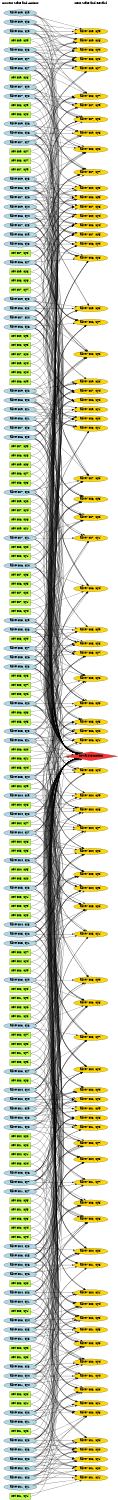 digraph G {
	graph [bb="0,0,693,8832",
		fontname=Helvetica,
		fontsize=16,
		rankdir=LR,
		ranksep=2.00,
		ratio=auto,
		size="7.5,10"
	];
	node [fontsize=16,
		label="\N"
	];
	{
		graph [rank=same];
		"set($x2, $y8)"	[color=black,
			fillcolor=olivedrab1,
			height=0.5,
			pos="116.5,3008",
			shape=box,
			style=filled,
			width=1.7222];
		"alive($x6, $y7)"	[color=black,
			fillcolor=lightblue,
			height=0.51069,
			pos="116.5,7288",
			shape=ellipse,
			style=filled,
			width=2.7106];
		"alive($x1, $y6)"	[color=black,
			fillcolor=lightblue,
			height=0.51069,
			pos="116.5,1325",
			shape=ellipse,
			style=filled,
			width=2.7106];
		"alive($x7, $y4)"	[color=black,
			fillcolor=lightblue,
			height=0.51069,
			pos="116.5,6962",
			shape=ellipse,
			style=filled,
			width=2.7106];
		"set($x3, $y6)"	[color=black,
			fillcolor=olivedrab1,
			height=0.5,
			pos="116.5,2900",
			shape=box,
			style=filled,
			width=1.7222];
		"alive($x2, $y2)"	[color=black,
			fillcolor=lightblue,
			height=0.51069,
			pos="116.5,237",
			shape=ellipse,
			style=filled,
			width=2.7106];
		"alive($x8, $y1)"	[color=black,
			fillcolor=lightblue,
			height=0.51069,
			pos="116.5,6364",
			shape=ellipse,
			style=filled,
			width=2.7106];
		"set($x8, $y8)"	[color=black,
			fillcolor=olivedrab1,
			height=0.5,
			pos="116.5,8161",
			shape=box,
			style=filled,
			width=1.7222];
		"set($x9, $y5)"	[color=black,
			fillcolor=olivedrab1,
			height=0.5,
			pos="116.5,6853",
			shape=box,
			style=filled,
			width=1.7222];
		"set($x4, $y3)"	[color=black,
			fillcolor=olivedrab1,
			height=0.5,
			pos="116.5,2684",
			shape=box,
			style=filled,
			width=1.7222];
		"set($x2, $y9)"	[color=black,
			fillcolor=olivedrab1,
			height=0.5,
			pos="116.5,3116",
			shape=box,
			style=filled,
			width=1.7222];
		"alive($x6, $y6)"	[color=black,
			fillcolor=lightblue,
			height=0.51069,
			pos="116.5,6907",
			shape=ellipse,
			style=filled,
			width=2.7106];
		"alive($x1, $y5)"	[color=black,
			fillcolor=lightblue,
			height=0.51069,
			pos="116.5,944",
			shape=ellipse,
			style=filled,
			width=2.7106];
		"alive($x1, $y4)"	[color=black,
			fillcolor=lightblue,
			height=0.51069,
			pos="116.5,672",
			shape=ellipse,
			style=filled,
			width=2.7106];
		"set($x5, $y1)"	[color=black,
			fillcolor=olivedrab1,
			height=0.5,
			pos="116.5,3550",
			shape=box,
			style=filled,
			width=1.7222];
		"alive($x7, $y5)"	[color=black,
			fillcolor=lightblue,
			height=0.51069,
			pos="116.5,7506",
			shape=ellipse,
			style=filled,
			width=2.7106];
		"alive($x2, $y3)"	[color=black,
			fillcolor=lightblue,
			height=0.51069,
			pos="116.5,347",
			shape=ellipse,
			style=filled,
			width=2.7106];
		"set($x3, $y7)"	[color=black,
			fillcolor=olivedrab1,
			height=0.5,
			pos="116.5,3224",
			shape=box,
			style=filled,
			width=1.7222];
		"set($x8, $y9)"	[color=black,
			fillcolor=olivedrab1,
			height=0.5,
			pos="116.5,8215",
			shape=box,
			style=filled,
			width=1.7222];
		"set($x9, $y4)"	[color=black,
			fillcolor=olivedrab1,
			height=0.5,
			pos="116.5,6691",
			shape=box,
			style=filled,
			width=1.7222];
		"set($x4, $y2)"	[color=black,
			fillcolor=olivedrab1,
			height=0.5,
			pos="116.5,2140",
			shape=box,
			style=filled,
			width=1.7222];
		"alive($x5, $y8)"	[color=black,
			fillcolor=lightblue,
			height=0.51069,
			pos="116.5,5119",
			shape=ellipse,
			style=filled,
			width=2.7106];
		"Current State and Actions"	[color=black,
			fillcolor=white,
			height=0.5,
			pos="116.5,8814",
			shape=plaintext,
			style=bold,
			width=3.2361];
		"alive($x1, $y8)"	[color=black,
			fillcolor=lightblue,
			height=0.51069,
			pos="116.5,2194",
			shape=ellipse,
			style=filled,
			width=2.7106];
		"alive($x6, $y9)"	[color=black,
			fillcolor=lightblue,
			height=0.51069,
			pos="116.5,7451",
			shape=ellipse,
			style=filled,
			width=2.7106];
		"set($x3, $y8)"	[color=black,
			fillcolor=olivedrab1,
			height=0.5,
			pos="116.5,3442",
			shape=box,
			style=filled,
			width=1.7222];
		"alive($x7, $y6)"	[color=black,
			fillcolor=lightblue,
			height=0.51069,
			pos="116.5,7671",
			shape=ellipse,
			style=filled,
			width=2.7106];
		"alive($x5, $y9)"	[color=black,
			fillcolor=lightblue,
			height=0.51069,
			pos="116.5,5174",
			shape=ellipse,
			style=filled,
			width=2.7106];
		"alive($x2, $y4)"	[color=black,
			fillcolor=lightblue,
			height=0.51069,
			pos="116.5,727",
			shape=ellipse,
			style=filled,
			width=2.7106];
		"set($x9, $y3)"	[color=black,
			fillcolor=olivedrab1,
			height=0.5,
			pos="116.5,6092",
			shape=box,
			style=filled,
			width=1.7222];
		"set($x4, $y1)"	[color=black,
			fillcolor=olivedrab1,
			height=0.5,
			pos="116.5,2032",
			shape=box,
			style=filled,
			width=1.7222];
		"set($x9, $y1)"	[color=black,
			fillcolor=olivedrab1,
			height=0.5,
			pos="116.5,5714",
			shape=box,
			style=filled,
			width=1.7222];
		"alive($x2, $y6)"	[color=black,
			fillcolor=lightblue,
			height=0.51069,
			pos="116.5,1380",
			shape=ellipse,
			style=filled,
			width=2.7106];
		"alive($x1, $y7)"	[color=black,
			fillcolor=lightblue,
			height=0.51069,
			pos="116.5,1814",
			shape=ellipse,
			style=filled,
			width=2.7106];
		"alive($x6, $y8)"	[color=black,
			fillcolor=lightblue,
			height=0.51069,
			pos="116.5,7396",
			shape=ellipse,
			style=filled,
			width=2.7106];
		"set($x3, $y9)"	[color=black,
			fillcolor=olivedrab1,
			height=0.5,
			pos="116.5,3496",
			shape=box,
			style=filled,
			width=1.7222];
		"alive($x7, $y7)"	[color=black,
			fillcolor=lightblue,
			height=0.51069,
			pos="116.5,7997",
			shape=ellipse,
			style=filled,
			width=2.7106];
		"alive($x2, $y5)"	[color=black,
			fillcolor=lightblue,
			height=0.51069,
			pos="116.5,999",
			shape=ellipse,
			style=filled,
			width=2.7106];
		"set($x9, $y2)"	[color=black,
			fillcolor=olivedrab1,
			height=0.5,
			pos="116.5,5876",
			shape=box,
			style=filled,
			width=1.7222];
		"set($x6, $y9)"	[color=black,
			fillcolor=olivedrab1,
			height=0.5,
			pos="116.5,6583",
			shape=box,
			style=filled,
			width=1.7222];
		"set($x7, $y6)"	[color=black,
			fillcolor=olivedrab1,
			height=0.5,
			pos="116.5,6745",
			shape=box,
			style=filled,
			width=1.7222];
		"alive($x2, $y7)"	[color=black,
			fillcolor=lightblue,
			height=0.51069,
			pos="116.5,1869",
			shape=ellipse,
			style=filled,
			width=2.7106];
		"alive($x6, $y3)"	[color=black,
			fillcolor=lightblue,
			height=0.51069,
			pos="116.5,4901",
			shape=ellipse,
			style=filled,
			width=2.7106];
		"alive($x5, $y6)"	[color=black,
			fillcolor=lightblue,
			height=0.51069,
			pos="116.5,4956",
			shape=ellipse,
			style=filled,
			width=2.7106];
		"alive($x9, $y3)"	[color=black,
			fillcolor=lightblue,
			height=0.51069,
			pos="116.5,7072",
			shape=ellipse,
			style=filled,
			width=2.7106];
		"alive($x8, $y5)"	[color=black,
			fillcolor=lightblue,
			height=0.51069,
			pos="116.5,7726",
			shape=ellipse,
			style=filled,
			width=2.7106];
		"set($x8, $y4)"	[color=black,
			fillcolor=olivedrab1,
			height=0.5,
			pos="116.5,6637",
			shape=box,
			style=filled,
			width=1.7222];
		"set($x9, $y9)"	[color=black,
			fillcolor=olivedrab1,
			height=0.5,
			pos="116.5,8596",
			shape=box,
			style=filled,
			width=1.7222];
		"set($x6, $y8)"	[color=black,
			fillcolor=olivedrab1,
			height=0.5,
			pos="116.5,6146",
			shape=box,
			style=filled,
			width=1.7222];
		"set($x7, $y7)"	[color=black,
			fillcolor=olivedrab1,
			height=0.5,
			pos="116.5,7126",
			shape=box,
			style=filled,
			width=1.7222];
		"alive($x5, $y7)"	[color=black,
			fillcolor=lightblue,
			height=0.51069,
			pos="116.5,5011",
			shape=ellipse,
			style=filled,
			width=2.7106];
		"alive($x6, $y2)"	[color=black,
			fillcolor=lightblue,
			height=0.51069,
			pos="116.5,4685",
			shape=ellipse,
			style=filled,
			width=2.7106];
		"alive($x9, $y2)"	[color=black,
			fillcolor=lightblue,
			height=0.51069,
			pos="116.5,6529",
			shape=ellipse,
			style=filled,
			width=2.7106];
		"alive($x2, $y8)"	[color=black,
			fillcolor=lightblue,
			height=0.51069,
			pos="116.5,2249",
			shape=ellipse,
			style=filled,
			width=2.7106];
		"alive($x1, $y9)"	[color=black,
			fillcolor=lightblue,
			height=0.51069,
			pos="116.5,2304",
			shape=ellipse,
			style=filled,
			width=2.7106];
		"set($x8, $y5)"	[color=black,
			fillcolor=olivedrab1,
			height=0.5,
			pos="116.5,6799",
			shape=box,
			style=filled,
			width=1.7222];
		"alive($x8, $y4)"	[color=black,
			fillcolor=lightblue,
			height=0.51069,
			pos="116.5,7561",
			shape=ellipse,
			style=filled,
			width=2.7106];
		"alive($x4, $y9)"	[color=black,
			fillcolor=lightblue,
			height=0.51069,
			pos="116.5,4144",
			shape=ellipse,
			style=filled,
			width=2.7106];
		"set($x9, $y8)"	[color=black,
			fillcolor=olivedrab1,
			height=0.5,
			pos="116.5,8378",
			shape=box,
			style=filled,
			width=1.7222];
		"alive($x7, $y1)"	[color=black,
			fillcolor=lightblue,
			height=0.51069,
			pos="116.5,5660",
			shape=ellipse,
			style=filled,
			width=2.7106];
		"alive($x4, $y7)"	[color=black,
			fillcolor=lightblue,
			height=0.51069,
			pos="116.5,3928",
			shape=ellipse,
			style=filled,
			width=2.7106];
		"alive($x9, $y1)"	[color=black,
			fillcolor=lightblue,
			height=0.51069,
			pos="116.5,6419",
			shape=ellipse,
			style=filled,
			width=2.7106];
		"alive($x2, $y9)"	[color=black,
			fillcolor=lightblue,
			height=0.51069,
			pos="116.5,2359",
			shape=ellipse,
			style=filled,
			width=2.7106];
		"alive($x6, $y5)"	[color=black,
			fillcolor=lightblue,
			height=0.51069,
			pos="116.5,6254",
			shape=ellipse,
			style=filled,
			width=2.7106];
		"set($x1, $y1)"	[color=black,
			fillcolor=olivedrab1,
			height=0.5,
			pos="116.5,18",
			shape=box,
			style=filled,
			width=1.7222];
		"set($x7, $y8)"	[color=black,
			fillcolor=olivedrab1,
			height=0.5,
			pos="116.5,7342",
			shape=box,
			style=filled,
			width=1.7222];
		"alive($x5, $y4)"	[color=black,
			fillcolor=lightblue,
			height=0.51069,
			pos="116.5,4252",
			shape=ellipse,
			style=filled,
			width=2.7106];
		"alive($x8, $y3)"	[color=black,
			fillcolor=lightblue,
			height=0.51069,
			pos="116.5,7017",
			shape=ellipse,
			style=filled,
			width=2.7106];
		"set($x8, $y6)"	[color=black,
			fillcolor=olivedrab1,
			height=0.5,
			pos="116.5,7180",
			shape=box,
			style=filled,
			width=1.7222];
		"alive($x4, $y8)"	[color=black,
			fillcolor=lightblue,
			height=0.51069,
			pos="116.5,4036",
			shape=ellipse,
			style=filled,
			width=2.7106];
		"set($x9, $y7)"	[color=black,
			fillcolor=olivedrab1,
			height=0.5,
			pos="116.5,7943",
			shape=box,
			style=filled,
			width=1.7222];
		"alive($x7, $y2)"	[color=black,
			fillcolor=lightblue,
			height=0.51069,
			pos="116.5,5930",
			shape=ellipse,
			style=filled,
			width=2.7106];
		"alive($x3, $y9)"	[color=black,
			fillcolor=lightblue,
			height=0.51069,
			pos="116.5,3062",
			shape=ellipse,
			style=filled,
			width=2.7106];
		"alive($x4, $y6)"	[color=black,
			fillcolor=lightblue,
			height=0.51069,
			pos="116.5,3766",
			shape=ellipse,
			style=filled,
			width=2.7106];
		"alive($x5, $y5)"	[color=black,
			fillcolor=lightblue,
			height=0.51069,
			pos="116.5,4523",
			shape=ellipse,
			style=filled,
			width=2.7106];
		"alive($x6, $y4)"	[color=black,
			fillcolor=lightblue,
			height=0.51069,
			pos="116.5,5498",
			shape=ellipse,
			style=filled,
			width=2.7106];
		"set($x7, $y9)"	[color=black,
			fillcolor=olivedrab1,
			height=0.5,
			pos="116.5,7835",
			shape=box,
			style=filled,
			width=1.7222];
		"alive($x7, $y3)"	[color=black,
			fillcolor=lightblue,
			height=0.51069,
			pos="116.5,6309",
			shape=ellipse,
			style=filled,
			width=2.7106];
		"alive($x8, $y2)"	[color=black,
			fillcolor=lightblue,
			height=0.51069,
			pos="116.5,6474",
			shape=ellipse,
			style=filled,
			width=2.7106];
		"set($x8, $y7)"	[color=black,
			fillcolor=olivedrab1,
			height=0.5,
			pos="116.5,7889",
			shape=box,
			style=filled,
			width=1.7222];
		"set($x9, $y6)"	[color=black,
			fillcolor=olivedrab1,
			height=0.5,
			pos="116.5,7234",
			shape=box,
			style=filled,
			width=1.7222];
		"alive($x4, $y5)"	[color=black,
			fillcolor=lightblue,
			height=0.51069,
			pos="116.5,3388",
			shape=ellipse,
			style=filled,
			width=2.7106];
		"set($x1, $y3)"	[color=black,
			fillcolor=olivedrab1,
			height=0.5,
			pos="116.5,836",
			shape=box,
			style=filled,
			width=1.7222];
		"alive($x3, $y8)"	[color=black,
			fillcolor=lightblue,
			height=0.51069,
			pos="116.5,2792",
			shape=ellipse,
			style=filled,
			width=2.7106];
		"set($x7, $y2)"	[color=black,
			fillcolor=olivedrab1,
			height=0.5,
			pos="116.5,5336",
			shape=box,
			style=filled,
			width=1.7222];
		"alive($x9, $y7)"	[color=black,
			fillcolor=lightblue,
			height=0.51069,
			pos="116.5,8487",
			shape=ellipse,
			style=filled,
			width=2.7106];
		"set($x6, $y5)"	[color=black,
			fillcolor=olivedrab1,
			height=0.5,
			pos="116.5,5390",
			shape=box,
			style=filled,
			width=1.7222];
		"alive($x5, $y2)"	[color=black,
			fillcolor=lightblue,
			height=0.51069,
			pos="116.5,3333",
			shape=ellipse,
			style=filled,
			width=2.7106];
		"set($x5, $y8)"	[color=black,
			fillcolor=olivedrab1,
			height=0.5,
			pos="116.5,4847",
			shape=box,
			style=filled,
			width=1.7222];
		"alive($x8, $y9)"	[color=black,
			fillcolor=lightblue,
			height=0.51069,
			pos="116.5,8650",
			shape=ellipse,
			style=filled,
			width=2.7106];
		"alive($x4, $y4)"	[color=black,
			fillcolor=lightblue,
			height=0.51069,
			pos="116.5,2414",
			shape=ellipse,
			style=filled,
			width=2.7106];
		"set($x1, $y2)"	[color=black,
			fillcolor=olivedrab1,
			height=0.5,
			pos="116.5,401",
			shape=box,
			style=filled,
			width=1.7222];
		"set($x2, $y1)"	[color=black,
			fillcolor=olivedrab1,
			height=0.5,
			pos="116.5,564",
			shape=box,
			style=filled,
			width=1.7222];
		"alive($x3, $y7)"	[color=black,
			fillcolor=lightblue,
			height=0.51069,
			pos="116.5,2522",
			shape=ellipse,
			style=filled,
			width=2.7106];
		"alive($x9, $y6)"	[color=black,
			fillcolor=lightblue,
			height=0.51069,
			pos="116.5,8107",
			shape=ellipse,
			style=filled,
			width=2.7106];
		"set($x7, $y3)"	[color=black,
			fillcolor=olivedrab1,
			height=0.5,
			pos="116.5,5444",
			shape=box,
			style=filled,
			width=1.7222];
		"alive($x5, $y3)"	[color=black,
			fillcolor=lightblue,
			height=0.51069,
			pos="116.5,3604",
			shape=ellipse,
			style=filled,
			width=2.7106];
		"set($x6, $y4)"	[color=black,
			fillcolor=olivedrab1,
			height=0.5,
			pos="116.5,5228",
			shape=box,
			style=filled,
			width=1.7222];
		"set($x5, $y9)"	[color=black,
			fillcolor=olivedrab1,
			height=0.5,
			pos="116.5,5065",
			shape=box,
			style=filled,
			width=1.7222];
		"alive($x3, $y6)"	[color=black,
			fillcolor=lightblue,
			height=0.51069,
			pos="116.5,1924",
			shape=ellipse,
			style=filled,
			width=2.7106];
		"set($x8, $y1)"	[color=black,
			fillcolor=olivedrab1,
			height=0.5,
			pos="116.5,5552",
			shape=box,
			style=filled,
			width=1.7222];
		"alive($x8, $y8)"	[color=black,
			fillcolor=lightblue,
			height=0.51069,
			pos="116.5,8542",
			shape=ellipse,
			style=filled,
			width=2.7106];
		"set($x1, $y5)"	[color=black,
			fillcolor=olivedrab1,
			height=0.5,
			pos="116.5,1706",
			shape=box,
			style=filled,
			width=1.7222];
		"set($x7, $y4)"	[color=black,
			fillcolor=olivedrab1,
			height=0.5,
			pos="116.5,5822",
			shape=box,
			style=filled,
			width=1.7222];
		"set($x2, $y2)"	[color=black,
			fillcolor=olivedrab1,
			height=0.5,
			pos="116.5,618",
			shape=box,
			style=filled,
			width=1.7222];
		"set($x6, $y7)"	[color=black,
			fillcolor=olivedrab1,
			height=0.5,
			pos="116.5,6038",
			shape=box,
			style=filled,
			width=1.7222];
		"alive($x9, $y5)"	[color=black,
			fillcolor=lightblue,
			height=0.51069,
			pos="116.5,7781",
			shape=ellipse,
			style=filled,
			width=2.7106];
		"alive($x4, $y3)"	[color=black,
			fillcolor=lightblue,
			height=0.51069,
			pos="116.5,1490",
			shape=ellipse,
			style=filled,
			width=2.7106];
		"alive($x6, $y1)"	[color=black,
			fillcolor=lightblue,
			height=0.51069,
			pos="116.5,4468",
			shape=ellipse,
			style=filled,
			width=2.7106];
		"set($x4, $y9)"	[color=black,
			fillcolor=olivedrab1,
			height=0.5,
			pos="116.5,4198",
			shape=box,
			style=filled,
			width=1.7222];
		"alive($x8, $y7)"	[color=black,
			fillcolor=lightblue,
			height=0.51069,
			pos="116.5,8432",
			shape=ellipse,
			style=filled,
			width=2.7106];
		"set($x5, $y6)"	[color=black,
			fillcolor=olivedrab1,
			height=0.5,
			pos="116.5,4739",
			shape=box,
			style=filled,
			width=1.7222];
		"alive($x3, $y5)"	[color=black,
			fillcolor=lightblue,
			height=0.51069,
			pos="116.5,1435",
			shape=ellipse,
			style=filled,
			width=2.7106];
		"set($x8, $y2)"	[color=black,
			fillcolor=olivedrab1,
			height=0.5,
			pos="116.5,5606",
			shape=box,
			style=filled,
			width=1.7222];
		"set($x1, $y4)"	[color=black,
			fillcolor=olivedrab1,
			height=0.5,
			pos="116.5,1544",
			shape=box,
			style=filled,
			width=1.7222];
		"set($x7, $y5)"	[color=black,
			fillcolor=olivedrab1,
			height=0.5,
			pos="116.5,6200",
			shape=box,
			style=filled,
			width=1.7222];
		"alive($x4, $y2)"	[color=black,
			fillcolor=lightblue,
			height=0.51069,
			pos="116.5,1217",
			shape=ellipse,
			style=filled,
			width=2.7106];
		"alive($x9, $y4)"	[color=black,
			fillcolor=lightblue,
			height=0.51069,
			pos="116.5,7616",
			shape=ellipse,
			style=filled,
			width=2.7106];
		"set($x2, $y3)"	[color=black,
			fillcolor=olivedrab1,
			height=0.5,
			pos="116.5,890",
			shape=box,
			style=filled,
			width=1.7222];
		"set($x6, $y6)"	[color=black,
			fillcolor=olivedrab1,
			height=0.5,
			pos="116.5,5768",
			shape=box,
			style=filled,
			width=1.7222];
		"alive($x5, $y1)"	[color=black,
			fillcolor=lightblue,
			height=0.51069,
			pos="116.5,3278",
			shape=ellipse,
			style=filled,
			width=2.7106];
		"set($x4, $y8)"	[color=black,
			fillcolor=olivedrab1,
			height=0.5,
			pos="116.5,4090",
			shape=box,
			style=filled,
			width=1.7222];
		"set($x5, $y7)"	[color=black,
			fillcolor=olivedrab1,
			height=0.5,
			pos="116.5,4793",
			shape=box,
			style=filled,
			width=1.7222];
		"alive($x8, $y6)"	[color=black,
			fillcolor=lightblue,
			height=0.51069,
			pos="116.5,8052",
			shape=ellipse,
			style=filled,
			width=2.7106];
		"set($x3, $y1)"	[color=black,
			fillcolor=olivedrab1,
			height=0.5,
			pos="116.5,1108",
			shape=box,
			style=filled,
			width=1.7222];
		"set($x8, $y3)"	[color=black,
			fillcolor=olivedrab1,
			height=0.5,
			pos="116.5,5984",
			shape=box,
			style=filled,
			width=1.7222];
		"alive($x3, $y4)"	[color=black,
			fillcolor=lightblue,
			height=0.51069,
			pos="116.5,1054",
			shape=ellipse,
			style=filled,
			width=2.7106];
		"alive($x4, $y1)"	[color=black,
			fillcolor=lightblue,
			height=0.51069,
			pos="116.5,1162",
			shape=ellipse,
			style=filled,
			width=2.7106];
		"set($x1, $y7)"	[color=black,
			fillcolor=olivedrab1,
			height=0.5,
			pos="116.5,2630",
			shape=box,
			style=filled,
			width=1.7222];
		"set($x6, $y1)"	[color=black,
			fillcolor=olivedrab1,
			height=0.5,
			pos="116.5,4360",
			shape=box,
			style=filled,
			width=1.7222];
		"set($x2, $y4)"	[color=black,
			fillcolor=olivedrab1,
			height=0.5,
			pos="116.5,1598",
			shape=box,
			style=filled,
			width=1.7222];
		"set($x4, $y7)"	[color=black,
			fillcolor=olivedrab1,
			height=0.5,
			pos="116.5,3982",
			shape=box,
			style=filled,
			width=1.7222];
		"alive($x1, $y1)"	[color=black,
			fillcolor=lightblue,
			height=0.51069,
			pos="116.5,72",
			shape=ellipse,
			style=filled,
			width=2.7106];
		"alive($x7, $y8)"	[color=black,
			fillcolor=lightblue,
			height=0.51069,
			pos="116.5,8269",
			shape=ellipse,
			style=filled,
			width=2.7106];
		"set($x5, $y4)"	[color=black,
			fillcolor=olivedrab1,
			height=0.5,
			pos="116.5,4306",
			shape=box,
			style=filled,
			width=1.7222];
		"set($x3, $y2)"	[color=black,
			fillcolor=olivedrab1,
			height=0.5,
			pos="116.5,1271",
			shape=box,
			style=filled,
			width=1.7222];
		"alive($x3, $y3)"	[color=black,
			fillcolor=lightblue,
			height=0.51069,
			pos="116.5,782",
			shape=ellipse,
			style=filled,
			width=2.7106];
		"set($x1, $y6)"	[color=black,
			fillcolor=olivedrab1,
			height=0.5,
			pos="116.5,2086",
			shape=box,
			style=filled,
			width=1.7222];
		"set($x2, $y5)"	[color=black,
			fillcolor=olivedrab1,
			height=0.5,
			pos="116.5,1760",
			shape=box,
			style=filled,
			width=1.7222];
		"set($x4, $y6)"	[color=black,
			fillcolor=olivedrab1,
			height=0.5,
			pos="116.5,3874",
			shape=box,
			style=filled,
			width=1.7222];
		"set($x5, $y5)"	[color=black,
			fillcolor=olivedrab1,
			height=0.5,
			pos="116.5,4577",
			shape=box,
			style=filled,
			width=1.7222];
		"alive($x7, $y9)"	[color=black,
			fillcolor=lightblue,
			height=0.51069,
			pos="116.5,8324",
			shape=ellipse,
			style=filled,
			width=2.7106];
		"set($x3, $y3)"	[color=black,
			fillcolor=olivedrab1,
			height=0.5,
			pos="116.5,1652",
			shape=box,
			style=filled,
			width=1.7222];
		"alive($x3, $y2)"	[color=black,
			fillcolor=lightblue,
			height=0.51069,
			pos="116.5,510",
			shape=ellipse,
			style=filled,
			width=2.7106];
		"alive($x9, $y9)"	[color=black,
			fillcolor=lightblue,
			height=0.51069,
			pos="116.5,8760",
			shape=ellipse,
			style=filled,
			width=2.7106];
		"set($x1, $y9)"	[color=black,
			fillcolor=olivedrab1,
			height=0.5,
			pos="116.5,2954",
			shape=box,
			style=filled,
			width=1.7222];
		"set($x2, $y6)"	[color=black,
			fillcolor=olivedrab1,
			height=0.5,
			pos="116.5,2468",
			shape=box,
			style=filled,
			width=1.7222];
		"set($x6, $y3)"	[color=black,
			fillcolor=olivedrab1,
			height=0.5,
			pos="116.5,4631",
			shape=box,
			style=filled,
			width=1.7222];
		"set($x4, $y5)"	[color=black,
			fillcolor=olivedrab1,
			height=0.5,
			pos="116.5,3712",
			shape=box,
			style=filled,
			width=1.7222];
		"alive($x1, $y3)"	[color=black,
			fillcolor=lightblue,
			height=0.51069,
			pos="116.5,292",
			shape=ellipse,
			style=filled,
			width=2.7106];
		"set($x5, $y2)"	[color=black,
			fillcolor=olivedrab1,
			height=0.5,
			pos="116.5,3658",
			shape=box,
			style=filled,
			width=1.7222];
		"set($x3, $y4)"	[color=black,
			fillcolor=olivedrab1,
			height=0.5,
			pos="116.5,1978",
			shape=box,
			style=filled,
			width=1.7222];
		"alive($x3, $y1)"	[color=black,
			fillcolor=lightblue,
			height=0.51069,
			pos="116.5,455",
			shape=ellipse,
			style=filled,
			width=2.7106];
		"set($x1, $y8)"	[color=black,
			fillcolor=olivedrab1,
			height=0.5,
			pos="116.5,2846",
			shape=box,
			style=filled,
			width=1.7222];
		"set($x7, $y1)"	[color=black,
			fillcolor=olivedrab1,
			height=0.5,
			pos="116.5,5282",
			shape=box,
			style=filled,
			width=1.7222];
		"alive($x9, $y8)"	[color=black,
			fillcolor=lightblue,
			height=0.51069,
			pos="116.5,8705",
			shape=ellipse,
			style=filled,
			width=2.7106];
		"set($x2, $y7)"	[color=black,
			fillcolor=olivedrab1,
			height=0.5,
			pos="116.5,2738",
			shape=box,
			style=filled,
			width=1.7222];
		"set($x6, $y2)"	[color=black,
			fillcolor=olivedrab1,
			height=0.5,
			pos="116.5,4414",
			shape=box,
			style=filled,
			width=1.7222];
		"alive($x2, $y1)"	[color=black,
			fillcolor=lightblue,
			height=0.51069,
			pos="116.5,182",
			shape=ellipse,
			style=filled,
			width=2.7106];
		"alive($x1, $y2)"	[color=black,
			fillcolor=lightblue,
			height=0.51069,
			pos="116.5,127",
			shape=ellipse,
			style=filled,
			width=2.7106];
		"set($x5, $y3)"	[color=black,
			fillcolor=olivedrab1,
			height=0.5,
			pos="116.5,3820",
			shape=box,
			style=filled,
			width=1.7222];
		"set($x3, $y5)"	[color=black,
			fillcolor=olivedrab1,
			height=0.5,
			pos="116.5,2576",
			shape=box,
			style=filled,
			width=1.7222];
		"set($x4, $y4)"	[color=black,
			fillcolor=olivedrab1,
			height=0.5,
			pos="116.5,3170",
			shape=box,
			style=filled,
			width=1.7222];
	}
	{
		graph [rank=same];
		"alive'($x1, $y3)"	[color=black,
			fillcolor=gold1,
			height=0.51069,
			pos="535,347",
			shape=ellipse,
			style=filled,
			width=2.8088];
		"alive'($x6, $y5)"	[color=black,
			fillcolor=gold1,
			height=0.51069,
			pos="535,5889",
			shape=ellipse,
			style=filled,
			width=2.8088];
		"alive'($x7, $y2)"	[color=black,
			fillcolor=gold1,
			height=0.51069,
			pos="535,5782",
			shape=ellipse,
			style=filled,
			width=2.8088];
		"alive'($x5, $y7)"	[color=black,
			fillcolor=gold1,
			height=0.51069,
			pos="535,4969",
			shape=ellipse,
			style=filled,
			width=2.8088];
		"Next State and Reward"	[color=black,
			fillcolor=white,
			height=0.5,
			pos="535,8814",
			shape=plaintext,
			style=bold,
			width=2.9167];
		"alive'($x1, $y4)"	[color=black,
			fillcolor=gold1,
			height=0.51069,
			pos="535,727",
			shape=ellipse,
			style=filled,
			width=2.8088];
		"alive'($x6, $y6)"	[color=black,
			fillcolor=gold1,
			height=0.51069,
			pos="535,6474",
			shape=ellipse,
			style=filled,
			width=2.8088];
		"alive'($x7, $y1)"	[color=black,
			fillcolor=gold1,
			height=0.51069,
			pos="535,5660",
			shape=ellipse,
			style=filled,
			width=2.8088];
		"alive'($x5, $y8)"	[color=black,
			fillcolor=gold1,
			height=0.51069,
			pos="535,5050",
			shape=ellipse,
			style=filled,
			width=2.8088];
		"alive'($x4, $y9)"	[color=black,
			fillcolor=gold1,
			height=0.51069,
			pos="535,4144",
			shape=ellipse,
			style=filled,
			width=2.8088];
		"alive'($x5, $y5)"	[color=black,
			fillcolor=gold1,
			height=0.51069,
			pos="535,4577",
			shape=ellipse,
			style=filled,
			width=2.8088];
		"alive'($x1, $y1)"	[color=black,
			fillcolor=gold1,
			height=0.51069,
			pos="535,127",
			shape=ellipse,
			style=filled,
			width=2.8088];
		"alive'($x6, $y3)"	[color=black,
			fillcolor=gold1,
			height=0.51069,
			pos="535,4765",
			shape=ellipse,
			style=filled,
			width=2.8088];
		"alive'($x7, $y4)"	[color=black,
			fillcolor=gold1,
			height=0.51069,
			pos="535,6529",
			shape=ellipse,
			style=filled,
			width=2.8088];
		"alive'($x2, $y2)"	[color=black,
			fillcolor=gold1,
			height=0.51069,
			pos="535,292",
			shape=ellipse,
			style=filled,
			width=2.8088];
		"alive'($x4, $y8)"	[color=black,
			fillcolor=gold1,
			height=0.51069,
			pos="535,4049",
			shape=ellipse,
			style=filled,
			width=2.8088];
		"alive'($x8, $y1)"	[color=black,
			fillcolor=gold1,
			height=0.51069,
			pos="535,6309",
			shape=ellipse,
			style=filled,
			width=2.8088];
		"alive'($x9, $y9)"	[color=black,
			fillcolor=gold1,
			height=0.51069,
			pos="535,8651",
			shape=ellipse,
			style=filled,
			width=2.8088];
		"alive'($x1, $y2)"	[color=black,
			fillcolor=gold1,
			height=0.51069,
			pos="535,182",
			shape=ellipse,
			style=filled,
			width=2.8088];
		"alive'($x6, $y4)"	[color=black,
			fillcolor=gold1,
			height=0.51069,
			pos="535,5363",
			shape=ellipse,
			style=filled,
			width=2.8088];
		"alive'($x7, $y3)"	[color=black,
			fillcolor=gold1,
			height=0.51069,
			pos="535,6011",
			shape=ellipse,
			style=filled,
			width=2.8088];
		"alive'($x5, $y6)"	[color=black,
			fillcolor=gold1,
			height=0.51069,
			pos="535,4867",
			shape=ellipse,
			style=filled,
			width=2.8088];
		"alive'($x2, $y1)"	[color=black,
			fillcolor=gold1,
			height=0.51069,
			pos="535,237",
			shape=ellipse,
			style=filled,
			width=2.8088];
		"alive'($x4, $y7)"	[color=black,
			fillcolor=gold1,
			height=0.51069,
			pos="535,3968",
			shape=ellipse,
			style=filled,
			width=2.8088];
		"alive'($x8, $y2)"	[color=black,
			fillcolor=gold1,
			height=0.51069,
			pos="535,6364",
			shape=ellipse,
			style=filled,
			width=2.8088];
		"alive'($x9, $y8)"	[color=black,
			fillcolor=gold1,
			height=0.51069,
			pos="535,8596",
			shape=ellipse,
			style=filled,
			width=2.8088];
		"alive'($x3, $y9)"	[color=black,
			fillcolor=gold1,
			height=0.51069,
			pos="535,3062",
			shape=ellipse,
			style=filled,
			width=2.8088];
		"alive'($x6, $y9)"	[color=black,
			fillcolor=gold1,
			height=0.51069,
			pos="535,7396",
			shape=ellipse,
			style=filled,
			width=2.8088];
		"alive'($x7, $y6)"	[color=black,
			fillcolor=gold1,
			height=0.51069,
			pos="535,7616",
			shape=ellipse,
			style=filled,
			width=2.8088];
		"Reward Function"	[color=black,
			fillcolor=firebrick1,
			height=0.72222,
			pos="535,4383",
			shape=diamond,
			style=filled,
			width=4.3889];
		"alive'($x8, $y3)"	[color=black,
			fillcolor=gold1,
			height=0.51069,
			pos="535,6759",
			shape=ellipse,
			style=filled,
			width=2.8088];
		"alive'($x9, $y7)"	[color=black,
			fillcolor=gold1,
			height=0.51069,
			pos="535,8431",
			shape=ellipse,
			style=filled,
			width=2.8088];
		"alive'($x7, $y5)"	[color=black,
			fillcolor=gold1,
			height=0.51069,
			pos="535,7451",
			shape=ellipse,
			style=filled,
			width=2.8088];
		"alive'($x8, $y4)"	[color=black,
			fillcolor=gold1,
			height=0.51069,
			pos="535,7506",
			shape=ellipse,
			style=filled,
			width=2.8088];
		"alive'($x9, $y6)"	[color=black,
			fillcolor=gold1,
			height=0.51069,
			pos="535,8052",
			shape=ellipse,
			style=filled,
			width=2.8088];
		"alive'($x7, $y8)"	[color=black,
			fillcolor=gold1,
			height=0.51069,
			pos="535,8133",
			shape=ellipse,
			style=filled,
			width=2.8088];
		"alive'($x6, $y7)"	[color=black,
			fillcolor=gold1,
			height=0.51069,
			pos="535,6934",
			shape=ellipse,
			style=filled,
			width=2.8088];
		"alive'($x5, $y9)"	[color=black,
			fillcolor=gold1,
			height=0.51069,
			pos="535,5119",
			shape=ellipse,
			style=filled,
			width=2.8088];
		"alive'($x8, $y5)"	[color=black,
			fillcolor=gold1,
			height=0.51069,
			pos="535,7671",
			shape=ellipse,
			style=filled,
			width=2.8088];
		"alive'($x9, $y5)"	[color=black,
			fillcolor=gold1,
			height=0.51069,
			pos="535,7726",
			shape=ellipse,
			style=filled,
			width=2.8088];
		"alive'($x6, $y8)"	[color=black,
			fillcolor=gold1,
			height=0.51069,
			pos="535,7315",
			shape=ellipse,
			style=filled,
			width=2.8088];
		"alive'($x7, $y7)"	[color=black,
			fillcolor=gold1,
			height=0.51069,
			pos="535,7821",
			shape=ellipse,
			style=filled,
			width=2.8088];
		"alive'($x8, $y6)"	[color=black,
			fillcolor=gold1,
			height=0.51069,
			pos="535,7956",
			shape=ellipse,
			style=filled,
			width=2.8088];
		"alive'($x3, $y5)"	[color=black,
			fillcolor=gold1,
			height=0.51069,
			pos="535,1754",
			shape=ellipse,
			style=filled,
			width=2.8088];
		"alive'($x2, $y8)"	[color=black,
			fillcolor=gold1,
			height=0.51069,
			pos="535,2359",
			shape=ellipse,
			style=filled,
			width=2.8088];
		"alive'($x4, $y2)"	[color=black,
			fillcolor=gold1,
			height=0.51069,
			pos="535,1462",
			shape=ellipse,
			style=filled,
			width=2.8088];
		"alive'($x9, $y4)"	[color=black,
			fillcolor=gold1,
			height=0.51069,
			pos="535,7561",
			shape=ellipse,
			style=filled,
			width=2.8088];
		"alive'($x8, $y7)"	[color=black,
			fillcolor=gold1,
			height=0.51069,
			pos="535,8269",
			shape=ellipse,
			style=filled,
			width=2.8088];
		"alive'($x2, $y7)"	[color=black,
			fillcolor=gold1,
			height=0.51069,
			pos="535,2059",
			shape=ellipse,
			style=filled,
			width=2.8088];
		"alive'($x3, $y6)"	[color=black,
			fillcolor=gold1,
			height=0.51069,
			pos="535,2249",
			shape=ellipse,
			style=filled,
			width=2.8088];
		"alive'($x9, $y3)"	[color=black,
			fillcolor=gold1,
			height=0.51069,
			pos="535,7017",
			shape=ellipse,
			style=filled,
			width=2.8088];
		"alive'($x4, $y1)"	[color=black,
			fillcolor=gold1,
			height=0.51069,
			pos="535,1217",
			shape=ellipse,
			style=filled,
			width=2.8088];
		"alive'($x7, $y9)"	[color=black,
			fillcolor=gold1,
			height=0.51069,
			pos="535,8214",
			shape=ellipse,
			style=filled,
			width=2.8088];
		"alive'($x8, $y8)"	[color=black,
			fillcolor=gold1,
			height=0.51069,
			pos="535,8486",
			shape=ellipse,
			style=filled,
			width=2.8088];
		"alive'($x3, $y7)"	[color=black,
			fillcolor=gold1,
			height=0.51069,
			pos="535,2683",
			shape=ellipse,
			style=filled,
			width=2.8088];
		"alive'($x8, $y9)"	[color=black,
			fillcolor=gold1,
			height=0.51069,
			pos="535,8541",
			shape=ellipse,
			style=filled,
			width=2.8088];
		"alive'($x9, $y2)"	[color=black,
			fillcolor=gold1,
			height=0.51069,
			pos="535,6584",
			shape=ellipse,
			style=filled,
			width=2.8088];
		"alive'($x1, $y9)"	[color=black,
			fillcolor=gold1,
			height=0.51069,
			pos="535,2304",
			shape=ellipse,
			style=filled,
			width=2.8088];
		"alive'($x2, $y9)"	[color=black,
			fillcolor=gold1,
			height=0.51069,
			pos="535,2414",
			shape=ellipse,
			style=filled,
			width=2.8088];
		"alive'($x3, $y8)"	[color=black,
			fillcolor=gold1,
			height=0.51069,
			pos="535,2899",
			shape=ellipse,
			style=filled,
			width=2.8088];
		"alive'($x9, $y1)"	[color=black,
			fillcolor=gold1,
			height=0.51069,
			pos="535,6419",
			shape=ellipse,
			style=filled,
			width=2.8088];
		"alive'($x2, $y4)"	[color=black,
			fillcolor=gold1,
			height=0.51069,
			pos="535,809",
			shape=ellipse,
			style=filled,
			width=2.8088];
		"alive'($x1, $y7)"	[color=black,
			fillcolor=gold1,
			height=0.51069,
			pos="535,1869",
			shape=ellipse,
			style=filled,
			width=2.8088];
		"alive'($x5, $y3)"	[color=black,
			fillcolor=gold1,
			height=0.51069,
			pos="535,3684",
			shape=ellipse,
			style=filled,
			width=2.8088];
		"alive'($x6, $y1)"	[color=black,
			fillcolor=gold1,
			height=0.51069,
			pos="535,4467",
			shape=ellipse,
			style=filled,
			width=2.8088];
		"alive'($x4, $y6)"	[color=black,
			fillcolor=gold1,
			height=0.51069,
			pos="535,3820",
			shape=ellipse,
			style=filled,
			width=2.8088];
		"alive'($x3, $y1)"	[color=black,
			fillcolor=gold1,
			height=0.51069,
			pos="535,565",
			shape=ellipse,
			style=filled,
			width=2.8088];
		"alive'($x2, $y3)"	[color=black,
			fillcolor=gold1,
			height=0.51069,
			pos="535,510",
			shape=ellipse,
			style=filled,
			width=2.8088];
		"alive'($x1, $y8)"	[color=black,
			fillcolor=gold1,
			height=0.51069,
			pos="535,2194",
			shape=ellipse,
			style=filled,
			width=2.8088];
		"alive'($x5, $y4)"	[color=black,
			fillcolor=gold1,
			height=0.51069,
			pos="535,4279",
			shape=ellipse,
			style=filled,
			width=2.8088];
		"alive'($x6, $y2)"	[color=black,
			fillcolor=gold1,
			height=0.51069,
			pos="535,4522",
			shape=ellipse,
			style=filled,
			width=2.8088];
		"alive'($x4, $y5)"	[color=black,
			fillcolor=gold1,
			height=0.51069,
			pos="535,3522",
			shape=ellipse,
			style=filled,
			width=2.8088];
		"alive'($x3, $y2)"	[color=black,
			fillcolor=gold1,
			height=0.51069,
			pos="535,646",
			shape=ellipse,
			style=filled,
			width=2.8088];
		"alive'($x2, $y6)"	[color=black,
			fillcolor=gold1,
			height=0.51069,
			pos="535,1638",
			shape=ellipse,
			style=filled,
			width=2.8088];
		"alive'($x4, $y4)"	[color=black,
			fillcolor=gold1,
			height=0.51069,
			pos="535,2522",
			shape=ellipse,
			style=filled,
			width=2.8088];
		"alive'($x1, $y5)"	[color=black,
			fillcolor=gold1,
			height=0.51069,
			pos="535,999",
			shape=ellipse,
			style=filled,
			width=2.8088];
		"alive'($x5, $y1)"	[color=black,
			fillcolor=gold1,
			height=0.51069,
			pos="535,3333",
			shape=ellipse,
			style=filled,
			width=2.8088];
		"alive'($x3, $y3)"	[color=black,
			fillcolor=gold1,
			height=0.51069,
			pos="535,891",
			shape=ellipse,
			style=filled,
			width=2.8088];
		"alive'($x3, $y4)"	[color=black,
			fillcolor=gold1,
			height=0.51069,
			pos="535,1148",
			shape=ellipse,
			style=filled,
			width=2.8088];
		"alive'($x2, $y5)"	[color=black,
			fillcolor=gold1,
			height=0.51069,
			pos="535,1067",
			shape=ellipse,
			style=filled,
			width=2.8088];
		"alive'($x4, $y3)"	[color=black,
			fillcolor=gold1,
			height=0.51069,
			pos="535,1964",
			shape=ellipse,
			style=filled,
			width=2.8088];
		"alive'($x1, $y6)"	[color=black,
			fillcolor=gold1,
			height=0.51069,
			pos="535,1380",
			shape=ellipse,
			style=filled,
			width=2.8088];
		"alive'($x5, $y2)"	[color=black,
			fillcolor=gold1,
			height=0.51069,
			pos="535,3441",
			shape=ellipse,
			style=filled,
			width=2.8088];
	}
	"set($x2, $y8)" -> "Reward Function"	[pos="e,469.91,4367.5 178.65,3008.7 198.7,3012.1 219.31,3019.6 233,3035 610.84,3459.8 49.546,3841.3 377,4306 396.81,4334.1 429.83,4352.4 \
460.49,4364.1"];
	"set($x2, $y8)" -> "alive'($x2, $y8)"	[color=black,
		pos="e,433.84,2359.5 178.51,3006.1 198.18,3002.6 218.6,2995.3 233,2981 425.87,2789.7 179.12,2573.1 377,2387 390.1,2374.7 406.67,2366.8 \
424.09,2361.9",
		style=solid];
	"alive($x6, $y7)" -> "alive'($x5, $y7)"	[color=black,
		pos="e,450.04,4979.1 205.48,7280.3 216,7275.9 225.61,7269.7 233,7261 555.08,6880.7 74.65,5419.2 377,5023 392.52,5002.7 416.13,4989.9 \
440.38,4982",
		style=solid];
	"alive($x6, $y7)" -> "alive'($x6, $y6)"	[color=black,
		pos="e,433.71,6473.8 203.94,7279.7 214.82,7275.4 224.95,7269.4 233,7261 470.62,7013.2 132.88,6743.4 377,6502 389.87,6489.3 406.41,6481.2 \
423.91,6476.3",
		style=solid];
	"alive($x6, $y7)" -> "alive'($x5, $y8)"	[color=black,
		pos="e,439.04,5056.1 205.46,7280.3 215.99,7275.9 225.6,7269.7 233,7261 545.57,6892.7 70.317,5465.2 377,5092 390.38,5075.7 409.31,5065.4 \
429.42,5058.9",
		style=solid];
	"alive($x6, $y7)" -> "alive'($x5, $y6)"	[color=black,
		pos="e,469.73,4881.1 205.49,7280.3 216.02,7275.9 225.62,7269.7 233,7261 566.25,6866.6 88.203,5370 377,4942 396.22,4913.5 429.35,4895.5 \
460.23,4884.4",
		style=solid];
	"alive($x6, $y7)" -> "alive'($x7, $y6)"	[color=black,
		pos="e,435.5,7612.3 199.44,7297.9 211.49,7301.9 223.14,7307.4 233,7315 341.58,7398.8 266.23,7507.1 377,7588 391.2,7598.4 408.03,7605.3 \
425.29,7609.9",
		style=solid];
	"alive($x6, $y7)" -> "Reward Function"	[pos="e,448.95,4394.9 205.58,7280.4 216.09,7276 225.67,7269.8 233,7261 635.49,6779.3 3.766,4944.7 377,4440 392.15,4419.5 415.38,4406.4 \
439.37,4398"];
	"alive($x6, $y7)" -> "alive'($x7, $y8)"	[color=black,
		pos="e,453.19,8122.1 203.94,7296.3 214.83,7300.6 224.95,7306.6 233,7315 471.98,7564.6 151.01,7817.6 377,8079 394.06,8098.7 418.67,8111.3 \
443.37,8119.2",
		style=solid];
	"alive($x6, $y7)" -> "alive'($x6, $y7)"	[color=black,
		pos="e,463.74,6947.2 199.12,7278.2 211.28,7274.2 223.05,7268.7 233,7261 341.08,7177.8 273.79,7079.2 377,6990 398.75,6971.2 427.25,6958.6 \
453.99,6950.1",
		style=solid];
	"alive($x6, $y7)" -> "alive'($x6, $y8)"	[color=black,
		pos="e,439.56,7308.9 208.9,7293.9 273.93,7298.1 361.43,7303.8 429.27,7308.2",
		style=solid];
	"alive($x6, $y7)" -> "alive'($x7, $y7)"	[color=black,
		pos="e,470.46,7806.7 202.09,7297 213.45,7301.1 224.19,7306.9 233,7315 384.13,7453.4 238.85,7601.7 377,7753 399.04,7777.1 431.15,7793.1 \
460.59,7803.4",
		style=solid];
	"alive($x1, $y6)" -> "Reward Function"	[pos="e,468.32,4367.8 204.79,1333 215.62,1337.5 225.51,1343.9 233,1353 442.32,1606.2 196.49,4031.5 377,4306 395.75,4334.5 428.29,4352.8 \
458.9,4364.4"];
	"alive($x1, $y6)" -> "alive'($x2, $y7)"	[color=black,
		pos="e,467.8,2045.2 202.25,1333.8 213.72,1338.2 224.46,1344.3 233,1353 436.91,1560.2 191.51,1767.2 377,1991 397.52,2015.8 428.76,2031.7 \
457.99,2041.9",
		style=solid];
	"alive($x1, $y6)" -> "alive'($x1, $y7)"	[color=black,
		pos="e,485.91,1852.8 200.89,1334.4 212.68,1338.7 223.88,1344.6 233,1353 380.93,1488.6 248.9,1626.5 377,1781 402.96,1812.3 443.1,1834.5 \
476.3,1848.8",
		style=solid];
	"alive($x1, $y6)" -> "alive'($x2, $y6)"	[color=black,
		pos="e,514.79,1619.8 191.42,1336.9 205.72,1340.8 220.22,1346.1 233,1353 234.03,1353.6 433.79,1543 507.28,1612.7",
		style=solid];
	"alive($x1, $y6)" -> "alive'($x1, $y5)"	[color=black,
		pos="e,448.09,1008.5 198.99,1315 211.16,1311 222.97,1305.6 233,1298 337.88,1219 273.15,1120.4 377,1040 394.68,1026.3 416.48,1017.2 438.15,\
1011.1",
		style=solid];
	"alive($x1, $y6)" -> "alive'($x2, $y5)"	[color=black,
		pos="e,468.32,1080.8 195.49,1314.2 208.62,1310.3 221.65,1305.1 233,1298 318.99,1244.2 293.85,1179.1 377,1121 401.21,1104.1 431.17,1092.1 \
458.42,1083.7",
		style=solid];
	"alive($x1, $y6)" -> "alive'($x1, $y6)"	[color=black,
		pos="e,452.49,1369.2 196.82,1335.5 266.81,1344.7 368.84,1358.2 442.31,1367.9",
		style=solid];
	"alive($x7, $y4)" -> "alive'($x6, $y5)"	[color=black,
		pos="e,486.25,5905.1 203.39,6953.5 214.57,6949.1 224.92,6942.8 233,6934 521.49,6619.1 139.93,6339.2 377,5984 400.6,5948.6 442.26,5924.3 \
476.74,5909.2",
		style=solid];
	"alive($x7, $y4)" -> "alive'($x6, $y3)"	[color=black,
		pos="e,469.81,4779.2 204.34,6954 215.31,6949.5 225.35,6943.1 233,6934 533.77,6577.5 114.83,5225.8 377,4840 396.31,4811.6 429.45,4793.6 \
460.32,4782.4",
		style=solid];
	"alive($x7, $y4)" -> "alive'($x7, $y4)"	[color=black,
		pos="e,434.34,6531.2 200.01,6952.5 212.05,6948.3 223.55,6942.3 233,6934 367.62,6815.5 238.81,6671.3 377,6557 390.55,6545.8 407.05,6538.4 \
424.19,6533.7",
		style=solid];
	"alive($x7, $y4)" -> "alive'($x6, $y4)"	[color=black,
		pos="e,519.62,5381.3 204,6953.7 215.02,6949.2 225.16,6942.9 233,6934 425.15,6715.6 285.92,5909.3 377,5633 408.97,5536 478.84,5435.7 513.56,\
5389.3",
		style=solid];
	"alive($x7, $y4)" -> "alive'($x7, $y3)"	[color=black,
		pos="e,520.64,6029.4 202.29,6953.2 213.75,6948.9 224.48,6942.7 233,6934 440.68,6722 269.35,6558.5 377,6282 414.15,6186.6 481.63,6084.9 \
514.69,6037.8",
		style=solid];
	"alive($x7, $y4)" -> "Reward Function"	[pos="e,449.04,4394.9 204.71,6953.9 215.56,6949.4 225.47,6943 233,6934 588.64,6507.7 45.423,4885.2 377,4440 392.21,4419.6 415.47,4406.5 \
439.46,4398"];
	"alive($x7, $y4)" -> "alive'($x8, $y3)"	[color=black,
		pos="e,509.12,6776.9 185.71,6948.9 201.51,6944.9 218.07,6940 233,6934 336.33,6892.5 446.84,6820.1 500.67,6782.7",
		style=solid];
	"alive($x7, $y4)" -> "alive'($x7, $y5)"	[color=black,
		pos="e,433.9,7449.4 200.92,6971.4 212.71,6975.6 223.89,6981.6 233,6990 382.25,7127.3 223.61,7290.3 377,7423 390.3,7434.5 406.67,7442 \
423.77,7446.8",
		style=solid];
	"alive($x7, $y4)" -> "alive'($x8, $y4)"	[color=black,
		pos="e,433.96,7504.8 201.47,6971.2 213.11,6975.5 224.11,6981.5 233,6990 396.78,7145.9 208.52,7327.2 377,7478 390.19,7489.8 406.59,7497.5 \
423.77,7502.3",
		style=solid];
	"alive($x7, $y4)" -> "alive'($x8, $y5)"	[color=black,
		pos="e,433.62,7670.7 202.29,6970.8 213.76,6975.1 224.48,6981.3 233,6990 440.95,7202.3 162.63,7437.2 377,7643 389.97,7655.5 406.48,7663.4 \
423.88,7668.3",
		style=solid];
	"set($x3, $y6)" -> "Reward Function"	[pos="e,469.8,4367.6 178.73,2900.7 198.78,2904.1 219.38,2911.6 233,2927 436.77,3158.1 200.64,4053.4 377,4306 396.69,4334.2 429.69,4352.5 \
460.37,4364.2"];
	"set($x3, $y6)" -> "alive'($x3, $y6)"	[color=black,
		pos="e,433.84,2249.5 178.51,2898.1 198.19,2894.6 218.6,2887.3 233,2873 426.41,2681 178.56,2463.8 377,2277 390.1,2264.7 406.66,2256.8 \
424.08,2251.9",
		style=solid];
	"alive($x2, $y2)" -> "alive'($x1, $y3)"	[color=black,
		pos="e,454.71,335.75 180.82,250.89 197.87,255.03 216.24,259.85 233,265 298.33,285.09 311.08,300.92 377,319 398.65,324.94 422.34,329.92 \
444.59,333.96",
		style=solid];
	"alive($x2, $y2)" -> "alive'($x1, $y1)"	[color=black,
		pos="e,454.71,138.25 180.82,223.11 197.87,218.97 216.24,214.15 233,209 298.33,188.91 311.08,173.08 377,155 398.65,149.06 422.34,144.08 \
444.59,140.04",
		style=solid];
	"alive($x2, $y2)" -> "alive'($x2, $y2)"	[color=black,
		pos="e,452.49,281.24 196.82,247.47 266.81,256.72 368.84,270.19 442.31,279.89",
		style=solid];
	"alive($x2, $y2)" -> "alive'($x1, $y2)"	[color=black,
		pos="e,452.49,192.76 196.82,226.53 266.81,217.28 368.84,203.81 442.31,194.11",
		style=solid];
	"alive($x2, $y2)" -> "alive'($x2, $y1)"	[color=black,
		pos="e,433.58,237 214.1,237 276.6,237 358.15,237 423.27,237",
		style=solid];
	"alive($x2, $y2)" -> "Reward Function"	[pos="e,468.16,4367.9 204.9,244.93 215.72,249.44 225.57,255.89 233,265 517,613.14 132.58,3929 377,4306 395.56,4334.6 428.08,4353 458.72,\
4364.5"];
	"alive($x2, $y2)" -> "alive'($x3, $y1)"	[color=black,
		pos="e,435.51,561.33 197.96,247.14 210.53,251.27 222.74,257.02 233,265 340.99,348.96 266.49,456.39 377,537 391.21,547.37 408.04,554.31 \
425.31,558.9",
		style=solid];
	"alive($x2, $y2)" -> "alive'($x2, $y3)"	[color=black,
		pos="e,512.77,491.8 189.5,249.21 204.32,253.15 219.51,258.31 233,265 263.67,280.21 435.35,425.69 504.82,485.01",
		style=solid];
	"alive($x2, $y2)" -> "alive'($x3, $y2)"	[color=black,
		pos="e,459.42,633.63 199.35,246.82 211.55,251.01 223.27,256.86 233,265 354.77,366.93 260.12,484.5 377,592 397.13,610.51 423.9,622.72 \
449.63,630.75",
		style=solid];
	"alive($x2, $y2)" -> "alive'($x3, $y3)"	[color=black,
		pos="e,455.92,879.53 202.06,246 213.56,250.33 224.35,256.43 233,265 418.92,449.21 200.44,642.8 377,836 395.14,855.85 420.85,868.54 446.23,\
876.64",
		style=solid];
	"alive($x8, $y1)" -> "alive'($x7, $y2)"	[color=black,
		pos="e,479.71,5797.5 201.11,6354.8 212.87,6350.6 224,6344.5 233,6336 393.07,6184.8 235.63,6030.8 377,5862 401.03,5833.3 437.95,5813.8 \
469.95,5801.2",
		style=solid];
	"alive($x8, $y1)" -> "alive'($x7, $y1)"	[color=black,
		pos="e,488.32,5676.3 202.09,6355 213.58,6350.7 224.37,6344.6 233,6336 421.6,6148.4 219.24,5969.2 377,5755 402.47,5720.4 444.66,5695.9 \
478.89,5680.5",
		style=solid];
	"alive($x8, $y1)" -> "alive'($x8, $y1)"	[color=black,
		pos="e,452.49,6319.8 196.82,6353.5 266.81,6344.3 368.84,6330.8 442.31,6321.1",
		style=solid];
	"alive($x8, $y1)" -> "alive'($x8, $y2)"	[color=black,
		pos="e,433.58,6364 214.1,6364 276.6,6364 358.15,6364 423.27,6364",
		style=solid];
	"alive($x8, $y1)" -> "Reward Function"	[pos="e,449.68,4395 204.28,6355.9 215.26,6351.4 225.32,6345 233,6336 506.63,6014 121.56,4776.6 377,4440 392.48,4419.6 415.95,4406.5 440.06,\
4398.1"];
	"alive($x8, $y1)" -> "alive'($x9, $y2)"	[color=black,
		pos="e,439.54,6577.7 193.46,6375.4 207.22,6379.4 221,6384.7 233,6392 315.99,6442.2 292.5,6508.4 377,6556 393.05,6565 411.36,6571.3 429.68,\
6575.6",
		style=solid];
	"alive($x8, $y1)" -> "alive'($x9, $y1)"	[color=black,
		pos="e,452.49,6408.2 196.82,6374.5 266.81,6383.7 368.84,6397.2 442.31,6406.9",
		style=solid];
	"set($x8, $y8)" -> "Reward Function"	[pos="e,448.38,4394.9 178.69,8160.9 198.99,8157.6 219.76,8150 233,8134 494.48,7817.2 134.76,4771.7 377,4440 391.95,4419.5 414.99,4406.4 \
438.85,4398"];
	"set($x8, $y8)" -> "alive'($x8, $y8)"	[color=black,
		pos="e,435.54,8482.3 178.68,8165.5 197.58,8169.3 217.49,8176.1 233,8188 340.83,8270.9 267,8378 377,8458 391.23,8468.3 408.06,8475.3 425.33,\
8479.9",
		style=solid];
	"set($x9, $y5)" -> "Reward Function"	[pos="e,449.07,4394.9 178.5,6852.8 198.78,6849.5 219.59,6841.9 233,6826 575.49,6420 59.178,4865.6 377,4440 392.24,4419.6 415.51,4406.5 \
439.5,4398.1"];
	"set($x9, $y5)" -> "alive'($x9, $y5)"	[color=black,
		pos="e,433.56,7726.3 178.73,6854.3 198.54,6857.8 218.99,6865.2 233,6880 486.7,7148.2 116.27,7436.7 377,7698 389.79,7710.8 406.29,7718.9 \
423.77,7723.9",
		style=solid];
	"set($x4, $y3)" -> "Reward Function"	[pos="e,469.63,4367.7 178.55,2684.5 198.7,2687.9 219.42,2695.4 233,2711 466.49,2979.6 175.34,4012.8 377,4306 396.49,4334.3 429.47,4352.7 \
460.19,4364.3"];
	"set($x4, $y3)" -> "alive'($x4, $y3)"	[color=black,
		pos="e,467.86,1977.9 178.6,2682.2 198.28,2678.7 218.68,2671.4 233,2657 434.24,2455.1 194.62,2251.1 377,2032 397.58,2007.3 428.83,1991.3 \
458.04,1981.1",
		style=solid];
	"set($x2, $y9)" -> "Reward Function"	[pos="e,470.43,4367.6 178.56,3116.8 198.6,3120.2 219.23,3127.7 233,3143 581.17,3530.4 74.797,3881.8 377,4306 397.03,4334.1 430.26,4352.5 \
460.99,4364.1"];
	"set($x2, $y9)" -> "alive'($x2, $y9)"	[color=black,
		pos="e,479.08,2429.4 178.51,3114.1 198.18,3110.6 218.6,3103.3 233,3089 425.87,2897.7 209.13,2708.6 377,2495 400.29,2465.4 437.39,2445.5 \
469.68,2432.9",
		style=solid];
	"alive($x6, $y6)" -> "alive'($x6, $y5)"	[color=black,
		pos="e,486.35,5905.2 204.15,6898.9 215.01,6894.6 225.07,6888.5 233,6880 508,6585 151.6,6318.5 377,5984 400.76,5948.7 442.41,5924.4 476.85,\
5909.2",
		style=solid];
	"alive($x6, $y6)" -> "alive'($x5, $y7)"	[color=black,
		pos="e,450.21,4979.2 205.37,6899.2 215.91,6894.9 225.56,6888.7 233,6880 502.57,6565.9 123.73,5350.4 377,5023 392.65,5002.8 416.31,4990.1 \
440.55,4982.1",
		style=solid];
	"alive($x6, $y6)" -> "alive'($x6, $y6)"	[color=black,
		pos="e,434.33,6476.2 201.17,6897.8 212.79,6893.7 223.85,6888 233,6880 368.37,6761.7 238.54,6616.7 377,6502 390.55,6490.8 407.04,6483.4 \
424.18,6478.7",
		style=solid];
	"alive($x6, $y6)" -> "alive'($x5, $y5)"	[color=black,
		pos="e,507.36,4594.8 205.45,6899.3 215.98,6894.9 225.6,6888.7 233,6880 541.85,6516.4 182.48,5173.6 377,4738 403.42,4678.8 461.56,4628.7 \
499.19,4600.8",
		style=solid];
	"alive($x6, $y6)" -> "alive'($x5, $y6)"	[color=black,
		pos="e,469.88,4881.2 205.4,6899.2 215.93,6894.9 225.57,6888.7 233,6880 513.73,6551.8 133.28,5298.5 377,4942 396.39,4913.6 429.54,4895.7 \
460.39,4884.5",
		style=solid];
	"alive($x6, $y6)" -> "alive'($x7, $y6)"	[color=black,
		pos="e,433.62,7615.7 202.29,6915.8 213.76,6920.1 224.48,6926.3 233,6935 440.95,7147.3 162.63,7382.2 377,7588 389.97,7600.5 406.48,7608.4 \
423.88,7613.3",
		style=solid];
	"alive($x6, $y6)" -> "Reward Function"	[pos="e,449.05,4394.9 205.52,6899.3 216.04,6895 225.64,6888.7 233,6880 582.94,6464.6 52.301,4875.4 377,4440 392.23,4419.6 415.49,4406.5 \
439.48,4398"];
	"alive($x6, $y6)" -> "alive'($x7, $y5)"	[color=black,
		pos="e,433.96,7449.8 201.47,6916.2 213.11,6920.5 224.11,6926.5 233,6935 396.78,7090.9 208.52,7272.2 377,7423 390.19,7434.8 406.59,7442.5 \
423.77,7447.3",
		style=solid];
	"alive($x6, $y6)" -> "alive'($x6, $y7)"	[color=black,
		pos="e,439.56,6927.9 208.9,6912.9 273.93,6917.1 361.43,6922.8 429.27,6927.2",
		style=solid];
	"alive($x6, $y6)" -> "alive'($x7, $y7)"	[color=black,
		pos="e,466.45,7807.4 202.91,6915.6 214.22,6920 224.74,6926.2 233,6935 485.6,7204.2 148.3,7463.2 377,7753 396.76,7778 427.56,7794 456.66,\
7804.2",
		style=solid];
	"alive($x1, $y5)" -> "alive'($x1, $y4)"	[color=black,
		pos="e,473.62,741.75 192.6,932.48 206.51,928.68 220.56,923.66 233,917 310.35,875.61 301.98,827.48 377,782 403.62,765.86 435.66,753.56 \
463.83,744.73",
		style=solid];
	"alive($x1, $y5)" -> "Reward Function"	[pos="e,468.25,4367.8 204.83,951.98 215.66,956.49 225.53,962.92 233,972 468.47,1258.4 174.11,3995.6 377,4306 395.67,4334.6 428.2,4352.9 \
458.82,4364.4"];
	"alive($x1, $y5)" -> "alive'($x2, $y4)"	[color=black,
		pos="e,486.87,825.29 182.32,930.33 198.95,926.41 216.73,921.88 233,917 298.33,897.42 312.82,887.05 377,864 410.09,852.12 447.21,839.1 \
477.05,828.71",
		style=solid];
	"alive($x1, $y5)" -> "alive'($x2, $y6)"	[color=black,
		pos="e,507.87,1620.3 201.58,953.08 213.21,957.39 224.17,963.47 233,972 404.49,1137.8 254.04,1284.6 377,1489 408.65,1541.6 463.86,1587.8 \
499.66,1614.3",
		style=solid];
	"alive($x1, $y5)" -> "alive'($x1, $y5)"	[color=black,
		pos="e,452.49,988.24 196.82,954.47 266.81,963.72 368.84,977.19 442.31,986.89",
		style=solid];
	"alive($x1, $y5)" -> "alive'($x2, $y5)"	[color=black,
		pos="e,472.44,1052.5 180.82,957.89 197.87,962.03 216.24,966.85 233,972 298.33,992.09 311.85,1005.3 377,1026 404.74,1034.8 435.66,1043.2 \
462.68,1050",
		style=solid];
	"alive($x1, $y5)" -> "alive'($x1, $y6)"	[color=black,
		pos="e,508.02,1362.2 197.96,954.14 210.53,958.27 222.74,964.02 233,972 340.99,1056 291.85,1136.9 377,1244 413.01,1289.3 465.53,1331.2 \
499.74,1356.2",
		style=solid];
	"alive($x1, $y4)" -> "alive'($x1, $y3)"	[color=black,
		pos="e,511.35,365.05 194.63,660.95 207.99,657.11 221.32,651.95 233,645 315.78,595.73 308.45,550.68 377,483 418.87,441.66 471.15,397.77 \
503.56,371.37",
		style=solid];
	"alive($x1, $y4)" -> "alive'($x1, $y4)"	[color=black,
		pos="e,452.49,716.24 196.82,682.47 266.81,691.72 368.84,705.19 442.31,714.89",
		style=solid];
	"alive($x1, $y4)" -> "Reward Function"	[pos="e,468.21,4367.9 204.86,679.96 215.69,684.47 225.55,690.9 233,700 487.14,1010.2 158.13,3970 377,4306 395.62,4334.6 428.15,4352.9 \
458.78,4364.5"];
	"alive($x1, $y4)" -> "alive'($x2, $y4)"	[color=black,
		pos="e,486.85,792.78 180.82,685.89 197.87,690.03 216.24,694.85 233,700 298.33,720.09 312.74,730.7 377,754 410.05,765.99 447.17,779.01 \
477.02,789.37",
		style=solid];
	"alive($x1, $y4)" -> "alive'($x2, $y3)"	[color=black,
		pos="e,445.12,518.52 189.89,659.88 204.53,656.1 219.55,651.24 233,645 305.33,611.45 303.8,569.62 377,538 395.16,530.16 415.4,524.51 435.16,\
520.45",
		style=solid];
	"alive($x1, $y4)" -> "alive'($x1, $y5)"	[color=black,
		pos="e,487.96,982.57 196.42,682.72 209.38,686.78 222.11,692.35 233,700 328.01,766.75 290.6,840.42 377,918 406.6,944.58 446.5,965.02 478.67,\
978.71",
		style=solid];
	"alive($x1, $y4)" -> "alive'($x2, $y5)"	[color=black,
		pos="e,445.52,1058.3 199.35,681.83 211.54,686.02 223.26,691.86 233,700 354.52,801.6 256.38,923.34 377,1026 393.65,1040.2 414.64,1049.5 \
435.8,1055.7",
		style=solid];
	"set($x5, $y1)" -> "Reward Function"	[pos="e,472.08,4367.2 178.56,3551.5 198.35,3555 218.84,3562.3 233,3577 462.45,3814.5 175.84,4044.1 377,4306 398.2,4333.6 431.9,4351.9 \
462.65,4363.7"];
	"set($x5, $y1)" -> "alive'($x5, $y1)"	[color=black,
		pos="e,496.53,3350.1 178.75,3540.7 196.75,3536.6 216.13,3530.9 233,3523 305.66,3488.9 309.08,3456.8 377,3414 412.78,3391.5 455.57,3369.7 \
487.43,3354.4",
		style=solid];
	"alive($x7, $y5)" -> "alive'($x6, $y5)"	[color=black,
		pos="e,484.92,5905 204.12,7497.8 215.12,7493.3 225.23,7487 233,7478 451.55,7226 199.44,6266.4 377,5984 399.48,5948.3 440.76,5924.1 475.36,\
5909",
		style=solid];
	"alive($x7, $y5)" -> "alive'($x6, $y6)"	[color=black,
		pos="e,433.66,6473.3 203.42,7497.5 214.59,7493.1 224.93,7486.8 233,7478 528.57,7154.1 71.638,6816.7 377,6502 389.69,6488.9 406.23,6480.7 \
423.81,6475.7",
		style=solid];
	"alive($x7, $y5)" -> "alive'($x7, $y4)"	[color=black,
		pos="e,433.75,6528.4 203.36,7497.5 214.53,7493.1 224.9,7486.8 233,7478 513.59,7173.2 87.191,6853.1 377,6557 389.75,6544 406.31,6535.8 \
423.9,6530.8",
		style=solid];
	"alive($x7, $y5)" -> "alive'($x6, $y4)"	[color=black,
		pos="e,519.38,5381.2 204.26,7497.9 215.24,7493.4 225.31,7487 233,7478 499.64,7164.9 254.57,6025.6 377,5633 407.39,5535.5 478,5435.4 513.23,\
5389.2",
		style=solid];
	"alive($x7, $y5)" -> "alive'($x7, $y6)"	[color=black,
		pos="e,454.71,7604.8 180.82,7519.9 197.87,7524 216.24,7528.8 233,7534 298.33,7554.1 311.08,7569.9 377,7588 398.65,7593.9 422.34,7598.9 \
444.59,7603",
		style=solid];
	"alive($x7, $y5)" -> "Reward Function"	[pos="e,448.49,4394.9 204.8,7498 215.63,7493.5 225.51,7487.1 233,7478 448.15,7217.4 176.56,4712.1 377,4440 392.03,4419.6 415.1,4406.5 \
438.96,4398.1"];
	"alive($x7, $y5)" -> "alive'($x7, $y5)"	[color=black,
		pos="e,452.49,7461.8 196.82,7495.5 266.81,7486.3 368.84,7472.8 442.31,7463.1",
		style=solid];
	"alive($x7, $y5)" -> "alive'($x8, $y4)"	[color=black,
		pos="e,433.58,7506 214.1,7506 276.6,7506 358.15,7506 423.27,7506",
		style=solid];
	"alive($x7, $y5)" -> "alive'($x8, $y5)"	[color=black,
		pos="e,444.66,7662.5 188.71,7518.4 203.73,7522.4 219.2,7527.5 233,7534 305.52,7568.4 303.46,7610.8 377,7643 395.01,7650.9 415.11,7656.5 \
434.75,7660.6",
		style=solid];
	"alive($x7, $y5)" -> "alive'($x8, $y6)"	[color=black,
		pos="e,498.37,7938.7 198.95,7515.9 211.26,7520 223.13,7525.9 233,7534 351.48,7631.6 278.2,7730.5 377,7848 408.17,7885.1 455.04,7915.1 \
489.46,7934",
		style=solid];
	"alive($x2, $y3)" -> "alive'($x1, $y3)"	[color=black,
		pos="e,433.58,347 214.1,347 276.6,347 358.15,347 423.27,347",
		style=solid];
	"alive($x2, $y3)" -> "alive'($x1, $y4)"	[color=black,
		pos="e,460.58,714.46 199.99,356.65 211.89,360.68 223.36,366.27 233,374 348.08,466.26 266.76,575.01 377,673 397.63,691.34 424.8,703.51 \
450.72,711.57",
		style=solid];
	"alive($x2, $y3)" -> "alive'($x2, $y2)"	[color=black,
		pos="e,452.49,302.76 196.82,336.53 266.81,327.28 368.84,313.81 442.31,304.11",
		style=solid];
	"alive($x2, $y3)" -> "alive'($x1, $y2)"	[color=black,
		pos="e,444.66,190.47 188.71,334.59 203.73,330.64 219.2,325.54 233,319 305.52,284.6 303.46,242.16 377,210 395.01,202.12 415.11,196.46 \
434.75,192.39",
		style=solid];
	"alive($x2, $y3)" -> "Reward Function"	[pos="e,468.17,4367.9 205.7,354.51 216.19,358.91 225.73,365.18 233,374 510.9,711.49 138.98,3939.3 377,4306 395.57,4334.6 428.09,4352.9 \
458.74,4364.5"];
	"alive($x2, $y3)" -> "alive'($x2, $y4)"	[color=black,
		pos="e,458.84,796.72 201.18,356.14 212.8,360.25 223.86,366 233,374 368.89,492.97 247.69,627.91 377,754 396.62,773.13 423.26,785.63 449.03,\
793.8",
		style=solid];
	"alive($x2, $y3)" -> "alive'($x2, $y3)"	[color=black,
		pos="e,501.01,492.51 184.39,360.31 200.48,364.15 217.5,368.74 233,374 328.42,406.37 434.66,458.38 491.91,487.81",
		style=solid];
	"alive($x2, $y3)" -> "alive'($x3, $y2)"	[color=black,
		pos="e,464.69,632.62 197.61,357.35 210.15,361.27 222.44,366.64 233,374 328.29,440.36 285.21,520.88 377,592 399.63,609.53 428.32,621.59 \
454.98,629.78",
		style=solid];
	"alive($x2, $y3)" -> "alive'($x3, $y3)"	[color=black,
		pos="e,457.37,879.16 202.2,355.87 213.54,360.03 224.25,365.87 233,374 390.49,520.47 227.59,681.29 377,836 395.86,855.53 422.03,868.13 \
447.61,876.26",
		style=solid];
	"alive($x2, $y3)" -> "alive'($x3, $y4)"	[color=black,
		pos="e,453.33,1137 203.86,355.41 214.76,359.66 224.91,365.64 233,374 460,608.45 162.2,848.33 377,1094 394.17,1113.6 418.82,1126.1 443.51,\
1134.1",
		style=solid];
	"set($x3, $y7)" -> "Reward Function"	[pos="e,470.58,4367.5 178.76,3224.9 198.69,3228.4 219.21,3235.8 233,3251 551.54,3601 100.02,3922.3 377,4306 397.21,4334 430.45,4352.3 \
461.15,4364"];
	"set($x3, $y7)" -> "alive'($x3, $y7)"	[color=black,
		pos="e,515.85,2701.2 178.61,3220.3 197.73,3216.6 217.77,3209.6 233,3197 354.68,3096.2 293.73,3006.3 377,2872 416.4,2808.5 475.43,2743.4 \
508.75,2708.6",
		style=solid];
	"set($x8, $y9)" -> "Reward Function"	[pos="e,448.37,4394.9 178.7,8214.9 198.99,8211.6 219.76,8204 233,8188 498.21,7866.5 131.31,4776.6 377,4440 391.94,4419.5 414.98,4406.4 \
438.84,4398"];
	"set($x8, $y9)" -> "alive'($x8, $y9)"	[color=black,
		pos="e,435.52,8537.3 178.69,8219.4 197.6,8223.3 217.5,8230.1 233,8242 341.08,8325.2 266.75,8432.7 377,8513 391.22,8523.4 408.05,8530.3 \
425.32,8534.9",
		style=solid];
	"set($x9, $y4)" -> "Reward Function"	[pos="e,449.13,4395 178.77,6690.7 198.95,6687.3 219.62,6679.8 233,6664 553.15,6286.1 79.808,4836.2 377,4440 392.28,4419.6 415.56,4406.5 \
439.55,4398.1"];
	"set($x9, $y4)" -> "alive'($x9, $y4)"	[color=black,
		pos="e,433.57,7561.3 178.73,6692.3 198.54,6695.8 218.98,6703.2 233,6718 485.88,6985.1 117.11,7272.7 377,7533 389.79,7545.8 406.29,7553.9 \
423.77,7558.9",
		style=solid];
	"set($x4, $y2)" -> "Reward Function"	[pos="e,468.95,4367.8 178.74,2140.3 198.92,2143.7 219.6,2151.2 233,2167 541.43,2530.1 111.54,3910.4 377,4306 396.09,4334.4 428.85,4352.8 \
459.52,4364.4"];
	"set($x4, $y2)" -> "alive'($x4, $y2)"	[color=black,
		pos="e,507.94,1479.8 178.77,2137.7 198.23,2134.1 218.45,2126.8 233,2113 401.15,1953 256.58,1809.4 377,1611 408.86,1558.5 464.01,1512.3 \
499.74,1485.8",
		style=solid];
	"alive($x5, $y8)" -> "alive'($x5, $y7)"	[color=black,
		pos="e,483.25,4984.8 185.09,5105.8 200.99,5102 217.75,5097.4 233,5092 299.95,5068.5 311.34,5049.9 377,5023 408.39,5010.1 444.1,4997.7 \
473.53,4988",
		style=solid];
	"alive($x5, $y8)" -> "alive'($x5, $y8)"	[color=black,
		pos="e,459.65,5062.3 190.53,5106.9 262.87,5094.9 373.56,5076.6 449.63,5064",
		style=solid];
	"alive($x5, $y8)" -> "alive'($x4, $y9)"	[color=black,
		pos="e,493.22,4160.8 204.07,5110.8 214.94,5106.5 225.02,5100.5 233,5092 492.7,4816.3 172.91,4571.1 377,4252 402.44,4212.2 448.33,4183.2 \
483.94,4165.4",
		style=solid];
	"alive($x5, $y8)" -> "alive'($x4, $y8)"	[color=black,
		pos="e,465.72,4062.5 204.54,5110.8 215.27,5106.6 225.19,5100.5 233,5092 529.62,4769.7 110.39,4464.6 377,4117 396.33,4091.8 426.9,4075.8 \
455.94,4065.7",
		style=solid];
	"alive($x5, $y8)" -> "alive'($x4, $y7)"	[color=black,
		pos="e,451.74,3978.5 204.64,5110.9 215.36,5106.6 225.25,5100.5 233,5092 555.65,4736.8 72.804,4393.1 377,4022 393.37,4002 417.52,3989.4 \
441.99,3981.5",
		style=solid];
	"alive($x5, $y8)" -> "alive'($x6, $y9)"	[color=black,
		pos="e,450.06,7385.9 204.36,5127 215.33,5131.5 225.36,5137.9 233,5147 547.62,5521.1 80.191,6953.6 377,7342 392.53,7362.3 416.15,7375 \
440.39,7383",
		style=solid];
	"alive($x5, $y8)" -> "Reward Function"	[pos="e,453.9,4395.7 203.42,5110.6 214.45,5106.3 224.75,5100.4 233,5092 441.55,4880.9 181.33,4663.1 377,4440 394.39,4420.2 419.23,4407.2 \
444.04,4398.8"];
	"alive($x5, $y8)" -> "alive'($x6, $y7)"	[color=black,
		pos="e,505.06,6916.4 204.18,5127.2 215.18,5131.6 225.26,5138 233,5147 471.41,5424.2 217.55,6457 377,6786 403.39,6840.5 458.99,6885.1 \
496.43,6910.7",
		style=solid];
	"alive($x5, $y8)" -> "alive'($x5, $y9)"	[color=black,
		pos="e,433.58,5119 214.1,5119 276.6,5119 358.15,5119 423.27,5119",
		style=solid];
	"alive($x5, $y8)" -> "alive'($x6, $y8)"	[color=black,
		pos="e,519.37,7296.7 204.28,5127.1 215.26,5131.6 225.32,5138 233,5147 506.76,5469.2 251.89,6640.2 377,7044 407.3,7141.8 477.95,7242.3 \
513.21,7288.7",
		style=solid];
	"Current State and Actions" -> "Next State and Reward"	[color=black,
		pos="e,429.84,8814 233.24,8814 291.38,8814 361.58,8814 419.54,8814",
		style=invis];
	"alive($x1, $y8)" -> "Reward Function"	[pos="e,468.97,4367.8 204.34,2202 215.31,2206.5 225.35,2212.9 233,2222 532.4,2576.8 117.99,3920.8 377,4306 396.11,4334.4 428.87,4352.8 \
459.54,4364.4"];
	"alive($x1, $y8)" -> "alive'($x2, $y8)"	[color=black,
		pos="e,444.66,2350.5 188.71,2206.4 203.73,2210.4 219.2,2215.5 233,2222 305.52,2256.4 303.46,2298.8 377,2331 395.01,2338.9 415.11,2344.5 \
434.75,2348.6",
		style=solid];
	"alive($x1, $y8)" -> "alive'($x2, $y7)"	[color=black,
		pos="e,492.13,2075.8 181.99,2180.3 198.7,2176.4 216.61,2171.8 233,2167 322.02,2140.7 423.15,2102.7 482.6,2079.5",
		style=solid];
	"alive($x1, $y8)" -> "alive'($x1, $y9)"	[color=black,
		pos="e,454.71,2292.8 180.82,2207.9 197.87,2212 216.24,2216.8 233,2222 298.33,2242.1 311.08,2257.9 377,2276 398.65,2281.9 422.34,2286.9 \
444.59,2291",
		style=solid];
	"alive($x1, $y8)" -> "alive'($x2, $y9)"	[color=black,
		pos="e,439.54,2407.7 193.46,2205.4 207.22,2209.4 221,2214.7 233,2222 315.99,2272.2 292.5,2338.4 377,2386 393.05,2395 411.36,2401.3 429.68,\
2405.6",
		style=solid];
	"alive($x1, $y8)" -> "alive'($x1, $y7)"	[color=black,
		pos="e,477.5,1884.3 198.06,2183.8 210.48,2179.8 222.61,2174.4 233,2167 331.12,2096.9 285.54,2015.6 377,1937 403.12,1914.5 437.78,1898.5 \
467.9,1887.6",
		style=solid];
	"alive($x1, $y8)" -> "alive'($x1, $y8)"	[color=black,
		pos="e,433.58,2194 214.1,2194 276.6,2194 358.15,2194 423.27,2194",
		style=solid];
	"alive($x6, $y9)" -> "alive'($x5, $y8)"	[color=black,
		pos="e,438.98,5056 204.4,7443 215.36,7438.5 225.38,7432.1 233,7423 566.28,7025.2 48.43,5493.7 377,5092 390.34,5075.7 409.25,5065.3 429.36,\
5058.8",
		style=solid];
	"alive($x6, $y9)" -> "alive'($x6, $y9)"	[color=black,
		pos="e,452.49,7406.8 196.82,7440.5 266.81,7431.3 368.84,7417.8 442.31,7408.1",
		style=solid];
	"alive($x6, $y9)" -> "Reward Function"	[pos="e,448.5,4394.9 204.79,7443 215.63,7438.5 225.51,7432.1 233,7423 444.38,7167.2 180.06,4707.1 377,4440 392.04,4419.6 415.11,4406.5 \
438.97,4398.1"];
	"alive($x6, $y9)" -> "alive'($x7, $y8)"	[color=black,
		pos="e,454.59,8121.8 202.15,7459.9 213.63,7464.2 224.4,7470.4 233,7479 426.69,7673.1 192.58,7876 377,8079 394.71,8098.5 419.78,8110.9 \
444.7,8118.9",
		style=solid];
	"alive($x6, $y9)" -> "alive'($x5, $y9)"	[color=black,
		pos="e,515.17,5137.2 204.34,7443 215.31,7438.5 225.35,7432.1 233,7423 532.81,7067.7 218.64,5773.1 377,5336 405.39,5257.6 471,5182.6 507.78,\
5144.7",
		style=solid];
	"alive($x6, $y9)" -> "alive'($x6, $y8)"	[color=black,
		pos="e,485.78,7331.2 180.82,7437.1 197.87,7433 216.24,7428.2 233,7423 298.33,7402.9 312.68,7392.1 377,7369 409.66,7357.3 446.32,7344.6 \
476,7334.5",
		style=solid];
	"alive($x6, $y9)" -> "alive'($x7, $y9)"	[color=black,
		pos="e,453.87,8203 202.65,7459.8 213.99,7464.2 224.59,7470.3 233,7479 448.51,7700.9 172.1,7928.2 377,8160 394.36,8179.6 419.2,8192.1 \
444.01,8200.1",
		style=solid];
	"set($x3, $y8)" -> "Reward Function"	[pos="e,471.39,4367.3 178.76,3443.3 198.58,3446.8 219.02,3454.2 233,3469 491.88,3743.7 150.79,4003.8 377,4306 397.77,4333.8 431.25,4352.1 \
461.97,4363.8"];
	"set($x3, $y8)" -> "alive'($x3, $y8)"	[color=black,
		pos="e,506.15,2916.7 178.73,3438.9 197.96,3435.1 218.05,3428.1 233,3415 368.89,3296 273.6,3183.1 377,3035 409.83,2988 462.46,2946.9 497.61,\
2922.5",
		style=solid];
	"alive($x7, $y6)" -> "alive'($x6, $y5)"	[color=black,
		pos="e,484.81,5905 204.19,7662.8 215.18,7658.4 225.27,7652 233,7643 474.15,7362.3 181.5,6298.2 377,5984 399.31,5948.1 440.6,5924 475.24,\
5909",
		style=solid];
	"alive($x7, $y6)" -> "alive'($x6, $y6)"	[color=black,
		pos="e,433.83,6473 203.59,7662.7 214.74,7658.2 225.03,7651.9 233,7643 573.57,7261.9 24.897,6872.5 377,6502 389.63,6488.7 406.24,6480.4 \
423.91,6475.4",
		style=solid];
	"alive($x7, $y6)" -> "alive'($x7, $y6)"	[color=black,
		pos="e,452.49,7626.8 196.82,7660.5 266.81,7651.3 368.84,7637.8 442.31,7628.1",
		style=solid];
	"alive($x7, $y6)" -> "Reward Function"	[pos="e,448.46,4394.9 204.82,7663 215.65,7658.5 225.52,7652.1 233,7643 459.48,7368 166.05,4727.1 377,4440 392.01,4419.6 415.07,4406.5 \
438.93,4398"];
	"alive($x7, $y6)" -> "alive'($x7, $y5)"	[color=black,
		pos="e,439.54,7457.3 193.46,7659.6 207.22,7655.6 221,7650.3 233,7643 315.99,7592.8 292.5,7526.6 377,7479 393.05,7470 411.36,7463.7 429.68,\
7459.4",
		style=solid];
	"alive($x7, $y6)" -> "alive'($x6, $y7)"	[color=black,
		pos="e,455.95,6945.6 202.29,7662.2 213.76,7657.9 224.48,7651.7 233,7643 440.95,7430.7 180.45,7212.9 377,6990 394.9,6969.7 420.69,6956.8 \
446.2,6948.5",
		style=solid];
	"alive($x7, $y6)" -> "alive'($x8, $y5)"	[color=black,
		pos="e,433.58,7671 214.1,7671 276.6,7671 358.15,7671 423.27,7671",
		style=solid];
	"alive($x7, $y6)" -> "alive'($x7, $y7)"	[color=black,
		pos="e,494.46,7804.1 181.51,7684.7 198.4,7688.8 216.5,7693.7 233,7699 281.8,7714.7 413.14,7769.7 485.14,7800.2",
		style=solid];
	"alive($x7, $y6)" -> "alive'($x8, $y6)"	[color=black,
		pos="e,504.68,7938.3 192.58,7682.7 206.56,7686.6 220.65,7691.9 233,7699 312.91,7744.8 306.71,7788.5 377,7848 415.2,7880.3 463.07,7912.2 \
495.85,7932.8",
		style=solid];
	"alive($x7, $y6)" -> "alive'($x8, $y7)"	[color=black,
		pos="e,433.67,8268.2 201.67,7680 213.29,7684.3 224.22,7690.4 233,7699 411.16,7873.3 193.58,8072.2 377,8241 390.03,8253 406.35,8260.7 \
423.5,8265.6",
		style=solid];
	"alive($x5, $y9)" -> "alive'($x5, $y8)"	[color=black,
		pos="e,473.59,5064.7 180.82,5160.1 197.87,5156 216.24,5151.2 233,5146 298.33,5125.9 311.91,5112.9 377,5092 405.12,5083 436.48,5074.3 \
463.74,5067.2",
		style=solid];
	"alive($x5, $y9)" -> "alive'($x4, $y9)"	[color=black,
		pos="e,493.12,4160.8 203.32,5165.4 214.5,5161 224.87,5154.8 233,5146 506.25,4850.5 161.87,4592.1 377,4252 402.24,4212.1 448.15,4183.1 \
483.83,4165.3",
		style=solid];
	"alive($x5, $y9)" -> "alive'($x4, $y8)"	[color=black,
		pos="e,465.63,4062.4 203.48,5165.6 214.64,5161.2 224.97,5154.9 233,5146 543.01,4803.7 97.328,4484.5 377,4117 396.23,4091.7 426.79,4075.7 \
455.85,4065.6",
		style=solid];
	"alive($x5, $y9)" -> "alive'($x6, $y9)"	[color=black,
		pos="e,450.08,7385.9 205.45,5181.7 215.98,5186.1 225.6,5192.3 233,5201 541.71,5564.4 87.149,6963.4 377,7342 392.54,7362.3 416.17,7375 \
440.41,7383",
		style=solid];
	"alive($x5, $y9)" -> "Reward Function"	[pos="e,453.29,4395.6 202.7,5165.2 214.04,5160.9 224.62,5154.7 233,5146 455.26,4915.4 167.8,4682.5 377,4440 394.14,4420.1 418.78,4407.2 \
443.47,4398.8"];
	"alive($x5, $y9)" -> "alive'($x5, $y9)"	[color=black,
		pos="e,452.49,5129.8 196.82,5163.5 266.81,5154.3 368.84,5140.8 442.31,5131.1",
		style=solid];
	"alive($x5, $y9)" -> "alive'($x6, $y8)"	[color=black,
		pos="e,519.38,7296.7 205.37,5181.8 215.91,5186.1 225.55,5192.3 233,5201 500.64,5512.7 255,6651.7 377,7044 407.4,7141.8 478.01,7242.3 \
513.24,7288.7",
		style=solid];
	"alive($x2, $y4)" -> "alive'($x1, $y3)"	[color=black,
		pos="e,509.6,364.8 196.09,716.33 209.15,712.27 222.01,706.69 233,699 327.55,632.87 300.71,569.55 377,483 415.58,439.23 468.1,396.47 501.54,\
370.92",
		style=solid];
	"alive($x2, $y4)" -> "alive'($x1, $y4)"	[color=black,
		pos="e,433.58,727 214.1,727 276.6,727 358.15,727 423.27,727",
		style=solid];
	"alive($x2, $y4)" -> "Reward Function"	[pos="e,468.22,4367.8 204.85,734.97 215.68,739.47 225.54,745.91 233,755 483.36,1060.4 161.36,3975.2 377,4306 395.63,4334.6 428.16,4352.9 \
458.79,4364.5"];
	"alive($x2, $y4)" -> "alive'($x3, $y5)"	[color=black,
		pos="e,482.65,1738.2 203.34,735.55 214.52,739.95 224.89,746.2 233,755 510.6,1056 143.76,1328.4 377,1665 400,1698.2 439.64,1720.5 473.33,\
1734.5",
		style=solid];
	"alive($x2, $y4)" -> "alive'($x2, $y4)"	[color=black,
		pos="e,465.68,795.55 184.88,740.27 258.8,754.82 377.31,778.15 455.41,793.53",
		style=solid];
	"alive($x2, $y4)" -> "alive'($x2, $y3)"	[color=black,
		pos="e,440.02,516.37 193.41,715.54 207.17,711.56 220.96,706.21 233,699 315.37,649.69 293.16,584.76 377,538 393.19,528.97 411.66,522.75 \
430.09,518.48",
		style=solid];
	"alive($x2, $y4)" -> "alive'($x1, $y5)"	[color=black,
		pos="e,491.52,982.23 193.44,738.4 207.2,742.39 220.98,747.76 233,755 315.79,804.91 300.74,858.6 377,918 409.15,943.04 450.23,963.91 482.3,\
978.19",
		style=solid];
	"alive($x2, $y4)" -> "alive'($x3, $y3)"	[color=black,
		pos="e,481.84,875.27 185.34,740.16 201.24,744.14 217.93,749.07 233,755 301.32,781.9 310.09,805.74 377,836 407.62,849.85 442.83,862.47 \
472.14,872.12",
		style=solid];
	"alive($x2, $y4)" -> "alive'($x3, $y4)"	[color=black,
		pos="e,459.28,1135.8 199.45,736.71 211.63,740.91 223.32,746.79 233,755 357.83,860.89 257.25,982.4 377,1094 397.01,1112.6 423.75,1124.9 \
449.49,1132.9",
		style=solid];
	"alive($x2, $y4)" -> "alive'($x2, $y5)"	[color=black,
		pos="e,447.47,1057.7 197.95,737.16 210.52,741.29 222.73,747.03 233,755 340.74,838.64 270,941.42 377,1026 394.44,1039.8 416.05,1049 437.59,\
1055.1",
		style=solid];
	"set($x9, $y3)" -> "Reward Function"	[pos="e,449.84,4395.1 178.56,6091.5 198.72,6088.1 219.44,6080.6 233,6065 470.62,5791.2 156.03,4727.4 377,4440 392.6,4419.7 416.12,4406.6 \
440.23,4398.2"];
	"set($x9, $y3)" -> "alive'($x9, $y3)"	[color=black,
		pos="e,454.56,7005.7 178.77,6093.3 198.59,6096.8 219.03,6104.2 233,6119 493.25,6395.4 132.77,6670.3 377,6961 394.25,6981.5 419.58,6994.5 \
444.88,7002.8",
		style=solid];
	"set($x4, $y1)" -> "Reward Function"	[pos="e,468.91,4367.8 178.77,2032.3 198.95,2035.7 219.63,2043.2 233,2059 556.32,2440.9 98.866,3890.1 377,4306 396.04,4334.5 428.79,4352.8 \
459.47,4364.4"];
	"set($x4, $y1)" -> "alive'($x4, $y1)"	[color=black,
		pos="e,504,1234.5 178.67,2030.3 198.36,2026.8 218.75,2019.4 233,2005 441.55,1793.9 225.15,1608 377,1353 406.09,1304.2 458.89,1263.9 495.16,\
1240.2",
		style=solid];
	"set($x9, $y1)" -> "Reward Function"	[pos="e,450.59,4395.2 178.63,5713.3 198.68,5709.9 219.3,5702.4 233,5687 604.24,5270.5 31.095,4877.7 377,4440 392.95,4419.8 416.7,4406.8 \
440.93,4398.4"];
	"set($x9, $y1)" -> "alive'($x9, $y1)"	[color=black,
		pos="e,433.63,6418.7 178.67,5715.7 198.36,5719.3 218.74,5726.6 233,5741 441.01,5951.4 163.47,6186.2 377,6391 389.98,6403.5 406.48,6411.4 \
423.89,6416.3",
		style=solid];
	"alive($x2, $y6)" -> "Reward Function"	[pos="e,468.33,4367.8 204.78,1388 215.62,1392.5 225.5,1398.9 233,1408 438.54,1656.4 199.72,4036.7 377,4306 395.76,4334.5 428.3,4352.8 \
458.91,4364.4"];
	"alive($x2, $y6)" -> "alive'($x3, $y5)"	[color=black,
		pos="e,491.21,1737.4 197.5,1390.3 210.2,1394.4 222.56,1400.1 233,1408 337.31,1487.1 284.65,1572.2 377,1665 406.77,1694.9 448.68,1718 \
481.71,1733.1",
		style=solid];
	"alive($x2, $y6)" -> "alive'($x2, $y7)"	[color=black,
		pos="e,468.43,2045.1 202.1,1389 213.59,1393.3 224.37,1399.4 233,1408 422.13,1596.3 204.63,1787.2 377,1991 397.85,2015.7 429.31,2031.6 \
458.6,2041.9",
		style=solid];
	"alive($x2, $y6)" -> "alive'($x3, $y6)"	[color=black,
		pos="e,433.57,2249.3 202.91,1388.6 214.22,1393 224.74,1399.2 233,1408 484.24,1675.5 117.68,1961.4 377,2221 389.79,2233.8 406.3,2241.9 \
423.78,2246.9",
		style=solid];
	"alive($x2, $y6)" -> "alive'($x3, $y7)"	[color=black,
		pos="e,501.89,2665.6 203.59,1388.3 214.74,1392.8 225.03,1399.1 233,1408 573.57,1789.1 134.24,2099.2 377,2549 403.63,2598.3 456.35,2637.4 \
493.33,2660.4",
		style=solid];
	"alive($x2, $y6)" -> "alive'($x1, $y7)"	[color=black,
		pos="e,487.07,1852.7 199.98,1389.5 212.03,1393.8 223.54,1399.7 233,1408 366.59,1525.2 260.61,1646.7 377,1781 403.82,1811.9 444.33,1834.3 \
477.48,1848.7",
		style=solid];
	"alive($x2, $y6)" -> "alive'($x2, $y6)"	[color=black,
		pos="e,516.13,1619.9 188.73,1392.4 203.76,1396.3 219.22,1401.4 233,1408 347.38,1462.6 460.1,1565.3 508.86,1612.8",
		style=solid];
	"alive($x2, $y6)" -> "alive'($x1, $y5)"	[color=black,
		pos="e,446.09,1007.8 198.93,1370.1 211.25,1366 223.12,1360.1 233,1352 350.97,1255 259.89,1138 377,1040 393.86,1025.9 415.03,1016.6 436.32,\
1010.4",
		style=solid];
	"alive($x2, $y6)" -> "alive'($x2, $y5)"	[color=black,
		pos="e,464.05,1080.2 196.89,1369.4 209.72,1365.3 222.3,1359.7 233,1352 331.07,1281.2 282.35,1196.3 377,1121 399.29,1103.3 427.78,1091.2 \
454.36,1083",
		style=solid];
	"alive($x2, $y6)" -> "alive'($x1, $y6)"	[color=black,
		pos="e,433.58,1380 214.1,1380 276.6,1380 358.15,1380 423.27,1380",
		style=solid];
	"alive($x1, $y7)" -> "Reward Function"	[pos="e,468.84,4367.8 204.71,1822.1 215.56,1826.6 225.46,1833 233,1842 584.53,2263 73.394,3849.2 377,4306 395.96,4334.5 428.7,4352.9 459.4,\
4364.5"];
	"alive($x1, $y7)" -> "alive'($x2, $y8)"	[color=black,
		pos="e,433.95,2357.9 201.47,1823.2 213.11,1827.5 224.11,1833.5 233,1842 397.04,1998.3 208.24,2179.8 377,2331 390.19,2342.8 406.58,2350.5 \
423.76,2355.3",
		style=solid];
	"alive($x1, $y7)" -> "alive'($x2, $y7)"	[color=black,
		pos="e,484.03,2043.1 192.58,1825.7 206.56,1829.6 220.65,1834.9 233,1842 312.91,1887.8 301.28,1938.6 377,1991 406.75,2011.6 443.74,2028 \
474.34,2039.5",
		style=solid];
	"alive($x1, $y7)" -> "alive'($x1, $y7)"	[color=black,
		pos="e,452.49,1858.2 196.82,1824.5 266.81,1833.7 368.84,1847.2 442.31,1856.9",
		style=solid];
	"alive($x1, $y7)" -> "alive'($x1, $y8)"	[color=black,
		pos="e,500.51,2176.7 197.35,1824.5 210.06,1828.5 222.47,1834.2 233,1842 334.17,1917 291.1,1993.9 377,2086 410.46,2121.9 457.82,2152.4 \
491.76,2171.8",
		style=solid];
	"alive($x1, $y7)" -> "alive'($x2, $y6)"	[color=black,
		pos="e,504.25,1655.6 185.44,1800.9 201.25,1797.1 217.88,1792.4 233,1787 331.25,1751.7 439.3,1692.9 495.38,1660.7",
		style=solid];
	"alive($x1, $y7)" -> "alive'($x1, $y6)"	[color=black,
		pos="e,459.93,1392.4 201,1804.6 212.64,1800.6 223.76,1794.9 233,1787 361.62,1677.3 254.45,1551.4 377,1435 397.05,1416 424.07,1403.5 450.04,\
1395.3",
		style=solid];
	"alive($x6, $y8)" -> "alive'($x5, $y7)"	[color=black,
		pos="e,450.01,4979 205.5,7388.3 216.02,7383.9 225.63,7377.7 233,7369 569.97,6969.9 60.731,5438.7 377,5023 392.49,5002.6 416.09,4989.9 \
440.34,4982",
		style=solid];
	"alive($x6, $y8)" -> "alive'($x5, $y8)"	[color=black,
		pos="e,439,5056 205.48,7388.3 216.01,7383.9 225.62,7377.7 233,7369 560.46,6981.9 55.726,5484.2 377,5092 390.35,5075.7 409.27,5065.3 429.38,\
5058.8",
		style=solid];
	"alive($x6, $y8)" -> "alive'($x6, $y9)"	[color=black,
		pos="e,433.58,7396 214.1,7396 276.6,7396 358.15,7396 423.27,7396",
		style=solid];
	"alive($x6, $y8)" -> "Reward Function"	[pos="e,448.51,4395 205.6,7388.4 216.11,7384 225.68,7377.8 233,7369 441.7,7118.8 183.5,4702.2 377,4440 392.05,4419.6 415.12,4406.5 438.99,\
4398.1"];
	"alive($x6, $y8)" -> "alive'($x7, $y8)"	[color=black,
		pos="e,453.96,8121.9 202.3,7404.8 213.76,7409.1 224.48,7415.3 233,7424 441.49,7637 178.68,7856.5 377,8079 394.44,8098.6 419.3,8111 444.1,\
8119",
		style=solid];
	"alive($x6, $y8)" -> "alive'($x6, $y7)"	[color=black,
		pos="e,460.04,6946.5 201.18,7386.9 212.79,7382.7 223.86,7377 233,7369 368.63,7250.4 248.29,7116.1 377,6990 396.98,6970.4 424.24,6957.7 \
450.45,6949.3",
		style=solid];
	"alive($x6, $y8)" -> "alive'($x5, $y9)"	[color=black,
		pos="e,515.19,5137.2 205.42,7388.3 215.96,7383.9 225.59,7377.7 233,7369 526.82,7024.3 222.33,5761.7 377,5336 405.46,5257.7 471.04,5182.6 \
507.8,5144.7",
		style=solid];
	"alive($x6, $y8)" -> "alive'($x6, $y8)"	[color=black,
		pos="e,465.14,7328.4 185.34,7382.8 259.14,7368.5 376.95,7345.5 454.89,7330.4",
		style=solid];
	"alive($x6, $y8)" -> "alive'($x7, $y7)"	[color=black,
		pos="e,473.41,7806.4 199.37,7405.8 211.56,7410 223.28,7415.8 233,7424 355.28,7526.6 263.92,7640.4 377,7753 400.74,7776.6 434.03,7792.7 \
463.86,7803.2",
		style=solid];
	"alive($x6, $y8)" -> "alive'($x7, $y9)"	[color=black,
		pos="e,453.28,8203.1 202.77,7404.7 214.1,7409.1 224.66,7415.3 233,7424 463.37,7664.9 158.13,7908.6 377,8160 394.13,8179.7 418.76,8192.2 \
443.46,8200.1",
		style=solid];
	"set($x3, $y9)" -> "alive'($x3, $y9)"	[color=black,
		pos="e,522.61,3080.7 178.59,3490 197.17,3486 216.91,3479.6 233,3469 310.85,3417.8 466.25,3172.2 517.32,3089.3",
		style=solid];
	"set($x3, $y9)" -> "Reward Function"	[pos="e,471.92,4367.3 178.67,3497.4 198.47,3500.9 218.93,3508.2 233,3523 477.15,3779.1 163.33,4024 377,4306 398.02,4333.7 431.69,4352.1 \
462.48,4363.9"];
	"alive($x7, $y7)" -> "alive'($x6, $y6)"	[color=black,
		pos="e,433.92,6472.6 204.92,7989.2 215.6,7984.8 225.4,7978.7 233,7970 449.01,7723.5 154.52,6742.7 377,6502 389.53,6488.4 406.17,6480.1 \
423.95,6475.1",
		style=solid];
	"alive($x7, $y7)" -> "alive'($x7, $y6)"	[color=black,
		pos="e,434.84,7618.8 200.51,7987.5 212.28,7983.5 223.57,7977.8 233,7970 354.93,7868.9 252.42,7741.8 377,7644 390.83,7633.1 407.47,7625.9 \
424.67,7621.3",
		style=solid];
	"alive($x7, $y7)" -> "Reward Function"	[pos="e,448.41,4394.9 205.66,7989.5 216.16,7985.1 225.72,7978.8 233,7970 483.16,7667.5 145.21,4756.8 377,4440 391.96,4419.5 415.01,4406.4 \
438.88,4398"];
	"alive($x7, $y7)" -> "alive'($x7, $y8)"	[color=black,
		pos="e,485.78,8116.8 180.82,8010.9 197.87,8015 216.24,8019.8 233,8025 298.33,8045.1 312.68,8055.9 377,8079 409.66,8090.7 446.32,8103.4 \
476,8113.5",
		style=solid];
	"alive($x7, $y7)" -> "alive'($x6, $y7)"	[color=black,
		pos="e,453.87,6945.2 204.54,7988.9 215.28,7984.6 225.19,7978.5 233,7970 530.99,7646 97.783,7330.4 377,6990 393.93,6969.4 419.03,6956.3 \
444.23,6948.1",
		style=solid];
	"alive($x7, $y7)" -> "alive'($x6, $y8)"	[color=black,
		pos="e,454.18,7326.3 203.28,7988.4 214.33,7984.2 224.68,7978.3 233,7970 427.76,7776.3 192.33,7572.3 377,7369 394.62,7349.6 419.53,7337.2 \
444.33,7329.2",
		style=solid];
	"alive($x7, $y7)" -> "alive'($x7, $y7)"	[color=black,
		pos="e,504.25,7838.6 185.44,7983.9 201.25,7980.1 217.88,7975.4 233,7970 331.25,7934.7 439.3,7875.9 495.38,7843.7",
		style=solid];
	"alive($x7, $y7)" -> "alive'($x8, $y6)"	[color=black,
		pos="e,445.81,7964.7 203.29,7988.6 270.82,7981.9 364.98,7972.6 435.57,7965.7",
		style=solid];
	"alive($x7, $y7)" -> "alive'($x8, $y7)"	[color=black,
		pos="e,437.23,8264.2 196.09,8007.7 209.15,8011.7 222.01,8017.3 233,8025 327.55,8091.1 280.47,8177.8 377,8241 392.05,8250.9 409.57,8257.5 \
427.34,8262",
		style=solid];
	"alive($x7, $y7)" -> "alive'($x8, $y8)"	[color=black,
		pos="e,433.9,8484.4 200.92,8006.4 212.71,8010.6 223.89,8016.6 233,8025 382.25,8162.3 223.61,8325.3 377,8458 390.3,8469.5 406.67,8477 \
423.77,8481.8",
		style=solid];
	"alive($x2, $y5)" -> "alive'($x1, $y4)"	[color=black,
		pos="e,468.04,740.91 194.79,988.02 208.2,984 221.51,978.51 233,971 321.4,913.24 291.57,844.07 377,782 400.93,764.61 430.84,752.33 458.12,\
743.86",
		style=solid];
	"alive($x2, $y5)" -> "Reward Function"	[pos="e,468.26,4367.8 204.83,1007 215.66,1011.5 225.53,1017.9 233,1027 464.69,1308.6 177.34,4000.8 377,4306 395.68,4334.5 428.21,4352.9 \
458.83,4364.4"];
	"alive($x2, $y5)" -> "alive'($x3, $y5)"	[color=black,
		pos="e,484.1,1738 202.25,1007.8 213.72,1012.2 224.46,1018.3 233,1027 436.91,1234.2 203.74,1431.6 377,1665 401.24,1697.7 441.26,1720.1 \
474.83,1734.2",
		style=solid];
	"alive($x2, $y5)" -> "alive'($x3, $y6)"	[color=black,
		pos="e,433.76,2250.1 203.63,1007.3 214.77,1011.7 225.05,1018.1 233,1027 588.05,1426.6 9.8628,1832.5 377,2221 389.6,2234.3 406.18,2242.6 \
423.85,2247.6",
		style=solid];
	"alive($x2, $y5)" -> "alive'($x2, $y4)"	[color=black,
		pos="e,477.79,824.17 188.67,986.49 203.69,982.56 219.18,977.48 233,971 305.19,937.15 306.57,901.38 377,864 405.65,848.79 439.38,836.34 \
468.21,827.16",
		style=solid];
	"alive($x2, $y5)" -> "alive'($x2, $y6)"	[color=black,
		pos="e,508.12,1620.1 201.06,1008.2 212.83,1012.5 223.97,1018.5 233,1027 389.89,1174.1 263.33,1306.4 377,1489 409.45,1541.1 464.44,1587.4 \
499.97,1614.1",
		style=solid];
	"alive($x2, $y5)" -> "alive'($x1, $y5)"	[color=black,
		pos="e,433.58,999 214.1,999 276.6,999 358.15,999 423.27,999",
		style=solid];
	"alive($x2, $y5)" -> "alive'($x3, $y4)"	[color=black,
		pos="e,483.31,1132.1 182.91,1012.5 199.44,1016.5 217.03,1021.4 233,1027 299.63,1050.3 311.54,1067.6 377,1094 408.46,1106.7 444.18,1119.1 \
473.59,1128.9",
		style=solid];
	"alive($x2, $y5)" -> "alive'($x2, $y5)"	[color=black,
		pos="e,459.13,1054.8 191,1011 263.19,1022.8 373.24,1040.8 449.12,1053.1",
		style=solid];
	"alive($x2, $y5)" -> "alive'($x1, $y6)"	[color=black,
		pos="e,509.31,1362 196.1,1009.6 209.17,1013.7 222.02,1019.3 233,1027 327.78,1093.4 300.56,1157.1 377,1244 415.42,1287.7 467.77,1330.3 \
501.23,1355.9",
		style=solid];
	"set($x9, $y2)" -> "Reward Function"	[pos="e,450.42,4395.1 178.74,5875.4 198.8,5872 219.4,5864.5 233,5849 648.78,5376.4 -10.036,4936.4 377,4440 392.82,4419.7 416.53,4406.6 \
440.76,4398.2"];
	"set($x9, $y2)" -> "alive'($x9, $y2)"	[color=black,
		pos="e,433.62,6583.7 178.68,5877.7 198.36,5881.2 218.75,5888.6 233,5903 441.82,6114.5 162.63,6350.2 377,6556 389.97,6568.5 406.48,6576.4 \
423.88,6581.3",
		style=solid];
	"set($x6, $y9)" -> "alive'($x6, $y9)"	[color=black,
		pos="e,453.29,7385.1 178.56,6584.5 198.36,6588 218.84,6595.3 233,6610 463.27,6848.6 159.15,7092 377,7342 394.14,7361.7 418.78,7374.2 \
443.47,7382.1",
		style=solid];
	"set($x6, $y9)" -> "Reward Function"	[pos="e,449.17,4395 178.74,6582.7 198.92,6579.3 219.6,6571.8 233,6556 538.26,6196.9 93.558,4816.6 377,4440 392.32,4419.6 415.61,4406.6 \
439.6,4398.1"];
	"set($x7, $y6)" -> "alive'($x7, $y6)"	[color=black,
		pos="e,433.56,7616.3 178.73,6746.3 198.54,6749.8 218.99,6757.2 233,6772 486.15,7039.5 116.83,7327.4 377,7588 389.79,7600.8 406.29,7608.9 \
423.77,7613.9",
		style=solid];
	"set($x7, $y6)" -> "Reward Function"	[pos="e,449.11,4395 178.78,6744.7 198.96,6741.4 219.63,6733.8 233,6718 560.6,6330.7 72.932,4846 377,4440 392.27,4419.6 415.54,4406.5 439.53,\
4398.1"];
	"alive($x2, $y7)" -> "Reward Function"	[pos="e,468.86,4367.8 204.41,1877 215.37,1881.5 225.39,1887.9 233,1897 576.98,2308.4 79.851,3859.6 377,4306 395.98,4334.5 428.73,4352.9 \
459.42,4364.4"];
	"alive($x2, $y7)" -> "alive'($x2, $y8)"	[color=black,
		pos="e,433.89,2357.4 200.92,1878.4 212.71,1882.6 223.89,1888.6 233,1897 382.51,2034.7 223.34,2198 377,2331 390.3,2342.5 406.67,2350 423.76,\
2354.8",
		style=solid];
	"alive($x2, $y7)" -> "alive'($x2, $y7)"	[color=black,
		pos="e,490.43,2042.4 186.85,1881.8 202.37,1885.7 218.51,1890.7 233,1897 303.15,1927.3 309.69,1954.8 377,1991 410.66,2009.1 450.16,2026.2 \
481.11,2038.7",
		style=solid];
	"alive($x2, $y7)" -> "alive'($x3, $y6)"	[color=black,
		pos="e,434.86,2246.2 199.33,1878.9 211.53,1883 223.26,1888.9 233,1897 354.01,1997.9 252.95,2123.8 377,2221 390.85,2231.8 407.49,2239 \
424.69,2243.7",
		style=solid];
	"alive($x2, $y7)" -> "alive'($x3, $y7)"	[color=black,
		pos="e,503.37,2665.5 202.29,1877.8 213.75,1882.1 224.48,1888.3 233,1897 440.68,2109 224.22,2294.6 377,2549 405.91,2597.1 458.26,2636.6 \
494.52,2659.9",
		style=solid];
	"alive($x2, $y7)" -> "alive'($x3, $y8)"	[color=black,
		pos="e,513.25,2881 202.91,1877.6 214.22,1882 224.74,1888.2 233,1897 484.24,2164.5 222.61,2377.1 377,2710 408.2,2777.3 469.43,2840.3 505.51,\
2873.9",
		style=solid];
	"alive($x2, $y7)" -> "alive'($x1, $y7)"	[color=black,
		pos="e,433.58,1869 214.1,1869 276.6,1869 358.15,1869 423.27,1869",
		style=solid];
	"alive($x2, $y7)" -> "alive'($x1, $y8)"	[color=black,
		pos="e,502.66,2176.5 194.79,1880 208.2,1884 221.51,1889.5 233,1897 321.4,1954.8 300.54,2013.2 377,2086 412.8,2120.1 460.31,2151.2 493.65,\
2171.2",
		style=solid];
	"alive($x2, $y7)" -> "alive'($x2, $y6)"	[color=black,
		pos="e,500.03,1655.3 189.43,1856.7 204.25,1852.7 219.46,1847.6 233,1841 306.37,1805.2 309.29,1772.6 377,1727 414.14,1702 458.73,1677.2 \
490.89,1660.1",
		style=solid];
	"alive($x2, $y7)" -> "alive'($x1, $y6)"	[color=black,
		pos="e,458.2,1392.2 200.48,1859.6 212.39,1855.3 223.73,1849.4 233,1841 375.17,1712.8 241.36,1570.1 377,1435 396.32,1415.8 422.75,1403.2 \
448.42,1395.1",
		style=solid];
	"alive($x6, $y3)" -> "alive'($x7, $y2)"	[color=black,
		pos="e,487.02,5765.8 202.81,4909.7 214.13,4914 224.68,4920.3 233,4929 469.33,5177.5 181.35,5405.4 377,5687 401.34,5722 443.18,5746.4 \
477.54,5761.7",
		style=solid];
	"alive($x6, $y3)" -> "alive'($x6, $y3)"	[color=black,
		pos="e,492.64,4781.7 182,4887.3 198.71,4883.4 216.61,4878.9 233,4874 322.33,4847.5 423.76,4808.9 483.13,4785.5",
		style=solid];
	"alive($x6, $y3)" -> "alive'($x7, $y4)"	[color=black,
		pos="e,433.84,6530.5 204.15,4909.2 215.15,4913.7 225.25,4920 233,4929 462.23,5194.5 139.73,6242.6 377,6501 389.48,6514.6 406.11,6523 \
423.87,6528",
		style=solid];
	"alive($x6, $y3)" -> "alive'($x6, $y4)"	[color=black,
		pos="e,520.3,5344.6 196.1,4911.6 209.17,4915.7 222.02,4921.3 233,4929 327.78,4995.4 311.06,5050.9 377,5146 425.22,5215.6 484.26,5295.9 \
514.34,5336.6",
		style=solid];
	"alive($x6, $y3)" -> "alive'($x7, $y3)"	[color=black,
		pos="e,485.82,5994.8 203.44,4909.5 214.6,4913.9 224.94,4920.2 233,4929 531.56,5256.7 131.92,5546.6 377,5916 400.42,5951.3 441.88,5975.6 \
476.32,5990.7",
		style=solid];
	"alive($x6, $y3)" -> "Reward Function"	[pos="e,457.13,4396.2 202.07,4892 213.43,4887.8 224.18,4882.1 233,4874 383.07,4737 235.31,4585.7 377,4440 395.91,4420.6 421.97,4407.7 \
447.42,4399.2"];
	"alive($x6, $y3)" -> "alive'($x5, $y3)"	[color=black,
		pos="e,492.84,3700.8 204.65,4892.9 215.37,4888.6 225.25,4882.5 233,4874 558.67,4515 124.41,4206.7 377,3793 401.68,3752.6 447.65,3723.3 \
483.5,3705.4",
		style=solid];
	"alive($x6, $y3)" -> "alive'($x5, $y4)"	[color=black,
		pos="e,469.88,4293.2 202.75,4892.3 213.95,4888.1 224.47,4882.2 233,4874 407.58,4705.9 218.65,4531.5 377,4348 398.5,4323.1 430.71,4306.8 \
460.36,4296.4",
		style=solid];
	"alive($x6, $y3)" -> "alive'($x6, $y2)"	[color=black,
		pos="e,434.86,4524.8 200.49,4891.5 212.27,4887.4 223.56,4881.8 233,4874 354.42,4773.6 252.95,4647.2 377,4550 390.85,4539.2 407.49,4532 \
424.69,4527.3",
		style=solid];
	"alive($x6, $y3)" -> "alive'($x5, $y2)"	[color=black,
		pos="e,450.96,3451.4 204.87,4893.1 215.56,4888.8 225.37,4882.6 233,4874 640.53,4411.8 -6.5261,3977.3 377,3495 393,3474.9 416.89,3462.2 \
441.25,3454.3",
		style=solid];
	"alive($x5, $y6)" -> "alive'($x6, $y5)"	[color=black,
		pos="e,476.45,5873.9 202.93,4964.6 214.23,4968.9 224.75,4975.2 233,4984 487.5,5255.6 155.86,5509.6 377,5809 398.82,5838.5 434.72,5858 \
466.68,5870.3",
		style=solid];
	"alive($x5, $y6)" -> "alive'($x5, $y7)"	[color=black,
		pos="e,435.27,4965.9 213.05,4959 276.2,4961 359.13,4963.5 424.87,4965.6",
		style=solid];
	"alive($x5, $y6)" -> "alive'($x6, $y6)"	[color=black,
		pos="e,433.92,6475.4 204.1,4964.2 215.1,4968.7 225.22,4975 233,4984 447.17,5230.4 155.37,6206.3 377,6446 389.53,6459.6 406.18,6467.9 \
423.95,6472.9",
		style=solid];
	"alive($x5, $y6)" -> "alive'($x5, $y5)"	[color=black,
		pos="e,514.85,4595.1 195.1,4945 208.42,4940.9 221.61,4935.5 233,4928 321.63,4869.9 307.88,4818.3 377,4738 420.38,4687.6 475.55,4633 507.6,\
4602.1",
		style=solid];
	"alive($x5, $y6)" -> "alive'($x5, $y6)"	[color=black,
		pos="e,468.73,4880.9 181.67,4942.3 256.39,4926.3 379.68,4900 458.83,4883.1",
		style=solid];
	"alive($x5, $y6)" -> "alive'($x4, $y7)"	[color=black,
		pos="e,452.44,3978.7 203.34,4947.4 214.52,4943 224.88,4936.8 233,4928 509.51,4628.4 114.78,4334.2 377,4022 393.69,4002.1 418.07,3989.6 \
442.65,3981.6",
		style=solid];
	"alive($x5, $y6)" -> "Reward Function"	[pos="e,455.94,4396.1 201.47,4946.8 213.11,4942.5 224.11,4936.5 233,4928 396.78,4772.1 222.08,4604.7 377,4440 395.41,4420.4 421.06,4407.6 \
446.3,4399.1"];
	"alive($x5, $y6)" -> "alive'($x6, $y7)"	[color=black,
		pos="e,504.67,6916.3 204.25,4964.1 215.23,4968.6 225.3,4975 233,4984 493.74,5289.6 203.24,6423.8 377,6786 403.1,6840.4 458.52,6884.9 \
496.02,6910.5",
		style=solid];
	"alive($x5, $y6)" -> "alive'($x4, $y6)"	[color=black,
		pos="e,498.11,3837.1 203.44,4947.5 214.6,4943.1 224.94,4936.8 233,4928 531.56,4600.3 153.07,4323.6 377,3941 403.12,3896.4 452.67,3862.4 \
489.14,3842",
		style=solid];
	"alive($x5, $y6)" -> "alive'($x4, $y5)"	[color=black,
		pos="e,501.77,3539.6 203.98,4947.7 215,4943.2 225.15,4936.9 233,4928 421.05,4714.8 244.05,3908.2 377,3657 403.31,3607.3 456.1,3567.9 \
493.18,3544.8",
		style=solid];
	"alive($x9, $y3)" -> "alive'($x8, $y2)"	[color=black,
		pos="e,433.62,6364.3 202.29,7063.2 213.75,7058.9 224.48,7052.7 233,7044 440.68,6832 162.91,6597.5 377,6392 389.98,6379.5 406.48,6371.6 \
423.88,6366.7",
		style=solid];
	"alive($x9, $y3)" -> "Reward Function"	[pos="e,449.01,4394.9 204.73,7063.9 215.58,7059.4 225.48,7053 233,7044 603.74,6598.5 31.411,4905.2 377,4440 392.19,4419.6 415.44,4406.4 \
439.43,4398"];
	"alive($x9, $y3)" -> "alive'($x8, $y3)"	[color=black,
		pos="e,514.64,6777.2 191.43,7060.2 205.73,7056.2 220.23,7051 233,7044 310.56,7001.7 312.86,6967.7 377,6907 422.63,6863.8 475.89,6813.6 \
507.17,6784.2",
		style=solid];
	"alive($x9, $y3)" -> "alive'($x8, $y4)"	[color=black,
		pos="e,434.32,7503.9 201.18,7081.1 212.79,7085.3 223.86,7091 233,7099 368.63,7217.6 238.27,7363 377,7478 390.54,7489.2 407.03,7496.6 \
424.17,7501.4",
		style=solid];
	"alive($x9, $y3)" -> "alive'($x9, $y4)"	[color=black,
		pos="e,433.89,7559.4 202.07,7081 213.43,7085.2 224.18,7090.9 233,7099 383.07,7236 223.34,7400 377,7533 390.3,7544.5 406.67,7552 423.76,\
7556.8",
		style=solid];
	"alive($x9, $y3)" -> "alive'($x9, $y3)"	[color=black,
		pos="e,452.49,7027.8 196.82,7061.5 266.81,7052.3 368.84,7038.8 442.31,7029.1",
		style=solid];
	"alive($x9, $y3)" -> "alive'($x9, $y2)"	[color=black,
		pos="e,509.72,6602 198.93,7062.1 211.25,7058 223.12,7052.1 233,7044 350.97,6947 287.81,6856 377,6732 412.8,6682.2 466.98,6635.6 501.41,\
6608.5",
		style=solid];
	"alive($x8, $y5)" -> "alive'($x7, $y4)"	[color=black,
		pos="e,433.83,6528 203.59,7717.7 214.74,7713.2 225.03,7706.9 233,7698 573.57,7316.9 24.897,6927.5 377,6557 389.63,6543.7 406.24,6535.4 \
423.91,6530.4",
		style=solid];
	"alive($x8, $y5)" -> "alive'($x7, $y6)"	[color=black,
		pos="e,454.71,7627.2 180.82,7712.1 197.87,7708 216.24,7703.2 233,7698 298.33,7677.9 311.08,7662.1 377,7644 398.65,7638.1 422.34,7633.1 \
444.59,7629",
		style=solid];
	"alive($x8, $y5)" -> "Reward Function"	[pos="e,448.45,4394.9 204.82,7718 215.66,7713.5 225.53,7707.1 233,7698 463.25,7418.2 162.54,4732.1 377,4440 392,4419.6 415.06,4406.4 438.92,\
4398"];
	"alive($x8, $y5)" -> "alive'($x7, $y5)"	[color=black,
		pos="e,437.17,7455.7 196.43,7715.3 209.39,7711.2 222.12,7705.7 233,7698 328.25,7630.9 279.74,7543.1 377,7479 392.02,7469.1 409.53,7462.4 \
427.29,7458",
		style=solid];
	"alive($x8, $y5)" -> "alive'($x8, $y4)"	[color=black,
		pos="e,439.54,7512.3 193.46,7714.6 207.22,7710.6 221,7705.3 233,7698 315.99,7647.8 292.5,7581.6 377,7534 393.05,7525 411.36,7518.7 429.68,\
7514.4",
		style=solid];
	"alive($x8, $y5)" -> "alive'($x9, $y6)"	[color=black,
		pos="e,478.64,8036.7 196.56,7736.5 209.51,7740.6 222.2,7746.2 233,7754 330.6,7824.2 285.96,7904.5 377,7983 403.45,8005.8 438.62,8022.2 \
468.97,8033.3",
		style=solid];
	"alive($x8, $y5)" -> "alive'($x8, $y5)"	[color=black,
		pos="e,452.49,7681.8 196.82,7715.5 266.81,7706.3 368.84,7692.8 442.31,7683.1",
		style=solid];
	"alive($x8, $y5)" -> "alive'($x9, $y5)"	[color=black,
		pos="e,433.58,7726 214.1,7726 276.6,7726 358.15,7726 423.27,7726",
		style=solid];
	"alive($x8, $y5)" -> "alive'($x8, $y6)"	[color=black,
		pos="e,508.06,7938.2 187.22,7738.7 202.64,7742.7 218.65,7747.7 233,7754 247.44,7760.4 423.93,7880.7 499.75,7932.5",
		style=solid];
	"alive($x8, $y5)" -> "alive'($x9, $y4)"	[color=black,
		pos="e,444.66,7569.5 188.71,7713.6 203.73,7709.6 219.2,7704.5 233,7698 305.52,7663.6 303.46,7621.2 377,7589 395.01,7581.1 415.11,7575.5 \
434.75,7571.4",
		style=solid];
	"set($x8, $y4)" -> "Reward Function"	[pos="e,449.15,4395 178.75,6636.7 198.93,6633.3 219.61,6625.8 233,6610 545.71,6241.5 86.683,4826.4 377,4440 392.3,4419.6 415.59,4406.5 \
439.57,4398.1"];
	"set($x8, $y4)" -> "alive'($x8, $y4)"	[color=black,
		pos="e,433.57,7506.3 178.72,6638.3 198.53,6641.8 218.98,6649.2 233,6664 485.61,6930.8 117.39,7218 377,7478 389.79,7490.8 406.29,7498.9 \
423.77,7503.9",
		style=solid];
	"set($x9, $y9)" -> "alive'($x9, $y9)"	[color=black,
		pos="e,452.78,8640.3 178.51,8604.1 248.06,8613.2 362.49,8628.4 442.68,8638.9",
		style=solid];
	"set($x9, $y9)" -> "Reward Function"	[pos="e,448.33,4394.8 178.73,8596 199.03,8592.7 219.79,8585.1 233,8569 524.5,8214.4 107.03,4811.3 377,4440 391.9,4419.5 414.93,4406.4 \
438.8,4397.9"];
	"set($x6, $y8)" -> "Reward Function"	[pos="e,449.81,4395.1 178.58,6145.5 198.75,6142.2 219.46,6134.6 233,6119 478.05,5835.8 149.16,4737.2 377,4440 392.57,4419.7 416.08,4406.6 \
440.19,4398.2"];
	"set($x6, $y8)" -> "alive'($x6, $y8)"	[color=black,
		pos="e,520.25,7296.8 178.52,6147.2 198.43,6150.6 219,6158 233,6173 501.17,6459.4 244.5,6674.7 377,7044 411.59,7140.4 480.27,7241.7 514.15,\
7288.4",
		style=solid];
	"set($x7, $y7)" -> "Reward Function"	[pos="e,448.99,4394.9 178.56,7125.8 198.84,7122.5 219.64,7114.9 233,7099 613.14,6645.5 24.405,4915.2 377,4440 392.18,4419.5 415.42,4406.4 \
439.41,4398"];
	"set($x7, $y7)" -> "alive'($x7, $y7)"	[color=black,
		pos="e,468.36,7807.2 178.53,7127.8 198.2,7131.4 218.61,7138.7 233,7153 427.49,7346.3 200.58,7543 377,7753 397.77,7777.7 429.22,7793.7 \
458.52,7803.9",
		style=solid];
	"alive($x5, $y7)" -> "alive'($x5, $y7)"	[color=black,
		pos="e,446.31,4977.8 202.79,5002.4 270.5,4995.6 365.23,4986 436.05,4978.9",
		style=solid];
	"alive($x5, $y7)" -> "alive'($x6, $y6)"	[color=black,
		pos="e,433.96,6475.3 204.89,5018.8 215.57,5023.2 225.38,5029.3 233,5038 440.75,5274.1 163.04,6215.5 377,6446 389.55,6459.5 406.21,6467.9 \
423.99,6472.9",
		style=solid];
	"alive($x5, $y7)" -> "alive'($x5, $y8)"	[color=black,
		pos="e,444.79,5041.6 204.31,5019.1 271.45,5025.4 364.49,5034.1 434.62,5040.7",
		style=solid];
	"alive($x5, $y7)" -> "alive'($x4, $y8)"	[color=black,
		pos="e,466.34,4062.5 203.28,5002.4 214.47,4998 224.85,4991.8 233,4983 498.63,4697.2 136.73,4424.4 377,4117 396.64,4091.9 427.42,4075.9 \
456.54,4065.7",
		style=solid];
	"alive($x5, $y7)" -> "alive'($x5, $y6)"	[color=black,
		pos="e,494.66,4884.1 181.15,4997.1 198.12,4993 216.36,4988.2 233,4983 323.64,4954.7 426.26,4913 485.22,4888.1",
		style=solid];
	"alive($x5, $y7)" -> "alive'($x4, $y7)"	[color=black,
		pos="e,451.92,3978.7 203.41,5002.5 214.58,4998.1 224.92,4991.8 233,4983 524.48,4664.3 100.72,4353.9 377,4022 393.52,4002.1 417.71,3989.6 \
442.18,3981.6",
		style=solid];
	"alive($x5, $y7)" -> "Reward Function"	[pos="e,455.21,4395.9 201.68,5002 213.29,4997.7 224.23,4991.6 233,4983 411.43,4808.4 208.48,4624.2 377,4440 395.05,4420.3 420.47,4407.4 \
445.6,4398.9"];
	"alive($x5, $y7)" -> "alive'($x6, $y7)"	[color=black,
		pos="e,504.69,6916.3 205.33,5018.8 215.88,5023.2 225.54,5029.3 233,5038 487.55,5333.2 207.98,6434.8 377,6786 403.17,6840.4 458.57,6884.9 \
496.05,6910.5",
		style=solid];
	"alive($x5, $y7)" -> "alive'($x6, $y8)"	[color=black,
		pos="e,519.34,7296.7 205.42,5018.7 215.95,5023.1 225.58,5029.3 233,5038 523.1,5378 245.62,6616.8 377,7044 407.1,7141.9 477.85,7242.4 \
513.17,7288.7",
		style=solid];
	"alive($x5, $y7)" -> "alive'($x4, $y6)"	[color=black,
		pos="e,497.7,3837.3 203.5,5002.6 214.66,4998.2 224.97,4991.9 233,4983 546.56,4636.2 142.37,4345.4 377,3941 402.87,3896.4 452.23,3862.6 \
488.72,3842.2",
		style=solid];
	"alive($x6, $y2)" -> "alive'($x7, $y2)"	[color=black,
		pos="e,485.84,5765.8 204.54,4693.2 215.27,4697.4 225.19,4703.5 233,4712 529.62,5034.3 134.52,5322.2 377,5687 400.45,5722.3 441.91,5746.5 \
476.34,5761.7",
		style=solid];
	"alive($x6, $y2)" -> "alive'($x7, $y1)"	[color=black,
		pos="e,520.58,5641.7 203.48,4693.4 214.5,4697.6 224.79,4703.6 233,4712 448.6,4932 266.18,5102.6 377,5390 413.74,5485.3 481.41,5586.5 \
514.61,5633.4",
		style=solid];
	"alive($x6, $y2)" -> "alive'($x6, $y3)"	[color=black,
		pos="e,464.8,4751.7 185.34,4698 259.03,4712.2 376.6,4734.8 454.54,4749.7",
		style=solid];
	"alive($x6, $y2)" -> "alive'($x7, $y3)"	[color=black,
		pos="e,485.54,5995 204.75,4693 215.46,4697.3 225.31,4703.4 233,4712 592.43,5113.6 84.893,5463.1 377,5916 399.97,5951.6 441.44,5975.9 \
476,5990.9",
		style=solid];
	"alive($x6, $y2)" -> "Reward Function"	[pos="e,465.46,4397.6 197.61,4674.6 210.15,4670.7 222.44,4665.4 233,4658 328.29,4591.6 285.81,4511.9 377,4440 399.82,4422 428.82,4409.4 \
455.68,4400.7"];
	"alive($x6, $y2)" -> "alive'($x5, $y3)"	[color=black,
		pos="e,493.52,3700.9 204.11,4676.8 214.97,4672.5 225.04,4666.5 233,4658 499.53,4373.6 168.51,4122.3 377,3793 402.42,3752.9 448.53,3723.5 \
484.22,3705.5",
		style=solid];
	"alive($x6, $y2)" -> "alive'($x6, $y1)"	[color=black,
		pos="e,439.56,4473.4 194.65,4674 208,4670.1 221.33,4665 233,4658 315.99,4608.4 292.72,4542.3 377,4495 393.06,4486 411.38,4479.8 429.7,\
4475.5",
		style=solid];
	"alive($x6, $y2)" -> "alive'($x6, $y2)"	[color=black,
		pos="e,445.09,4530.5 190.21,4672.8 204.76,4669.1 219.66,4664.2 233,4658 305.5,4624.2 303.63,4581.9 377,4550 395.14,4542.1 415.38,4536.5 \
435.13,4532.4",
		style=solid];
	"alive($x6, $y2)" -> "alive'($x5, $y1)"	[color=black,
		pos="e,475.77,3348 204.78,4677.1 215.48,4672.7 225.33,4666.6 233,4658 603.42,4242.6 60.499,3871.8 377,3414 398.03,3383.6 434.09,3363.8 \
466.35,3351.5",
		style=solid];
	"alive($x6, $y2)" -> "alive'($x5, $y2)"	[color=black,
		pos="e,451.61,3451.4 204.72,4677 215.43,4672.7 225.29,4666.6 233,4658 581.17,4270.6 48.953,3899.5 377,3495 393.27,3474.9 417.38,3462.3 \
441.86,3454.4",
		style=solid];
	"alive($x9, $y2)" -> "alive'($x8, $y1)"	[color=black,
		pos="e,439.54,6315.3 193.46,6517.6 207.22,6513.6 221,6508.3 233,6501 315.99,6450.8 292.5,6384.6 377,6337 393.05,6328 411.36,6321.7 429.68,\
6317.4",
		style=solid];
	"alive($x9, $y2)" -> "alive'($x8, $y2)"	[color=black,
		pos="e,444.66,6372.5 188.71,6516.6 203.73,6512.6 219.2,6507.5 233,6501 305.52,6466.6 303.46,6424.2 377,6392 395.01,6384.1 415.11,6378.5 \
434.75,6374.4",
		style=solid];
	"alive($x9, $y2)" -> "Reward Function"	[pos="e,449.19,4395 204.33,6521 215.3,6516.5 225.34,6510.1 233,6501 529.25,6150.3 100.56,4806.6 377,4440 392.34,4419.7 415.63,4406.6 439.62,\
4398.1"];
	"alive($x9, $y2)" -> "alive'($x8, $y3)"	[color=black,
		pos="e,512.98,6740.8 188.75,6541.4 203.7,6545.1 219.13,6549.9 233,6556 342.12,6603.6 454.09,6691.5 505.29,6734.3",
		style=solid];
	"alive($x9, $y2)" -> "alive'($x9, $y3)"	[color=black,
		pos="e,459.4,7004.7 201.63,6538.1 213.11,6542.2 224.02,6548 233,6556 375.43,6683.3 241.98,6825.8 377,6961 396.59,6980.6 423.49,6993.4 \
449.49,7001.7",
		style=solid];
	"alive($x9, $y2)" -> "alive'($x9, $y2)"	[color=black,
		pos="e,452.49,6573.2 196.82,6539.5 266.81,6548.7 368.84,6562.2 442.31,6571.9",
		style=solid];
	"alive($x9, $y2)" -> "alive'($x9, $y1)"	[color=black,
		pos="e,454.71,6430.2 180.82,6515.1 197.87,6511 216.24,6506.2 233,6501 298.33,6480.9 311.08,6465.1 377,6447 398.65,6441.1 422.34,6436.1 \
444.59,6432",
		style=solid];
	"alive($x2, $y8)" -> "alive'($x3, $y9)"	[color=black,
		pos="e,504.01,3044.5 202.28,2257.8 213.75,2262.1 224.48,2268.3 233,2277 439.88,2487.9 225.69,2672.2 377,2926 406.11,2974.8 458.9,3015.1 \
495.17,3038.8",
		style=solid];
	"alive($x2, $y8)" -> "Reward Function"	[pos="e,469,4367.7 204.32,2257.1 215.29,2261.5 225.34,2267.9 233,2277 524.86,2622.2 124.45,3931.1 377,4306 396.14,4334.4 428.9,4352.7 \
459.57,4364.3"];
	"alive($x2, $y8)" -> "alive'($x2, $y8)"	[color=black,
		pos="e,454.71,2347.8 180.82,2262.9 197.87,2267 216.24,2271.8 233,2277 298.33,2297.1 311.08,2312.9 377,2331 398.65,2336.9 422.34,2341.9 \
444.59,2346",
		style=solid];
	"alive($x2, $y8)" -> "alive'($x2, $y7)"	[color=black,
		pos="e,506.92,2076.7 184.66,2235.8 200.74,2231.8 217.68,2226.9 233,2221 333.79,2182.4 443.3,2116.9 498.26,2082.2",
		style=solid];
	"alive($x2, $y8)" -> "alive'($x3, $y7)"	[color=black,
		pos="e,507.42,2665.1 197.96,2259.1 210.53,2263.3 222.74,2269 233,2277 340.99,2361 291.46,2442.3 377,2549 412.74,2593.6 464.88,2634.6 \
499.12,2659.2",
		style=solid];
	"alive($x2, $y8)" -> "alive'($x1, $y9)"	[color=black,
		pos="e,452.49,2293.2 196.82,2259.5 266.81,2268.7 368.84,2282.2 442.31,2291.9",
		style=solid];
	"alive($x2, $y8)" -> "alive'($x2, $y9)"	[color=black,
		pos="e,444.66,2405.5 188.71,2261.4 203.73,2265.4 219.2,2270.5 233,2277 305.52,2311.4 303.46,2353.8 377,2386 395.01,2393.9 415.11,2399.5 \
434.75,2403.6",
		style=solid];
	"alive($x2, $y8)" -> "alive'($x3, $y8)"	[color=black,
		pos="e,514.9,2880.9 200.92,2258.4 212.71,2262.6 223.89,2268.6 233,2277 382.25,2414.3 278.5,2532.7 377,2710 413.21,2775.2 473.16,2839.5 \
507.55,2873.7",
		style=solid];
	"alive($x2, $y8)" -> "alive'($x1, $y7)"	[color=black,
		pos="e,475.13,1883.8 198.38,2238.9 210.83,2234.8 222.89,2229 233,2221 343.95,2133.2 273.95,2034 377,1937 401.69,1913.8 435.58,1897.7 \
465.55,1887.1",
		style=solid];
	"alive($x2, $y8)" -> "alive'($x1, $y8)"	[color=black,
		pos="e,452.49,2204.8 196.82,2238.5 266.81,2229.3 368.84,2215.8 442.31,2206.1",
		style=solid];
	"alive($x1, $y9)" -> "Reward Function"	[pos="e,469.02,4367.7 204.3,2312.1 215.28,2316.5 225.33,2322.9 233,2332 517.32,2667.6 130.9,3941.5 377,4306 396.17,4334.4 428.93,4352.7 \
459.59,4364.3"];
	"alive($x1, $y9)" -> "alive'($x2, $y8)"	[color=black,
		pos="e,452.49,2348.2 196.82,2314.5 266.81,2323.7 368.84,2337.2 442.31,2346.9",
		style=solid];
	"alive($x1, $y9)" -> "alive'($x1, $y9)"	[color=black,
		pos="e,433.58,2304 214.1,2304 276.6,2304 358.15,2304 423.27,2304",
		style=solid];
	"alive($x1, $y9)" -> "alive'($x2, $y9)"	[color=black,
		pos="e,454.71,2402.8 180.82,2317.9 197.87,2322 216.24,2326.8 233,2332 298.33,2352.1 311.08,2367.9 377,2386 398.65,2391.9 422.34,2396.9 \
444.59,2401",
		style=solid];
	"alive($x1, $y9)" -> "alive'($x1, $y8)"	[color=black,
		pos="e,454.71,2205.2 180.82,2290.1 197.87,2286 216.24,2281.2 233,2276 298.33,2255.9 311.08,2240.1 377,2222 398.65,2216.1 422.34,2211.1 \
444.59,2207",
		style=solid];
	"set($x8, $y5)" -> "Reward Function"	[pos="e,449.09,4395 178.79,6798.7 198.98,6795.4 219.65,6787.8 233,6772 568.04,6375.4 66.055,4855.8 377,4440 392.25,4419.6 415.52,4406.5 \
439.51,4398.1"];
	"set($x8, $y5)" -> "alive'($x8, $y5)"	[color=black,
		pos="e,433.56,7671.3 178.73,6800.3 198.54,6803.8 218.99,6811.2 233,6826 486.42,7093.8 116.55,7382 377,7643 389.79,7655.8 406.29,7663.9 \
423.77,7668.9",
		style=solid];
	"alive($x8, $y4)" -> "alive'($x7, $y4)"	[color=black,
		pos="e,433.66,6528.3 203.42,7552.5 214.59,7548.1 224.93,7541.8 233,7533 528.57,7209.1 71.638,6871.7 377,6557 389.69,6543.9 406.23,6535.7 \
423.81,6530.7",
		style=solid];
	"alive($x8, $y4)" -> "alive'($x7, $y3)"	[color=black,
		pos="e,519.66,6029.4 203.97,7552.6 214.99,7548.2 225.14,7541.9 233,7533 418.31,7323.3 289.01,6547.6 377,6282 409.19,6184.8 478.95,6084 \
513.61,6037.5",
		style=solid];
	"alive($x8, $y4)" -> "Reward Function"	[pos="e,448.48,4394.9 204.81,7553 215.64,7548.5 225.52,7542.1 233,7533 451.93,7267.6 173.05,4717.1 377,4440 392.02,4419.6 415.09,4406.5 \
438.95,4398"];
	"alive($x8, $y4)" -> "alive'($x8, $y3)"	[color=black,
		pos="e,506.89,6776.8 202.22,7552.2 213.69,7547.8 224.44,7541.7 233,7533 433.68,7329.9 235.02,7154.7 377,6907 407.27,6854.2 462.35,6808.8 \
498.57,6782.7",
		style=solid];
	"alive($x8, $y4)" -> "alive'($x7, $y5)"	[color=black,
		pos="e,454.71,7462.2 180.82,7547.1 197.87,7543 216.24,7538.2 233,7533 298.33,7512.9 311.08,7497.1 377,7479 398.65,7473.1 422.34,7468.1 \
444.59,7464",
		style=solid];
	"alive($x8, $y4)" -> "alive'($x8, $y4)"	[color=black,
		pos="e,452.49,7516.8 196.82,7550.5 266.81,7541.3 368.84,7527.8 442.31,7518.1",
		style=solid];
	"alive($x8, $y4)" -> "alive'($x8, $y5)"	[color=black,
		pos="e,454.71,7659.8 180.82,7574.9 197.87,7579 216.24,7583.8 233,7589 298.33,7609.1 311.08,7624.9 377,7643 398.65,7648.9 422.34,7653.9 \
444.59,7658",
		style=solid];
	"alive($x8, $y4)" -> "alive'($x9, $y5)"	[color=black,
		pos="e,444.66,7717.5 188.71,7573.4 203.73,7577.4 219.2,7582.5 233,7589 305.52,7623.4 303.46,7665.8 377,7698 395.01,7705.9 415.11,7711.5 \
434.75,7715.6",
		style=solid];
	"alive($x8, $y4)" -> "alive'($x9, $y4)"	[color=black,
		pos="e,433.58,7561 214.1,7561 276.6,7561 358.15,7561 423.27,7561",
		style=solid];
	"alive($x8, $y4)" -> "alive'($x9, $y3)"	[color=black,
		pos="e,523.4,7035.3 197.38,7550.6 210.09,7546.5 222.49,7540.8 233,7533 235.86,7530.9 456.8,7150.1 518.28,7044.1",
		style=solid];
	"alive($x4, $y9)" -> "alive'($x5, $y8)"	[color=black,
		pos="e,452.62,5039.2 204.05,4152.2 214.92,4156.5 225.01,4162.5 233,4171 488.61,4441.6 135.47,4712.8 377,4996 393.84,5015.7 418.26,5028.3 \
442.84,5036.2",
		style=solid];
	"alive($x4, $y9)" -> "alive'($x4, $y9)"	[color=black,
		pos="e,433.58,4144 214.1,4144 276.6,4144 358.15,4144 423.27,4144",
		style=solid];
	"alive($x4, $y9)" -> "alive'($x4, $y8)"	[color=black,
		pos="e,471.07,4063.4 179.4,4129.9 254.6,4112.7 381.25,4083.8 461.09,4065.6",
		style=solid];
	"alive($x4, $y9)" -> "alive'($x3, $y9)"	[color=black,
		pos="e,518.6,3080.2 204.03,4135.8 214.9,4131.5 225,4125.4 233,4117 484.79,3851.3 243.34,3646.8 377,3306 410.97,3219.4 477.64,3130.8 512.15,\
3088.1",
		style=solid];
	"alive($x4, $y9)" -> "Reward Function"	[pos="e,487.7,4364.6 192.6,4155.5 206.51,4159.3 220.56,4164.3 233,4171 310.35,4212.4 304.82,4256.1 377,4306 408.58,4327.8 447.25,4346.9 \
478.32,4360.6"];
	"alive($x4, $y9)" -> "alive'($x5, $y9)"	[color=black,
		pos="e,440.97,5112.2 204.17,4152.1 215.02,4156.4 225.07,4162.5 233,4171 510.74,4469.5 104.04,4774.1 377,5077 391.27,5092.8 410.79,5103 \
431.21,5109.4",
		style=solid];
	"alive($x4, $y9)" -> "alive'($x3, $y8)"	[color=black,
		pos="e,502.6,2916.5 204.65,4136 215.37,4131.6 225.25,4125.5 233,4117 558.94,3757.7 146.71,3462 377,3035 403.94,2985 457.1,2945.1 494.05,\
2921.8",
		style=solid];
	"set($x9, $y8)" -> "alive'($x9, $y8)"	[color=black,
		pos="e,439.56,8589.6 178.65,8385 197.03,8389 216.65,8395.2 233,8405 315.99,8454.6 292.72,8520.7 377,8568 393.06,8577 411.38,8583.2 429.7,\
8587.5",
		style=solid];
	"set($x9, $y8)" -> "Reward Function"	[pos="e,448.35,4394.8 178.71,8377.9 199.01,8374.6 219.78,8367.1 233,8351 509.46,8015.3 120.93,4791.5 377,4440 391.92,4419.5 414.96,4406.4 \
438.82,4398"];
	"alive($x7, $y1)" -> "alive'($x7, $y2)"	[color=black,
		pos="e,486.63,5765.8 180.96,5673.9 197.93,5677.9 216.22,5682.4 233,5687 318.73,5710.5 416.67,5742.4 476.93,5762.6",
		style=solid];
	"alive($x7, $y1)" -> "alive'($x7, $y1)"	[color=black,
		pos="e,433.58,5660 214.1,5660 276.6,5660 358.15,5660 423.27,5660",
		style=solid];
	"alive($x7, $y1)" -> "alive'($x8, $y1)"	[color=black,
		pos="e,522.26,6290.7 200.99,5669.4 212.63,5673.4 223.75,5679.1 233,5687 361.36,5796.3 302.57,5886.7 377,6038 422.44,6130.4 486.52,6234.3 \
516.83,6282.2",
		style=solid];
	"alive($x7, $y1)" -> "alive'($x8, $y2)"	[color=black,
		pos="e,433.64,6363.7 203.41,5668.4 214.44,5672.7 224.75,5678.7 233,5687 440.74,5897.1 163.75,6131.5 377,6336 389.98,6348.5 406.49,6356.4 \
423.89,6361.3",
		style=solid];
	"alive($x7, $y1)" -> "Reward Function"	[pos="e,450.66,4395.3 204.75,5652 215.45,5647.7 225.3,5641.6 233,5633 589.41,5235.3 44.793,4858.2 377,4440 393,4419.9 416.77,4406.8 441,\
4398.4"];
	"alive($x7, $y1)" -> "alive'($x6, $y1)"	[color=black,
		pos="e,433.83,4466 204.7,5652 215.41,5647.7 225.28,5641.6 233,5633 574.31,5254.3 25.748,4864.5 377,4495 389.63,4481.7 406.24,4473.4 423.92,\
4468.4",
		style=solid];
	"alive($x7, $y1)" -> "alive'($x6, $y2)"	[color=black,
		pos="e,433.9,4521.1 204.65,5652 215.37,5647.6 225.25,5641.5 233,5633 559.22,5273.3 41.339,4900.9 377,4550 389.68,4536.7 406.3,4528.5 \
423.99,4523.5",
		style=solid];
	"alive($x4, $y7)" -> "alive'($x5, $y7)"	[color=black,
		pos="e,472,4954.5 204.21,3936.1 215.06,3940.4 225.1,3946.5 233,3955 519.76,4264.9 125.31,4555 377,4894 397.73,4921.9 431.55,4939.9 462.5,\
4951.2",
		style=solid];
	"alive($x4, $y7)" -> "alive'($x5, $y8)"	[color=black,
		pos="e,451.78,5039.4 204.61,3936.1 215.33,3940.4 225.23,3946.5 233,3955 547.7,4300.1 80.236,4635.3 377,4996 393.41,5015.9 417.57,5028.5 \
442.04,5036.5",
		style=solid];
	"alive($x4, $y7)" -> "alive'($x4, $y8)"	[color=black,
		pos="e,486.1,4032.9 180.65,3941.9 197.71,3945.9 216.11,3950.4 233,3955 318.43,3978.3 416.07,4009.7 476.38,4029.6",
		style=solid];
	"alive($x4, $y7)" -> "alive'($x5, $y6)"	[color=black,
		pos="e,472.61,4852.5 204.07,3936.2 214.94,3940.5 225.02,3946.5 233,3955 491.88,4229.7 149.24,4491 377,4792 398.06,4819.8 432.09,4837.8 \
463.1,4849.2",
		style=solid];
	"alive($x4, $y7)" -> "alive'($x4, $y7)"	[color=black,
		pos="e,445.3,3959.5 203.8,3936.3 271.14,3942.8 364.74,3951.7 435.09,3958.5",
		style=solid];
	"alive($x4, $y7)" -> "Reward Function"	[pos="e,477.31,4366.5 200.99,3937.4 212.63,3941.4 223.75,3947.1 233,3955 361.36,4064.3 261.81,4182.9 377,4306 401.53,4332.2 436.9,4350.6 \
467.86,4362.9"];
	"alive($x4, $y7)" -> "alive'($x3, $y6)"	[color=black,
		pos="e,434.22,2247.4 205.28,3920.1 215.84,3915.8 225.51,3909.6 233,3901 470.48,3627.4 132.34,2544.2 377,2277 389.54,2263.3 406.29,2254.9 \
424.18,2249.9",
		style=solid];
	"alive($x4, $y7)" -> "alive'($x3, $y7)"	[color=black,
		pos="e,512.68,2701.1 204.6,3919.9 215.32,3915.6 225.22,3909.5 233,3901 544.41,3560 190.34,3294.4 377,2872 406.9,2804.3 468.31,2741.6 \
504.84,2708.2",
		style=solid];
	"alive($x4, $y7)" -> "alive'($x3, $y8)"	[color=black,
		pos="e,502.9,2916.6 204.11,3919.8 214.97,3915.5 225.04,3909.5 233,3901 499.8,3616.3 186.23,3375.4 377,3035 404.75,2985.5 457.72,2945.5 \
494.41,2922",
		style=solid];
	"alive($x4, $y7)" -> "alive'($x4, $y6)"	[color=black,
		pos="e,478.94,3835.4 179.63,3913.9 196.94,3909.8 215.72,3905.3 233,3901 314.66,3880.5 408.24,3855 469.09,3838.1",
		style=solid];
	"alive($x9, $y1)" -> "alive'($x8, $y1)"	[color=black,
		pos="e,454.71,6320.2 180.82,6405.1 197.87,6401 216.24,6396.2 233,6391 298.33,6370.9 311.08,6355.1 377,6337 398.65,6331.1 422.34,6326.1 \
444.59,6322",
		style=solid];
	"alive($x9, $y1)" -> "alive'($x8, $y2)"	[color=black,
		pos="e,452.49,6374.8 196.82,6408.5 266.81,6399.3 368.84,6385.8 442.31,6376.1",
		style=solid];
	"alive($x9, $y1)" -> "Reward Function"	[pos="e,449.24,4395.1 204.3,6410.9 215.27,6406.4 225.33,6400 233,6391 514.17,6059.4 114.56,4786.6 377,4440 392.38,4419.7 415.69,4406.6 \
439.67,4398.2"];
	"alive($x9, $y1)" -> "alive'($x9, $y2)"	[color=black,
		pos="e,444.66,6575.5 188.71,6431.4 203.73,6435.4 219.2,6440.5 233,6447 305.52,6481.4 303.46,6523.8 377,6556 395.01,6563.9 415.11,6569.5 \
434.75,6573.6",
		style=solid];
	"alive($x9, $y1)" -> "alive'($x9, $y1)"	[color=black,
		pos="e,433.58,6419 214.1,6419 276.6,6419 358.15,6419 423.27,6419",
		style=solid];
	"alive($x2, $y9)" -> "alive'($x3, $y9)"	[color=black,
		pos="e,504.38,3044.3 201.66,2368 213.28,2372.3 224.22,2378.4 233,2387 410.36,2560.3 245.5,2715.8 377,2926 407.15,2974.2 459.7,3014.6 \
495.63,3038.5",
		style=solid];
	"alive($x2, $y9)" -> "Reward Function"	[pos="e,469.05,4367.7 204.29,2367.1 215.27,2371.6 225.32,2378 233,2387 509.78,2713 137.35,3951.8 377,4306 396.2,4334.4 428.97,4352.7 459.62,\
4364.3"];
	"alive($x2, $y9)" -> "alive'($x2, $y8)"	[color=black,
		pos="e,433.58,2359 214.1,2359 276.6,2359 358.15,2359 423.27,2359",
		style=solid];
	"alive($x2, $y9)" -> "alive'($x1, $y9)"	[color=black,
		pos="e,452.49,2314.8 196.82,2348.5 266.81,2339.3 368.84,2325.8 442.31,2316.1",
		style=solid];
	"alive($x2, $y9)" -> "alive'($x2, $y9)"	[color=black,
		pos="e,452.49,2403.2 196.82,2369.5 266.81,2378.7 368.84,2392.2 442.31,2401.9",
		style=solid];
	"alive($x2, $y9)" -> "alive'($x3, $y8)"	[color=black,
		pos="e,515.87,2880.8 199.32,2368.9 211.52,2373 223.25,2378.9 233,2387 353.76,2487.6 294.01,2576.5 377,2710 416.47,2773.5 475.48,2838.6 \
508.77,2873.4",
		style=solid];
	"alive($x2, $y9)" -> "alive'($x1, $y8)"	[color=black,
		pos="e,444.66,2202.5 188.71,2346.6 203.73,2342.6 219.2,2337.5 233,2331 305.52,2296.6 303.46,2254.2 377,2222 395.01,2214.1 415.11,2208.5 \
434.75,2204.4",
		style=solid];
	"alive($x6, $y5)" -> "alive'($x6, $y5)"	[color=black,
		pos="e,494.87,5905.9 198.52,6243.9 210.82,6239.9 222.79,6234.5 233,6227 334.24,6152.8 288.64,6073.2 377,5984 408.36,5952.4 452.31,5926.9 \
485.74,5910.4",
		style=solid];
	"alive($x6, $y5)" -> "alive'($x6, $y6)"	[color=black,
		pos="e,439.54,6467.7 193.46,6265.4 207.22,6269.4 221,6274.7 233,6282 315.99,6332.2 292.5,6398.4 377,6446 393.05,6455 411.36,6461.3 429.68,\
6465.6",
		style=solid];
	"alive($x6, $y5)" -> "alive'($x5, $y5)"	[color=black,
		pos="e,507.92,4594.7 204.93,6246.2 215.61,6241.9 225.41,6235.7 233,6227 451.9,5976.8 237.03,5039.5 377,4738 404.36,4679.1 462.49,4628.7 \
499.83,4600.7",
		style=solid];
	"alive($x6, $y5)" -> "alive'($x7, $y4)"	[color=black,
		pos="e,437.17,6524.3 196.43,6264.7 209.39,6268.8 222.12,6274.3 233,6282 328.25,6349.1 279.74,6436.9 377,6501 392.02,6510.9 409.53,6517.6 \
427.29,6522",
		style=solid];
	"alive($x6, $y5)" -> "alive'($x6, $y4)"	[color=black,
		pos="e,520.78,5381.3 203.26,6245.4 214.32,6241.2 224.67,6235.3 233,6227 425.87,6035.7 275.67,5885 377,5633 415.1,5538.2 482.13,5436.8 \
514.89,5389.7",
		style=solid];
	"alive($x6, $y5)" -> "alive'($x5, $y6)"	[color=black,
		pos="e,471.13,4881.3 204.81,6246.1 215.51,6241.8 225.34,6235.6 233,6227 614.69,5797.4 43.851,5410.3 377,4942 397.08,4913.8 430.65,4895.8 \
461.62,4884.5",
		style=solid];
	"alive($x6, $y5)" -> "alive'($x7, $y6)"	[color=black,
		pos="e,434.05,7617.3 204,6262.3 215.02,6266.8 225.16,6273.1 233,6282 618.66,6720.5 -21.932,7161.5 377,7588 389.61,7601.5 406.29,7609.8 \
424.08,7614.8",
		style=solid];
	"alive($x6, $y5)" -> "Reward Function"	[pos="e,449.74,4395 205.35,6246.2 215.89,6241.8 225.54,6235.7 233,6227 492.93,5925.1 135.43,4756.8 377,4440 392.52,4419.6 416.01,4406.5 \
440.12,4398.1"];
	"alive($x6, $y5)" -> "alive'($x7, $y5)"	[color=black,
		pos="e,433.83,7452 203.59,6262.3 214.74,6266.8 225.03,6273.1 233,6282 573.57,6663.1 24.897,7052.5 377,7423 389.63,7436.3 406.24,7444.6 \
423.91,7449.6",
		style=solid];
	"alive($x6, $y5)" -> "alive'($x5, $y4)"	[color=black,
		pos="e,464.84,4292.3 205.38,6246.2 215.92,6241.9 225.56,6235.7 233,6227 505.6,5909.1 134.83,4689.7 377,4348 395.41,4322 425.82,4305.7 \
455.01,4295.5",
		style=solid];
	"set($x1, $y1)" -> "alive'($x1, $y1)"	[color=black,
		pos="e,479.78,111.59 178.74,31.879 196.29,35.976 215.43,40.555 233,45 315.07,65.764 409.13,91.74 469.94,108.82",
		style=solid];
	"set($x1, $y1)" -> "Reward Function"	[pos="e,468.13,4367.9 178.74,18.03 199.04,21.332 219.8,28.926 233,45 533.61,411.11 119.66,3908.3 377,4306 395.53,4334.6 428.05,4353 458.7,\
4364.5"];
	"set($x7, $y8)" -> "Reward Function"	[pos="e,448.94,4394.8 178.59,7341.9 198.88,7338.5 219.67,7331 233,7315 642.94,6823.9 -3.1141,4954.5 377,4440 392.14,4419.5 415.37,4406.4 \
439.36,4398"];
	"set($x7, $y8)" -> "alive'($x7, $y8)"	[color=black,
		pos="e,453.36,8122 178.52,7343.5 198.31,7347 218.8,7354.4 233,7369 457.29,7600 164.74,7836.9 377,8079 394.19,8098.6 418.85,8111.1 443.54,\
8119.1",
		style=solid];
	"alive($x5, $y4)" -> "alive'($x6, $y5)"	[color=black,
		pos="e,474.37,5874.1 204.95,4259.8 215.63,4264.1 225.42,4270.3 233,4279 457.54,4536.3 185.11,5526.5 377,5809 397.41,5839 432.65,5858.4 \
464.58,5870.6",
		style=solid];
	"alive($x5, $y4)" -> "alive'($x5, $y5)"	[color=black,
		pos="e,435.54,4573.3 199.11,4261.8 211.27,4265.8 223.04,4271.3 233,4279 340.83,4361.9 267,4469 377,4549 391.23,4559.3 408.06,4566.3 425.33,\
4570.9",
		style=solid];
	"alive($x5, $y4)" -> "alive'($x6, $y3)"	[color=black,
		pos="e,511.94,4746.9 200.5,4261.5 212.27,4265.5 223.56,4271.2 233,4279 354.68,4379.8 288.45,4473.2 377,4604 413.77,4658.3 469.91,4710.7 \
504.15,4740.3",
		style=solid];
	"alive($x5, $y4)" -> "alive'($x6, $y4)"	[color=black,
		pos="e,516.18,5344.8 204.11,4260.2 214.98,4264.5 225.04,4270.5 233,4279 500.08,4564 226.52,4785.5 377,5146 409.19,5223.1 473.56,5298.9 \
509.06,5337.2",
		style=solid];
	"alive($x5, $y4)" -> "Reward Function"	[pos="e,486.53,4364.9 181.65,4265.8 198.45,4269.7 216.48,4274.2 233,4279 319.04,4303.8 416.71,4338.9 476.84,4361.3"];
	"alive($x5, $y4)" -> "alive'($x5, $y3)"	[color=black,
		pos="e,496.75,3701.1 202.06,4243 213.42,4238.8 224.17,4233 233,4225 382.55,4088.6 255.68,3955 377,3793 405.94,3754.4 452.7,3724.4 487.67,\
3705.8",
		style=solid];
	"alive($x5, $y4)" -> "alive'($x5, $y4)"	[color=black,
		pos="e,439.56,4272.9 208.9,4257.9 273.93,4262.1 361.43,4267.8 429.27,4272.2",
		style=solid];
	"alive($x5, $y4)" -> "alive'($x4, $y5)"	[color=black,
		pos="e,503.96,3539.7 202.89,4243.4 214.07,4239.2 224.55,4233.3 233,4225 418.86,4042.6 239.89,3878.4 377,3657 406.75,3609 459.15,3569 \
495.18,3545.3",
		style=solid];
	"alive($x5, $y4)" -> "alive'($x4, $y4)"	[color=black,
		pos="e,501.25,2539.5 204.97,4244.2 215.64,4239.9 225.43,4233.7 233,4225 462.91,3960.9 215.97,2966.9 377,2656 402.71,2606.4 455.38,2567.5 \
492.61,2544.6",
		style=solid];
	"alive($x5, $y4)" -> "alive'($x4, $y3)"	[color=black,
		pos="e,463.52,1977.1 205.46,4244.3 215.99,4239.9 225.61,4233.7 233,4225 548.88,3852.5 95.695,2431.2 377,2032 395.06,2006.4 424.92,1990.3 \
453.78,1980.3",
		style=solid];
	"alive($x8, $y3)" -> "alive'($x7, $y2)"	[color=black,
		pos="e,475.54,5796.9 203.58,7008.7 214.73,7004.2 225.02,6997.9 233,6989 569.75,6612.7 86.356,6274.9 377,5862 398.06,5832.1 433.72,5812.6 \
465.74,5800.4",
		style=solid];
	"alive($x8, $y3)" -> "alive'($x7, $y4)"	[color=black,
		pos="e,433.91,6530.7 200.91,7007.6 212.7,7003.4 223.89,6997.4 233,6989 381.99,6852 223.88,6689.3 377,6557 390.31,6545.5 406.68,6538 423.78,\
6533.2",
		style=solid];
	"alive($x8, $y3)" -> "alive'($x7, $y3)"	[color=black,
		pos="e,520.52,6029.3 202.71,7008.2 214.04,7003.9 224.62,6997.7 233,6989 455.53,6758.1 263.13,6581.8 377,6282 413.37,6186.3 481.21,6084.7 \
514.53,6037.7",
		style=solid];
	"alive($x8, $y3)" -> "alive'($x8, $y2)"	[color=black,
		pos="e,433.83,6364.5 202.14,7008.1 213.62,7003.7 224.4,6997.6 233,6989 425.89,6795.9 178.28,6579.1 377,6392 390.1,6379.7 406.66,6371.8 \
424.08,6366.9",
		style=solid];
	"alive($x8, $y3)" -> "Reward Function"	[pos="e,449.02,4394.9 204.72,7008.9 215.57,7004.4 225.47,6998 233,6989 596.19,6553.1 38.417,4895.2 377,4440 392.2,4419.6 415.45,4406.4 \
439.45,4398"];
	"alive($x8, $y3)" -> "alive'($x8, $y3)"	[color=black,
		pos="e,516.13,6777.1 188.73,7004.6 203.76,7000.7 219.22,6995.6 233,6989 347.38,6934.4 460.1,6831.7 508.86,6784.2",
		style=solid];
	"alive($x8, $y3)" -> "alive'($x8, $y4)"	[color=black,
		pos="e,433.9,7504.4 200.92,7026.4 212.71,7030.6 223.89,7036.6 233,7045 382.25,7182.3 223.61,7345.3 377,7478 390.3,7489.5 406.67,7497 \
423.77,7501.8",
		style=solid];
	"alive($x8, $y3)" -> "alive'($x9, $y4)"	[color=black,
		pos="e,433.96,7559.8 201.47,7026.2 213.11,7030.5 224.11,7036.5 233,7045 396.78,7200.9 208.52,7382.2 377,7533 390.19,7544.8 406.59,7552.5 \
423.77,7557.3",
		style=solid];
	"alive($x8, $y3)" -> "alive'($x9, $y3)"	[color=black,
		pos="e,433.58,7017 214.1,7017 276.6,7017 358.15,7017 423.27,7017",
		style=solid];
	"alive($x8, $y3)" -> "alive'($x9, $y2)"	[color=black,
		pos="e,510.86,6602 197.5,7006.7 210.2,7002.6 222.56,6996.9 233,6989 337.31,6909.9 296.43,6835.2 377,6732 414.93,6683.4 468.97,6636.1 \
502.73,6608.6",
		style=solid];
	"set($x8, $y6)" -> "Reward Function"	[pos="e,448.98,4394.9 178.57,7179.8 198.85,7176.5 219.65,7168.9 233,7153 620.59,6690.1 17.525,4925.1 377,4440 392.17,4419.5 415.41,4406.4 \
439.4,4398"];
	"set($x8, $y6)" -> "alive'($x8, $y6)"	[color=black,
		pos="e,494.08,7939 178.64,7181.7 198.33,7185.3 218.72,7192.6 233,7207 438.57,7414.4 213.43,7606.1 377,7848 403.54,7887.2 449.51,7916.4 \
484.88,7934.4",
		style=solid];
	"alive($x4, $y8)" -> "alive'($x5, $y7)"	[color=black,
		pos="e,472.62,4954.5 204.06,4044.2 214.93,4048.5 225.02,4054.5 233,4063 490.24,4335.6 150.64,4595.2 377,4894 398.08,4921.8 432.11,4939.8 \
463.11,4951.2",
		style=solid];
	"alive($x4, $y8)" -> "alive'($x5, $y8)"	[color=black,
		pos="e,452.38,5039.4 204.2,4044.1 215.05,4048.4 225.09,4054.5 233,4063 518.12,4370.8 107.88,4674.1 377,4996 393.65,5015.9 418.01,5028.5 \
442.6,5036.4",
		style=solid];
	"alive($x4, $y8)" -> "alive'($x4, $y9)"	[color=black,
		pos="e,478.94,4128.6 179.63,4050.1 196.94,4054.2 215.72,4058.7 233,4063 314.66,4083.5 408.24,4109 469.09,4125.9",
		style=solid];
	"alive($x4, $y8)" -> "alive'($x4, $y8)"	[color=black,
		pos="e,435.27,4045.9 213.05,4039 276.2,4041 359.13,4043.5 424.87,4045.6",
		style=solid];
	"alive($x4, $y8)" -> "alive'($x4, $y7)"	[color=black,
		pos="e,459.13,3980.2 191,4024 263.19,4012.2 373.24,3994.2 449.12,3981.9",
		style=solid];
	"alive($x4, $y8)" -> "alive'($x3, $y9)"	[color=black,
		pos="e,518.79,3080.3 203.53,4027.7 214.55,4023.4 224.82,4017.4 233,4009 455.39,3780.4 256.66,3601.4 377,3306 412.1,3219.8 478.27,3131 \
512.41,3088.2",
		style=solid];
	"alive($x4, $y8)" -> "Reward Function"	[pos="e,481,4365.9 198.52,4046.1 210.82,4050.1 222.79,4055.5 233,4063 334.24,4137.2 284.8,4220.8 377,4306 403.98,4330.9 440.52,4349.5 \
471.56,4362.1"];
	"alive($x4, $y8)" -> "alive'($x5, $y9)"	[color=black,
		pos="e,440.36,5112.3 204.58,4044.1 215.31,4048.4 225.21,4054.5 233,4063 540.3,4398.8 75.068,4736.4 377,5077 391.06,5092.9 410.38,5103 \
430.67,5109.5",
		style=solid];
	"alive($x4, $y8)" -> "alive'($x3, $y7)"	[color=black,
		pos="e,512.57,2701.1 204.7,4028 215.41,4023.7 225.28,4017.6 233,4009 574.03,3630.6 174.16,3339.2 377,2872 406.45,2804.2 468.03,2741.5 \
504.7,2708.1",
		style=solid];
	"alive($x4, $y8)" -> "alive'($x3, $y8)"	[color=black,
		pos="e,502.73,2916.5 204.54,4027.8 215.27,4023.5 225.19,4017.5 233,4009 529.34,3687 166.49,3418.6 377,3035 404.3,2985.2 457.37,2945.3 \
494.21,2921.8",
		style=solid];
	"set($x9, $y7)" -> "Reward Function"	[pos="e,448.41,4394.9 178.67,7942.9 198.97,7939.6 219.74,7932 233,7916 479.44,7618.2 148.65,4751.9 377,4440 391.97,4419.6 415.02,4406.4 \
438.88,4398"];
	"set($x9, $y7)" -> "alive'($x9, $y7)"	[color=black,
		pos="e,506.58,8413.2 178.62,7946.7 197.73,7950.4 217.78,7957.4 233,7970 354.93,8071.1 282.63,8168.8 377,8296 411.06,8341.9 463.39,8382.9 \
498.14,8407.3",
		style=solid];
	"alive($x7, $y2)" -> "alive'($x7, $y2)"	[color=black,
		pos="e,496.66,5799.2 183.03,5916.5 199.48,5912.6 217,5908.1 233,5903 325.08,5873.9 428.84,5829.5 487.33,5803.4",
		style=solid];
	"alive($x7, $y2)" -> "alive'($x7, $y1)"	[color=black,
		pos="e,499.92,5677.3 193.77,5918.7 207.35,5914.9 220.99,5909.8 233,5903 312.9,5857.8 305.16,5812.1 377,5755 413.02,5726.4 458.36,5699.8 \
491.05,5682.1",
		style=solid];
	"alive($x7, $y2)" -> "alive'($x6, $y3)"	[color=black,
		pos="e,471.4,4779.5 204.63,5921.9 215.35,5917.6 225.24,5911.5 233,5903 553.73,5550.3 96.16,5225.3 377,4840 397.4,4812 431.01,4794.1 461.91,\
4782.8",
		style=solid];
	"alive($x7, $y2)" -> "alive'($x8, $y1)"	[color=black,
		pos="e,523.99,6290.5 195.04,5941 208.29,5944.8 221.48,5950 233,5957 372.79,6042 480.53,6214.3 518.85,6281.4",
		style=solid];
	"alive($x7, $y2)" -> "alive'($x7, $y3)"	[color=black,
		pos="e,465.14,5997.6 185.34,5943.2 259.14,5957.5 376.95,5980.5 454.89,5995.6",
		style=solid];
	"alive($x7, $y2)" -> "alive'($x8, $y2)"	[color=black,
		pos="e,434.32,6361.9 201.18,5939.1 212.79,5943.3 223.86,5949 233,5957 368.63,6075.6 238.27,6221 377,6336 390.54,6347.2 407.03,6354.6 \
424.17,6359.4",
		style=solid];
	"alive($x7, $y2)" -> "Reward Function"	[pos="e,449.97,4395.2 204.92,5922.2 215.6,5917.8 225.4,5911.7 233,5903 448.32,5657.3 176.62,4698 377,4440 392.7,4419.8 416.25,4406.7 440.35,\
4398.3"];
	"alive($x7, $y2)" -> "alive'($x8, $y3)"	[color=black,
		pos="e,506.81,6741.3 203.42,5938.4 214.45,5942.7 224.75,5948.6 233,5957 442.09,6168.8 230.2,6352.1 377,6611 407.02,6663.9 462.17,6709.3 \
498.47,6735.4",
		style=solid];
	"alive($x7, $y2)" -> "alive'($x6, $y1)"	[color=black,
		pos="e,433.96,4465.7 204.89,5922.2 215.57,5917.8 225.38,5911.7 233,5903 440.75,5666.9 163.04,4725.5 377,4495 389.55,4481.5 406.21,4473.1 \
423.99,4468.1",
		style=solid];
	"alive($x7, $y2)" -> "alive'($x6, $y2)"	[color=black,
		pos="e,434.01,4520.7 204.86,5922.1 215.54,5917.8 225.36,5911.6 233,5903 633.38,5449.8 -35.282,4992.4 377,4550 389.58,4536.5 406.26,4528.1 \
424.04,4523.1",
		style=solid];
	"alive($x3, $y9)" -> "alive'($x4, $y9)"	[color=black,
		pos="e,465.7,4130.5 204.55,3070.1 215.28,3074.4 225.2,3080.5 233,3089 532.9,3415.5 107.49,3724 377,4076 396.31,4101.2 426.87,4117.2 455.92,\
4127.3",
		style=solid];
	"alive($x3, $y9)" -> "alive'($x4, $y8)"	[color=black,
		pos="e,452.44,4038.3 204.17,3070.1 215.02,3074.4 225.07,3080.5 233,3089 510.74,3387.5 114.78,3682.8 377,3995 393.69,4014.9 418.07,4027.4 \
442.65,4035.4",
		style=solid];
	"alive($x3, $y9)" -> "alive'($x3, $y9)"	[color=black,
		pos="e,433.58,3062 214.1,3062 276.6,3062 358.15,3062 423.27,3062",
		style=solid];
	"alive($x3, $y9)" -> "Reward Function"	[pos="e,470.37,4367.6 204.76,3069.9 215.46,3074.3 225.31,3080.4 233,3089 596,3495.1 62.175,3861.5 377,4306 396.96,4334.2 430.17,4352.5 \
460.92,4364.2"];
	"alive($x3, $y9)" -> "alive'($x2, $y8)"	[color=black,
		pos="e,433.64,2359.3 203.41,3053.5 214.44,3049.3 224.75,3043.3 233,3035 440.47,2825.2 164.03,2591.2 377,2387 389.98,2374.6 406.49,2366.6 \
423.89,2361.7",
		style=solid];
	"alive($x3, $y9)" -> "alive'($x2, $y9)"	[color=black,
		pos="e,479.71,2429.4 202.8,3053.3 213.99,3049.1 224.5,3043.2 233,3035 411.33,2862.1 221.29,2688.5 377,2495 400.71,2465.5 438.01,2445.7 \
470.31,2433",
		style=solid];
	"alive($x3, $y9)" -> "alive'($x3, $y8)"	[color=black,
		pos="e,501.01,2916.5 184.39,3048.7 200.48,3044.9 217.5,3040.3 233,3035 328.42,3002.6 434.66,2950.6 491.91,2921.2",
		style=solid];
	"alive($x4, $y6)" -> "alive'($x5, $y7)"	[color=black,
		pos="e,471.35,4954.6 204.67,3774 215.38,3778.3 225.26,3784.4 233,3793 564.16,4158.9 87.216,4494.5 377,4894 397.33,4922 430.94,4940 461.86,\
4951.3",
		style=solid];
	"alive($x4, $y6)" -> "alive'($x5, $y5)"	[color=black,
		pos="e,433.71,4577.1 203.93,3774.3 214.82,3778.6 224.95,3784.6 233,3793 469.8,4039.8 133.73,4308.6 377,4549 389.88,4561.7 406.42,4569.8 \
423.91,4574.7",
		style=solid];
	"alive($x4, $y6)" -> "alive'($x5, $y6)"	[color=black,
		pos="e,471.89,4852.6 204.57,3774.1 215.29,3778.4 225.21,3784.5 233,3793 536.19,4123.6 111.21,4430.6 377,4792 397.6,4820 431.41,4838 462.39,\
4849.3",
		style=solid];
	"alive($x4, $y6)" -> "alive'($x4, $y7)"	[color=black,
		pos="e,509.15,3950.1 187.24,3778.8 202.58,3782.6 218.55,3787.3 233,3793 336.5,3834.1 446.93,3906.7 500.71,3944.2",
		style=solid];
	"alive($x4, $y6)" -> "Reward Function"	[pos="e,474.15,4366.9 202.71,3774.8 213.91,3778.9 224.45,3784.8 233,3793 404.1,3956.7 225.49,4124 377,4306 399.53,4333.1 433.88,4351.4 \
464.71,4363.4"];
	"alive($x4, $y6)" -> "alive'($x3, $y5)"	[color=black,
		pos="e,479.85,1769.5 205.38,3758.2 215.92,3753.9 225.56,3747.7 233,3739 508.08,3418 149.63,2198.4 377,1842 398.27,1808.7 436.9,1786.8 \
470.52,1773.2",
		style=solid];
	"alive($x4, $y6)" -> "alive'($x3, $y6)"	[color=black,
		pos="e,433.92,2247.6 204.92,3758.2 215.6,3753.8 225.4,3747.7 233,3739 448.18,3493.5 155.37,2516.7 377,2277 389.53,2263.4 406.18,2255.1 \
423.95,2250.1",
		style=solid];
	"alive($x4, $y6)" -> "alive'($x3, $y7)"	[color=black,
		pos="e,513.16,2701 204.11,3757.8 214.98,3753.5 225.04,3747.5 233,3739 500.08,3454 214.56,3227.2 377,2872 407.84,2804.6 469.2,2741.6 505.4,\
2708.1",
		style=solid];
	"alive($x4, $y6)" -> "alive'($x4, $y6)"	[color=black,
		pos="e,452.32,3809.4 197.31,3776.3 267.25,3785.4 368.89,3798.6 442.18,3808.1",
		style=solid];
	"alive($x4, $y6)" -> "alive'($x4, $y5)"	[color=black,
		pos="e,514.61,3540.3 189.82,3753.7 204.47,3750 219.51,3745.1 233,3739 344.87,3688.1 457.18,3592.5 507.14,3547.2",
		style=solid];
	"alive($x5, $y5)" -> "alive'($x6, $y5)"	[color=black,
		pos="e,474.99,5874.1 204.8,4530.9 215.49,4535.3 225.33,4541.4 233,4550 607.54,4970.6 55.88,5346.3 377,5809 397.79,5839 433.24,5858.4 \
465.21,5870.5",
		style=solid];
	"alive($x5, $y5)" -> "alive'($x6, $y6)"	[color=black,
		pos="e,434.07,6475.7 205.38,4530.8 215.92,4535.1 225.56,4541.3 233,4550 507.94,4870.9 93.628,6132.6 377,6446 389.45,6459.8 406.16,6468.3 \
424.04,6473.3",
		style=solid];
	"alive($x5, $y5)" -> "alive'($x5, $y5)"	[color=black,
		pos="e,452.32,4566.4 197.31,4533.3 267.25,4542.4 368.89,4555.6 442.18,4565.1",
		style=solid];
	"alive($x5, $y5)" -> "alive'($x6, $y4)"	[color=black,
		pos="e,516.98,5344.9 203.27,4531.6 214.32,4535.8 224.67,4541.7 233,4550 426.41,4742 262.98,4898.5 377,5146 412.06,5222.1 475.54,5298.6 \
510.07,5337.2",
		style=solid];
	"alive($x5, $y5)" -> "alive'($x5, $y6)"	[color=black,
		pos="e,482.49,4851.1 198.51,4533.1 210.81,4537.1 222.78,4542.5 233,4550 333.99,4623.9 284.56,4707.6 377,4792 404.4,4817 441.63,4835.3 \
472.97,4847.5",
		style=solid];
	"alive($x5, $y5)" -> "Reward Function"	[pos="e,484.43,4400.8 181.14,4509.1 198.11,4505 216.35,4500.2 233,4495 298.42,4474.7 312.8,4463.9 377,4440 409.23,4428 445.29,4414.9 474.72,\
4404.3"];
	"alive($x5, $y5)" -> "alive'($x4, $y6)"	[color=black,
		pos="e,499.8,3837.4 202.01,4513.9 213.51,4509.6 224.32,4503.5 233,4495 414.37,4316.6 236.68,4153.2 377,3941 405.7,3897.6 455.26,3863.3 \
491.03,3842.4",
		style=solid];
	"alive($x5, $y5)" -> "alive'($x5, $y4)"	[color=black,
		pos="e,484.8,4295.1 192.23,4511.4 206.32,4507.4 220.53,4502.1 233,4495 312.51,4449.8 301.77,4400 377,4348 407.05,4327.2 444.37,4310.5 \
475.08,4298.7",
		style=solid];
	"alive($x5, $y5)" -> "alive'($x4, $y5)"	[color=black,
		pos="e,502.95,3539.5 202.95,4514.5 214.25,4510.1 224.76,4503.8 233,4495 491.03,4218.9 190.74,3985.8 377,3657 404.77,3608 457.38,3568.4 \
494,3545",
		style=solid];
	"alive($x5, $y5)" -> "alive'($x4, $y4)"	[color=black,
		pos="e,501.12,2539.4 204.26,4514.9 215.24,4510.4 225.31,4504 233,4495 498.81,4182.9 190.91,3021.2 377,2656 402.38,2606.2 455.12,2567.3 \
492.46,2544.6",
		style=solid];
	"alive($x6, $y4)" -> "alive'($x6, $y5)"	[color=black,
		pos="e,484.42,5873 199.55,5507.7 211.58,5511.7 223.2,5517.3 233,5525 344.31,5612.4 277.03,5708.8 377,5809 404.34,5836.4 443,5856.2 475.11,\
5869.3",
		style=solid];
	"alive($x6, $y4)" -> "alive'($x5, $y5)"	[color=black,
		pos="e,509.05,4594.9 203.89,5489.6 214.78,5485.4 224.92,5479.4 233,5471 463.54,5232.1 222.69,5032 377,4738 407.15,4680.6 464.32,4629.8 \
500.72,4601.3",
		style=solid];
	"alive($x6, $y4)" -> "alive'($x6, $y3)"	[color=black,
		pos="e,474,4779.7 203.37,5489.5 214.4,5485.3 224.72,5479.3 233,5471 435.87,5267.1 197.3,5064.6 377,4840 398.98,4812.5 433.45,4794.5 464.5,\
4783.1",
		style=solid];
	"alive($x6, $y4)" -> "alive'($x7, $y4)"	[color=black,
		pos="e,433.66,6529.7 204.54,5506.2 215.27,5510.4 225.19,5516.5 233,5525 529.89,5847.7 71.638,6186.3 377,6501 389.69,6514.1 406.23,6522.3 \
423.81,6527.3",
		style=solid];
	"alive($x6, $y4)" -> "alive'($x6, $y4)"	[color=black,
		pos="e,492.13,5379.8 181.99,5484.3 198.7,5480.4 216.61,5475.8 233,5471 322.02,5444.7 423.15,5406.7 482.6,5383.5",
		style=solid];
	"alive($x6, $y4)" -> "alive'($x7, $y3)"	[color=black,
		pos="e,490.83,5994.4 201.54,5507.2 213.04,5511.3 223.97,5517 233,5525 371.76,5647.6 259.16,5773.1 377,5916 404.7,5949.6 447.57,5974.4 \
481.51,5990.2",
		style=solid];
	"alive($x6, $y4)" -> "Reward Function"	[pos="e,451.3,4395.4 204.6,5489.9 215.32,5485.6 225.22,5479.5 233,5471 544.96,5129.3 85.841,4799.6 377,4440 393.27,4419.9 417.25,4406.9 \
441.6,4398.5"];
	"alive($x6, $y4)" -> "alive'($x7, $y5)"	[color=black,
		pos="e,434.07,7452.7 205.38,5505.8 215.92,5510.1 225.56,5516.3 233,5525 508.22,5846.2 93.343,7109.2 377,7423 389.45,7436.8 406.16,7445.3 \
424.04,7450.3",
		style=solid];
	"alive($x6, $y4)" -> "alive'($x5, $y3)"	[color=black,
		pos="e,492,3700.7 205.3,5490.2 215.86,5485.8 225.52,5479.6 233,5471 477.91,5188 189.49,4116.9 377,3793 400.65,3752.1 446.51,3723 482.59,\
3705.2",
		style=solid];
	"alive($x6, $y4)" -> "alive'($x5, $y4)"	[color=black,
		pos="e,466.27,4292.5 204.69,5490 215.4,5485.7 225.27,5479.6 233,5471 570.19,5097.5 75.636,4751 377,4348 396.22,4322.3 427.1,4306 456.41,\
4295.8",
		style=solid];
	"set($x7, $y9)" -> "Reward Function"	[pos="e,448.43,4394.9 178.66,7834.9 198.95,7831.6 219.73,7824 233,7808 471.98,7519.6 155.53,4742.1 377,4440 391.98,4419.6 415.04,4406.4 \
438.9,4398"];
	"set($x7, $y9)" -> "alive'($x7, $y9)"	[color=black,
		pos="e,460.59,8201.4 178.67,7839 197.68,7842.8 217.65,7849.7 233,7862 347.83,7953.9 266.99,8062.3 377,8160 397.64,8178.3 424.81,8190.5 \
450.74,8198.6",
		style=solid];
	"alive($x7, $y3)" -> "alive'($x7, $y2)"	[color=black,
		pos="e,480.84,5797.6 200.55,6299.7 212.45,6295.4 223.77,6289.4 233,6281 378.57,6148.4 247.86,6010.7 377,5862 401.73,5833.5 439.04,5813.9 \
471.08,5801.3",
		style=solid];
	"alive($x7, $y3)" -> "alive'($x6, $y3)"	[color=black,
		pos="e,470.59,4779.3 204.09,6300.7 215.09,6296.3 225.21,6289.9 233,6281 444.3,6038.3 192.02,5103.3 377,4840 396.83,4811.8 430.2,4793.8 \
461.1,4782.6",
		style=solid];
	"alive($x7, $y3)" -> "alive'($x7, $y4)"	[color=black,
		pos="e,439.54,6522.7 193.46,6320.4 207.22,6324.4 221,6329.7 233,6337 315.99,6387.2 292.5,6453.4 377,6501 393.05,6510 411.36,6516.3 429.68,\
6520.6",
		style=solid];
	"alive($x7, $y3)" -> "alive'($x6, $y4)"	[color=black,
		pos="e,520.64,5381.3 202.28,6300.2 213.74,6295.9 224.47,6289.7 233,6281 439.61,6070.4 269.58,5907.8 377,5633 414.19,5537.9 481.65,5436.6 \
514.7,5389.7",
		style=solid];
	"alive($x7, $y3)" -> "alive'($x7, $y3)"	[color=black,
		pos="e,519.27,6029.4 190.66,6297 205.17,6293.1 219.95,6287.9 233,6281 355.31,6216.6 467.53,6091.6 512.83,6037.2",
		style=solid];
	"alive($x7, $y3)" -> "alive'($x8, $y2)"	[color=black,
		pos="e,452.49,6353.2 196.82,6319.5 266.81,6328.7 368.84,6342.2 442.31,6351.9",
		style=solid];
	"alive($x7, $y3)" -> "Reward Function"	[pos="e,449.71,4395 204.26,6300.9 215.24,6296.4 225.31,6290 233,6281 499.09,5968.6 128.56,4766.6 377,4440 392.5,4419.6 415.98,4406.5 440.09,\
4398.1"];
	"alive($x7, $y3)" -> "alive'($x8, $y3)"	[color=black,
		pos="e,510.39,6740.9 197.98,6319.1 210.55,6323.3 222.75,6329 233,6337 341.48,6421.6 293.81,6501.4 377,6611 414.17,6660 468.19,6707 502.2,\
6734.4",
		style=solid];
	"alive($x7, $y3)" -> "alive'($x8, $y4)"	[color=black,
		pos="e,433.83,7507 203.59,6317.3 214.74,6321.8 225.03,6328.1 233,6337 573.57,6718.1 24.897,7107.5 377,7478 389.63,7491.3 406.24,7499.6 \
423.91,7504.6",
		style=solid];
	"alive($x7, $y3)" -> "alive'($x6, $y2)"	[color=black,
		pos="e,434.15,4520.4 204.22,6300.9 215.21,6296.4 225.28,6290 233,6281 484.01,5987.8 117.11,4835.4 377,4550 389.5,4536.3 406.23,4527.8 \
424.12,4522.8",
		style=solid];
	"alive($x8, $y2)" -> "alive'($x7, $y2)"	[color=black,
		pos="e,478.37,5797.3 202.1,6465 213.59,6460.7 224.38,6454.6 233,6446 422.4,6257.3 210.86,6071.4 377,5862 400.09,5832.9 436.6,5813.4 468.61,\
5801",
		style=solid];
	"alive($x8, $y2)" -> "alive'($x7, $y1)"	[color=black,
		pos="e,487.2,5676.4 202.67,6465.2 214.01,6460.8 224.6,6454.7 233,6446 451.21,6220.6 195.74,6011 377,5755 401.65,5720.2 443.47,5695.8 \
477.75,5680.5",
		style=solid];
	"alive($x8, $y2)" -> "alive'($x8, $y1)"	[color=black,
		pos="e,444.66,6317.5 188.71,6461.6 203.73,6457.6 219.2,6452.5 233,6446 305.52,6411.6 303.46,6369.2 377,6337 395.01,6329.1 415.11,6323.5 \
434.75,6319.4",
		style=solid];
	"alive($x8, $y2)" -> "alive'($x7, $y3)"	[color=black,
		pos="e,523.64,6029.4 195.98,6463.2 209.06,6459.1 221.94,6453.6 233,6446 313.9,6390.5 469.5,6124.5 518.7,6038.1",
		style=solid];
	"alive($x8, $y2)" -> "alive'($x8, $y2)"	[color=black,
		pos="e,454.71,6375.2 180.82,6460.1 197.87,6456 216.24,6451.2 233,6446 298.33,6425.9 311.08,6410.1 377,6392 398.65,6386.1 422.34,6381.1 \
444.59,6377",
		style=solid];
	"alive($x8, $y2)" -> "Reward Function"	[pos="e,449.22,4395.1 204.31,6465.9 215.29,6461.5 225.34,6455.1 233,6446 521.71,6104.8 107.56,4796.6 377,4440 392.36,4419.7 415.66,4406.6 \
439.65,4398.2"];
	"alive($x8, $y2)" -> "alive'($x8, $y3)"	[color=black,
		pos="e,514.96,6740.6 190.23,6486.1 204.85,6490.1 219.77,6495.2 233,6502 294.76,6533.6 446.28,6675.1 507.6,6733.6",
		style=solid];
	"alive($x8, $y2)" -> "alive'($x9, $y3)"	[color=black,
		pos="e,458.58,7005 201.05,6483.2 212.82,6487.5 223.96,6493.5 233,6502 389.1,6648.1 228.77,6806.9 377,6961 396.13,6980.9 422.78,6993.7 \
448.7,7002",
		style=solid];
	"alive($x8, $y2)" -> "alive'($x9, $y2)"	[color=black,
		pos="e,454.71,6572.8 180.82,6487.9 197.87,6492 216.24,6496.8 233,6502 298.33,6522.1 311.08,6537.9 377,6556 398.65,6561.9 422.34,6566.9 \
444.59,6571",
		style=solid];
	"alive($x8, $y2)" -> "alive'($x9, $y1)"	[color=black,
		pos="e,452.49,6429.8 196.82,6463.5 266.81,6454.3 368.84,6440.8 442.31,6431.1",
		style=solid];
	"set($x8, $y7)" -> "Reward Function"	[pos="e,448.42,4394.9 178.66,7888.9 198.96,7885.6 219.74,7878 233,7862 475.71,7568.9 152.09,4747 377,4440 391.98,4419.6 415.03,4406.4 \
438.89,4398"];
	"set($x8, $y7)" -> "alive'($x8, $y7)"	[color=black,
		pos="e,434.85,8266.2 178.61,7892.7 197.73,7896.4 217.77,7903.4 233,7916 354.68,8016.8 252.69,8143.5 377,8241 390.84,8251.9 407.48,8259 \
424.68,8263.7",
		style=solid];
	"set($x9, $y6)" -> "Reward Function"	[pos="e,448.96,4394.9 178.58,7233.8 198.86,7230.5 219.66,7223 233,7207 628.04,6734.7 10.646,4934.9 377,4440 392.16,4419.5 415.39,4406.4 \
439.39,4398"];
	"set($x9, $y6)" -> "alive'($x9, $y6)"	[color=black,
		pos="e,467.89,8038.1 178.54,7235.5 198.34,7239 218.82,7246.4 233,7261 460.55,7496.1 172.07,7727.9 377,7983 397.27,8008.2 428.64,8024.5 \
458.02,8034.8",
		style=solid];
	"alive($x4, $y5)" -> "alive'($x5, $y5)"	[color=black,
		pos="e,433.84,4578 204.7,3396 215.41,3400.3 225.28,3406.4 233,3415 573.21,3792.3 26.882,4180.9 377,4549 389.64,4562.3 406.25,4570.6 423.92,\
4575.6",
		style=solid];
	"alive($x4, $y5)" -> "alive'($x5, $y6)"	[color=black,
		pos="e,470.64,4852.7 204.87,3395.9 215.56,3400.2 225.37,3406.4 233,3415 436.49,3645.8 199.57,4540.6 377,4792 396.89,4820.2 430.27,4838.1 \
461.16,4849.4",
		style=solid];
	"alive($x4, $y5)" -> "Reward Function"	[pos="e,471.27,4367.4 204.15,3396.1 215,3400.4 225.06,3406.5 233,3415 506.63,3708.3 138.24,3983.7 377,4306 397.63,4333.9 431.1,4352.2 \
461.84,4363.9"];
	"alive($x4, $y5)" -> "alive'($x3, $y5)"	[color=black,
		pos="e,480.45,1769.5 204.13,3379.8 215.13,3375.3 225.23,3369 233,3360 454.84,3103.9 192.08,2125.9 377,1842 398.67,1808.7 437.5,1786.8 \
471.12,1773.2",
		style=solid];
	"alive($x4, $y5)" -> "alive'($x3, $y6)"	[color=black,
		pos="e,433.9,2248.1 203.54,3379.6 214.69,3375.2 225,3368.9 233,3360 557.74,2999 41.339,2627.9 377,2277 389.68,2263.7 406.3,2255.5 423.99,\
2250.5",
		style=solid];
	"alive($x4, $y5)" -> "alive'($x4, $y6)"	[color=black,
		pos="e,499.22,3802.7 199.96,3397.7 211.87,3401.7 223.34,3407.3 233,3415 347.32,3506.3 281.82,3599.9 377,3711 408.81,3748.1 456,3778.6 \
490.34,3797.8",
		style=solid];
	"alive($x4, $y5)" -> "alive'($x5, $y4)"	[color=black,
		pos="e,493.41,4262.1 203.93,3396.3 214.82,3400.6 224.95,3406.6 233,3415 469.8,3661.8 190.06,3884.6 377,4171 402.81,4210.5 448.65,4239.6 \
484.16,4257.5",
		style=solid];
	"alive($x4, $y5)" -> "alive'($x4, $y5)"	[color=black,
		pos="e,486.16,3505.8 182.32,3401.7 198.95,3405.6 216.73,3410.1 233,3415 298.33,3434.6 312.75,3445.1 377,3468 409.81,3479.7 446.63,3492.4 \
476.36,3502.5",
		style=solid];
	"alive($x4, $y5)" -> "alive'($x4, $y4)"	[color=black,
		pos="e,502.91,2539.6 202.7,3379.2 214.04,3374.9 224.62,3368.7 233,3360 454.72,3130.1 214.72,2931.1 377,2656 405.45,2607.8 457.66,2568.5 \
494.03,2545.2",
		style=solid];
	"alive($x4, $y5)" -> "alive'($x3, $y4)"	[color=black,
		pos="e,439.04,1154.1 204.36,3380 215.33,3375.5 225.36,3369.1 233,3360 544.2,2990.2 70.181,1563.4 377,1190 390.38,1173.7 409.31,1163.4 \
429.41,1156.9",
		style=solid];
	"set($x1, $y3)" -> "alive'($x1, $y3)"	[color=black,
		pos="e,506.88,364.8 178.62,832.33 197.73,828.57 217.78,821.62 233,809 354.93,707.9 282.86,610.38 377,483 411.18,436.75 463.71,395.34 \
498.45,370.69",
		style=solid];
	"set($x1, $y3)" -> "Reward Function"	[pos="e,468.23,4367.8 178.67,836.09 198.96,839.4 219.74,846.98 233,863 477.16,1157.9 167.71,3985.4 377,4306 395.65,4334.6 428.18,4352.9 \
458.81,4364.5"];
	"alive($x3, $y8)" -> "alive'($x4, $y9)"	[color=black,
		pos="e,464.92,4130.7 204.79,2799.9 215.49,2804.3 225.33,2810.4 233,2819 606.99,3238.9 42.058,3624.3 377,4076 395.84,4101.4 426.16,4117.4 \
455.16,4127.5",
		style=solid];
	"alive($x3, $y8)" -> "alive'($x4, $y8)"	[color=black,
		pos="e,451.59,4038.6 204.73,2800 215.44,2804.3 225.3,2810.4 233,2819 584.74,3210.9 45.617,3585.8 377,3995 393.25,4015.1 417.36,4027.7 \
441.84,4035.7",
		style=solid];
	"alive($x3, $y8)" -> "alive'($x4, $y7)"	[color=black,
		pos="e,497.72,3950.7 204.6,2800.1 215.32,2804.4 225.22,2810.5 233,2819 544.14,3159.6 145.1,3448.2 377,3847 402.91,3891.6 452.26,3925.4 \
488.74,3945.8",
		style=solid];
	"alive($x3, $y8)" -> "alive'($x3, $y9)"	[color=black,
		pos="e,512.77,3043.9 191,2803.9 205.34,2807.7 219.96,2812.6 233,2819 263.66,2834 435.35,2978.3 504.82,3037.2",
		style=solid];
	"alive($x3, $y8)" -> "Reward Function"	[pos="e,469.71,4367.7 204.93,2799.8 215.61,2804.1 225.41,2810.3 233,2819 451.62,3068.8 187.99,4033.1 377,4306 396.58,4334.3 429.57,4352.6 \
460.28,4364.3"];
	"alive($x3, $y8)" -> "alive'($x2, $y8)"	[color=black,
		pos="e,434.33,2361.2 201.17,2782.8 212.79,2778.7 223.85,2773 233,2765 368.37,2646.7 238.54,2501.7 377,2387 390.55,2375.8 407.04,2368.4 \
424.18,2363.7",
		style=solid];
	"alive($x3, $y8)" -> "alive'($x2, $y7)"	[color=black,
		pos="e,494.58,2075.9 203.28,2783.4 214.33,2779.2 224.67,2773.3 233,2765 426.95,2572.3 222.13,2392.3 377,2167 403.93,2127.8 450.07,2098.6 \
485.39,2080.5",
		style=solid];
	"alive($x3, $y8)" -> "alive'($x3, $y7)"	[color=black,
		pos="e,479.78,2698.4 179.64,2777.9 196.95,2773.9 215.73,2769.4 233,2765 315.07,2744.2 409.13,2718.3 469.94,2701.2",
		style=solid];
	"alive($x3, $y8)" -> "alive'($x2, $y9)"	[color=black,
		pos="e,485.7,2430.1 199.11,2782.2 211.27,2778.2 223.04,2772.7 233,2765 340.83,2682.1 280.18,2590.5 377,2495 404.92,2467.5 444.12,2447.2 \
476.37,2433.9",
		style=solid];
	"alive($x3, $y8)" -> "alive'($x3, $y8)"	[color=black,
		pos="e,478.38,2883.7 179.32,2806.1 196.71,2810.2 215.62,2814.7 233,2819 314.37,2839.3 407.64,2864.4 468.52,2881",
		style=solid];
	"set($x7, $y2)" -> "alive'($x7, $y2)"	[color=black,
		pos="e,492.14,5765.2 178.6,5339.7 197.72,5343.5 217.77,5350.4 233,5363 354.42,5463.4 272.81,5568.8 377,5687 405.98,5719.9 449.15,5744.9 \
482.89,5760.9",
		style=solid];
	"set($x7, $y2)" -> "Reward Function"	[pos="e,452.03,4395.5 178.51,5334.8 198.43,5331.4 218.99,5324 233,5309 500.62,5023.3 126.78,4741.1 377,4440 393.61,4420 417.82,4407 442.29,\
4398.6"];
	"alive($x9, $y7)" -> "alive'($x9, $y8)"	[color=black,
		pos="e,454.73,8584.7 180.5,8500.9 197.63,8505 216.12,8509.9 233,8515 298.25,8534.8 311.18,8550.2 377,8568 398.67,8573.9 422.36,8578.8 \
444.62,8582.9",
		style=solid];
	"alive($x9, $y7)" -> "Reward Function"	[pos="e,448.34,4394.8 204.89,8479.1 215.71,8474.6 225.56,8468.1 233,8459 515.49,8112.8 114.04,4801.3 377,4440 391.91,4419.5 414.94,4406.4 \
438.81,4397.9"];
	"alive($x9, $y7)" -> "alive'($x9, $y7)"	[color=black,
		pos="e,453.01,8441.9 196.33,8476.4 266.49,8467 369.13,8453.2 442.81,8443.3",
		style=solid];
	"alive($x9, $y7)" -> "alive'($x9, $y6)"	[color=black,
		pos="e,458.73,8064.2 199.85,8477.3 211.91,8473.1 223.46,8467.2 233,8459 361.43,8348.5 253.88,8222.4 377,8106 396.78,8087.3 423.33,8075 \
448.97,8067",
		style=solid];
	"alive($x9, $y7)" -> "alive'($x8, $y6)"	[color=black,
		pos="e,471.65,7970.3 200.92,8477.6 212.71,8473.4 223.89,8467.4 233,8459 382.51,8321.3 240.18,8175.3 377,8025 399.43,8000.4 432.24,7984.1 \
462.08,7973.6",
		style=solid];
	"alive($x9, $y7)" -> "alive'($x8, $y7)"	[color=black,
		pos="e,511.27,8287.1 186.48,8474.2 202.09,8470.2 218.37,8465.2 233,8459 339.2,8414 450.51,8333.7 503.05,8293.4",
		style=solid];
	"alive($x9, $y7)" -> "alive'($x8, $y8)"	[color=black,
		pos="e,433.58,8486.2 214.1,8486.8 276.6,8486.6 358.15,8486.4 423.27,8486.3",
		style=solid];
	"set($x6, $y5)" -> "alive'($x6, $y5)"	[color=black,
		pos="e,481.43,5873.4 178.5,5393 197.83,5396.7 218.04,5403.8 233,5417 372.02,5540 253.81,5670.2 377,5809 402.12,5837.3 439.62,5856.9 471.67,\
5869.7",
		style=solid];
	"set($x6, $y5)" -> "Reward Function"	[pos="e,451.91,4395.4 178.59,5388.9 198.51,5385.4 219.06,5378 233,5363 515.39,5058.6 113.15,4760.6 377,4440 393.51,4419.9 417.7,4406.9 \
442.17,4398.5"];
	"alive($x5, $y2)" -> "alive'($x6, $y3)"	[color=black,
		pos="e,508.08,4747.2 203.96,3341.4 214.98,3345.8 225.14,3352.1 233,3361 417.22,3569.3 257.53,4352.9 377,4604 404.91,4662.7 462.88,4713.1 \
500.03,4741.2",
		style=solid];
	"alive($x5, $y2)" -> "Reward Function"	[pos="e,471.17,4367.5 203.39,3341.5 214.56,3345.9 224.91,3352.2 233,3361 520.12,3674.1 125.67,3963.5 377,4306 397.51,4333.9 430.96,4352.3 \
461.72,4364"];
	"alive($x5, $y2)" -> "alive'($x4, $y2)"	[color=black,
		pos="e,505.03,1479.7 204.21,3324.8 215.2,3320.4 225.28,3314 233,3305 478.94,3018.2 213.29,1951.5 377,1611 403.31,1556.3 458.93,1511.3 \
496.4,1485.5",
		style=solid];
	"alive($x5, $y2)" -> "alive'($x4, $y1)"	[color=black,
		pos="e,501.73,1234.4 204.3,3324.9 215.27,3320.4 225.33,3314 233,3305 514.3,2973.3 181.84,1741.7 377,1353 402.39,1302.4 455.64,1262.8 \
493.06,1239.6",
		style=solid];
	"alive($x5, $y2)" -> "alive'($x5, $y3)"	[color=black,
		pos="e,510.32,3666.2 194.77,3344 208.19,3348 221.5,3353.5 233,3361 321.18,3418.5 304.71,3472.5 377,3549 417.06,3591.4 469.41,3634.3 502.37,\
3660",
		style=solid];
	"alive($x5, $y2)" -> "alive'($x6, $y1)"	[color=black,
		pos="e,447.01,4457.9 203.51,3341.4 214.67,3345.8 224.98,3352.1 233,3361 550.65,3713 70.899,4055.9 377,4418 392.4,4436.2 414.48,4447.8 \
437.23,4455.1",
		style=solid];
	"alive($x5, $y2)" -> "alive'($x6, $y2)"	[color=black,
		pos="e,433.84,4523 203.58,3341.3 214.73,3345.8 225.02,3352.1 233,3361 571.39,3739.4 27.166,4126.2 377,4494 389.64,4507.3 406.25,4515.6 \
423.92,4520.6",
		style=solid];
	"alive($x5, $y2)" -> "alive'($x5, $y1)"	[color=black,
		pos="e,433.58,3333 214.1,3333 276.6,3333 358.15,3333 423.27,3333",
		style=solid];
	"alive($x5, $y2)" -> "alive'($x4, $y3)"	[color=black,
		pos="e,464.9,1977.3 203.98,3324.7 215,3320.2 225.15,3313.9 233,3305 609.64,2878 38.175,2489.6 377,2032 395.82,2006.6 426.14,1990.5 455.14,\
1980.5",
		style=solid];
	"alive($x5, $y2)" -> "alive'($x5, $y2)"	[color=black,
		pos="e,478.07,3425.7 177.81,3347.4 195.6,3351.7 215.1,3356.5 233,3361 314.17,3381.6 407.29,3406.6 468.2,3423.1",
		style=solid];
	"set($x5, $y8)" -> "alive'($x5, $y8)"	[color=black,
		pos="e,474.36,5035.2 178.73,4855.7 196.83,4859.7 216.26,4865.6 233,4874 307.93,4911.7 304.08,4954.5 377,4996 404.12,5011.4 436.37,5023.5 \
464.57,5032.2",
		style=solid];
	"set($x5, $y8)" -> "Reward Function"	[pos="e,458.41,4396.4 178.73,4843.9 197.96,4840.1 218.05,4833.1 233,4820 368.89,4701 248.4,4566.8 377,4440 396.5,4420.8 422.98,4408 448.63,\
4399.5"];
	"alive($x8, $y9)" -> "alive'($x9, $y9)"	[color=black,
		pos="e,433.58,8650.8 214.1,8650.2 276.6,8650.4 358.15,8650.6 423.27,8650.7",
		style=solid];
	"alive($x8, $y9)" -> "alive'($x9, $y8)"	[color=black,
		pos="e,452.32,8606.6 197.31,8639.7 267.25,8630.6 368.89,8617.4 442.18,8607.9",
		style=solid];
	"alive($x8, $y9)" -> "Reward Function"	[pos="e,448.32,4394.8 205.72,8642.5 216.21,8638.1 225.74,8631.8 233,8623 528.23,8263.7 103.59,4816.2 377,4440 391.9,4419.5 414.92,4406.4 \
438.79,4397.9"];
	"alive($x8, $y9)" -> "alive'($x7, $y8)"	[color=black,
		pos="e,456.77,8144.7 202.08,8641 213.44,8636.9 224.19,8631.1 233,8623 383.6,8485.3 233.59,8332.2 377,8187 395.86,8167.9 421.77,8155.6 \
447.1,8147.6",
		style=solid];
	"alive($x8, $y9)" -> "alive'($x7, $y9)"	[color=black,
		pos="e,434.31,8216.1 201.19,8640.9 212.8,8636.8 223.86,8631 233,8623 369.15,8503.7 237.73,8357.6 377,8242 390.53,8230.8 407.02,8223.4 \
424.16,8218.6",
		style=solid];
	"alive($x8, $y9)" -> "alive'($x8, $y8)"	[color=black,
		pos="e,444.66,8494.5 190.23,8637.9 204.78,8634.1 219.67,8629.3 233,8623 305.66,8588.9 303.46,8546.2 377,8514 395.01,8506.1 415.11,8500.5 \
434.75,8496.4",
		style=solid];
	"alive($x8, $y9)" -> "alive'($x8, $y9)"	[color=black,
		pos="e,454.71,8552.2 182.34,8636.4 198.97,8632.5 216.74,8627.9 233,8623 298.42,8603.2 311.08,8587.1 377,8569 398.65,8563.1 422.34,8558.1 \
444.59,8554",
		style=solid];
	"alive($x4, $y4)" -> "alive'($x5, $y5)"	[color=black,
		pos="e,434.39,4578.9 205.44,2421.7 215.97,2426.1 225.6,2432.3 233,2441 537.16,2798.7 63.441,4199.5 377,4549 389.54,4563 406.45,4571.5 \
424.54,4576.5",
		style=solid];
	"alive($x4, $y4)" -> "Reward Function"	[pos="e,469.07,4367.7 205.37,2421.8 215.91,2426.1 225.56,2432.3 233,2441 503.67,2756.5 143.69,3962 377,4306 396.23,4334.3 429,4352.7 459.65,\
4364.3"];
	"alive($x4, $y4)" -> "alive'($x3, $y5)"	[color=black,
		pos="e,484.5,1769.9 201.68,2405 213.3,2400.7 224.23,2394.6 233,2386 411.69,2211 223.79,2039.7 377,1842 401.74,1810.1 441.51,1788 474.84,\
1773.9",
		style=solid];
	"alive($x4, $y4)" -> "alive'($x5, $y3)"	[color=black,
		pos="e,502.25,3666.5 204.67,2422 215.39,2426.3 225.27,2432.4 233,2441 566.08,2809.3 141.14,3112 377,3549 403.79,3598.6 456.73,3638.1 \
493.69,3661.3",
		style=solid];
	"alive($x4, $y4)" -> "alive'($x5, $y4)"	[color=black,
		pos="e,491.62,4262.4 205.33,2421.8 215.87,2426.2 225.53,2432.3 233,2441 485.07,2733 183.43,3837.3 377,4171 400.54,4211.6 446.19,4240.4 \
482.22,4257.9",
		style=solid];
	"alive($x4, $y4)" -> "alive'($x4, $y5)"	[color=black,
		pos="e,451.8,3511.4 204.6,2422.1 215.32,2426.4 225.22,2432.5 233,2441 543.86,2781.3 83.822,3112.4 377,3468 393.43,3487.9 417.59,3500.5 \
442.06,3508.5",
		style=solid];
	"alive($x4, $y4)" -> "alive'($x4, $y4)"	[color=black,
		pos="e,478.94,2506.6 179.63,2428.1 196.94,2432.2 215.72,2436.7 233,2441 314.66,2461.5 408.24,2487 469.09,2503.9",
		style=solid];
	"alive($x4, $y4)" -> "alive'($x3, $y3)"	[color=black,
		pos="e,475.61,905.92 204.07,2405.7 215.08,2401.3 225.2,2394.9 233,2386 440.61,2148 199.18,1233 377,972 397.82,941.43 433.87,921.69 466.17,\
909.35",
		style=solid];
	"alive($x4, $y4)" -> "alive'($x3, $y4)"	[color=black,
		pos="e,440.1,1154.5 203.64,2405.7 214.78,2401.3 225.05,2394.9 233,2386 588.6,1985.8 26.143,1594.4 377,1190 390.89,1174 410.14,1163.8 \
430.41,1157.3",
		style=solid];
	"alive($x4, $y4)" -> "alive'($x4, $y3)"	[color=black,
		pos="e,472.36,1978.6 199.85,2404.3 211.92,2400.1 223.46,2394.2 233,2386 361.68,2275.1 258.25,2153.4 377,2032 400.24,2008.2 433.15,1992.3 \
462.85,1981.8",
		style=solid];
	"set($x1, $y2)" -> "alive'($x1, $y2)"	[color=black,
		pos="e,439.54,188.32 178.67,394.01 197.05,390.03 216.66,383.79 233,374 316.2,324.13 292.5,257.64 377,210 393.05,200.95 411.36,194.72 \
429.68,190.44",
		style=solid];
	"set($x1, $y2)" -> "Reward Function"	[pos="e,468.17,4367.9 178.71,401.05 199.01,404.36 219.77,411.95 233,428 507.18,760.79 142.16,3944.4 377,4306 395.58,4334.6 428.1,4352.9 \
458.74,4364.5"];
	"set($x2, $y1)" -> "alive'($x2, $y1)"	[color=black,
		pos="e,435.51,240.67 178.7,559.57 197.61,555.74 217.51,548.94 233,537 341.33,453.48 266.49,345.61 377,265 391.21,254.63 408.04,247.69 \
425.31,243.1",
		style=solid];
	"set($x2, $y1)" -> "Reward Function"	[pos="e,468.2,4367.9 178.69,564.07 198.99,567.37 219.76,574.96 233,591 495.93,909.61 151.73,3959.7 377,4306 395.6,4334.6 428.13,4352.9 \
458.77,4364.5"];
	"alive($x3, $y7)" -> "alive'($x4, $y8)"	[color=black,
		pos="e,450.9,4038.7 204.91,2529.8 215.59,2534.2 225.39,2540.3 233,2549 445.98,2791.7 176.62,3741.8 377,3995 392.95,4015.2 416.83,4027.8 \
441.19,4035.8",
		style=solid];
	"alive($x3, $y7)" -> "alive'($x4, $y7)"	[color=black,
		pos="e,497.44,3950.9 204.82,2529.9 215.51,2534.2 225.35,2540.4 233,2549 425.63,2766.1 234.73,3594 377,3847 402.27,3891.9 451.73,3925.7 \
488.41,3946",
		style=solid];
	"alive($x3, $y7)" -> "Reward Function"	[pos="e,469.13,4367.6 205.34,2529.8 215.88,2534.2 225.54,2540.3 233,2549 488.79,2845.7 156.35,3982.3 377,4306 396.29,4334.3 429.08,4352.6 \
459.71,4364.2"];
	"alive($x3, $y7)" -> "alive'($x2, $y8)"	[color=black,
		pos="e,445.09,2367.5 190.21,2509.8 204.76,2506.1 219.66,2501.2 233,2495 305.5,2461.2 303.63,2418.9 377,2387 395.14,2379.1 415.38,2373.5 \
435.13,2369.4",
		style=solid];
	"alive($x3, $y7)" -> "alive'($x2, $y7)"	[color=black,
		pos="e,498.23,2076.1 200.53,2512.5 212.29,2508.5 223.58,2502.8 233,2495 355.45,2393.2 275.54,2289.7 377,2167 407.87,2129.7 454.78,2099.7 \
489.29,2080.9",
		style=solid];
	"alive($x3, $y7)" -> "alive'($x3, $y6)"	[color=black,
		pos="e,437.19,2253.7 197.61,2511.6 210.15,2507.7 222.44,2502.4 233,2495 328.29,2428.6 279.98,2340.8 377,2277 392.03,2267.1 409.54,2260.4 \
427.31,2256",
		style=solid];
	"alive($x3, $y7)" -> "alive'($x3, $y7)"	[color=black,
		pos="e,500.53,2665.6 184.07,2535.3 200.25,2539.1 217.38,2543.8 233,2549 328.02,2580.9 434,2631.9 491.41,2660.9",
		style=solid];
	"alive($x3, $y7)" -> "alive'($x3, $y8)"	[color=black,
		pos="e,518.53,2880.4 195.03,2533 208.27,2536.8 221.47,2542 233,2549 251.14,2560 445.27,2792.3 511.79,2872.3",
		style=solid];
	"alive($x3, $y7)" -> "alive'($x4, $y6)"	[color=black,
		pos="e,492.75,3803.2 204.72,2530 215.43,2534.3 225.29,2540.4 233,2549 580.9,2936 107.84,3265.6 377,3711 401.5,3751.5 447.49,3780.8 483.39,\
3798.7",
		style=solid];
	"alive($x3, $y7)" -> "alive'($x2, $y6)"	[color=black,
		pos="e,483.34,1653.8 203.95,2513.7 214.84,2509.4 224.96,2503.4 233,2495 473.07,2244.1 175.16,2009.6 377,1727 400.55,1694 440.38,1671.6 \
474.03,1657.6",
		style=solid];
	"alive($x9, $y6)" -> "Reward Function"	[pos="e,448.39,4394.9 204.86,8099 215.69,8094.5 225.55,8088.1 233,8079 489.4,7766 138.26,4766.7 377,4440 391.95,4419.5 414.99,4406.4 438.86,\
4398"];
	"alive($x9, $y6)" -> "alive'($x9, $y7)"	[color=black,
		pos="e,511.33,8413.1 194.63,8118.1 207.99,8121.9 221.32,8127 233,8134 315.78,8183.3 308.32,8228.4 377,8296 418.82,8337.1 471.11,8380.7 \
503.54,8406.8",
		style=solid];
	"alive($x9, $y6)" -> "alive'($x9, $y6)"	[color=black,
		pos="e,452.49,8062.8 196.82,8096.5 266.81,8087.3 368.84,8073.8 442.31,8064.1",
		style=solid];
	"alive($x9, $y6)" -> "alive'($x8, $y5)"	[color=black,
		pos="e,434.31,7673.1 200.32,8097.4 212.26,8093.2 223.64,8087.3 233,8079 368.4,7959.5 238,7814.3 377,7699 390.54,7687.8 407.03,7680.4 \
424.17,7675.6",
		style=solid];
	"alive($x9, $y6)" -> "alive'($x9, $y5)"	[color=black,
		pos="e,474.73,7740.9 198.39,8096.9 210.84,8092.8 222.9,8087 233,8079 344.2,7990.8 273.73,7891.3 377,7794 401.58,7770.8 435.29,7754.8 \
465.18,7744.2",
		style=solid];
	"alive($x9, $y6)" -> "alive'($x8, $y6)"	[color=black,
		pos="e,494.74,7972.9 181.52,8093.3 198.41,8089.2 216.51,8084.3 233,8079 281.9,8063.2 413.5,8007.6 485.43,7976.9",
		style=solid];
	"alive($x9, $y6)" -> "alive'($x8, $y7)"	[color=black,
		pos="e,445.12,8260.5 189.89,8119.1 204.53,8122.9 219.55,8127.8 233,8134 305.33,8167.6 303.8,8209.4 377,8241 395.16,8248.8 415.4,8254.5 \
435.16,8258.6",
		style=solid];
	"set($x7, $y3)" -> "alive'($x7, $y3)"	[color=black,
		pos="e,489.73,5994.4 178.51,5446.6 197.95,5450.3 218.22,5457.4 233,5471 385.98,5611.7 247.95,5753 377,5916 403.85,5949.9 446.36,5974.6 \
480.38,5990.2",
		style=solid];
	"set($x7, $y3)" -> "Reward Function"	[pos="e,451.39,4395.4 178.67,5443 198.59,5439.5 219.13,5432.1 233,5417 530.17,5094 99.503,4780.1 377,4440 393.35,4420 417.35,4407 441.7,\
4398.5"];
	"alive($x5, $y3)" -> "alive'($x6, $y3)"	[color=black,
		pos="e,508.35,4747.1 204.54,3612.2 215.27,3616.5 225.19,3622.5 233,3631 529.07,3952.6 182.98,4212.3 377,4604 405.71,4662 463.04,4712.4 \
499.91,4740.7",
		style=solid];
	"alive($x5, $y3)" -> "alive'($x6, $y4)"	[color=black,
		pos="e,515.37,5344.8 204.95,3611.8 215.62,3616.1 225.41,3622.3 233,3631 455.47,3885.7 257.69,4829.6 377,5146 406.4,5224 471.6,5299.2 \
508.06,5337.2",
		style=solid];
	"alive($x5, $y3)" -> "Reward Function"	[pos="e,472.65,4367.2 203.47,3612.4 214.5,3616.6 224.78,3622.6 233,3631 447.78,3850 188.32,4064.1 377,4306 398.49,4333.5 432.39,4351.9 \
463.2,4363.7"];
	"alive($x5, $y3)" -> "alive'($x4, $y2)"	[color=black,
		pos="e,504.93,1479.7 205.4,3596.2 215.94,3591.9 225.58,3585.7 233,3577 517.59,3244 189.49,2006.9 377,1611 402.98,1556.1 458.7,1511.2 \
496.27,1485.5",
		style=solid];
	"alive($x5, $y3)" -> "alive'($x5, $y3)"	[color=black,
		pos="e,464.8,3670.7 185.34,3617 259.03,3631.2 376.6,3653.8 454.54,3668.7",
		style=solid];
	"alive($x5, $y3)" -> "alive'($x5, $y4)"	[color=black,
		pos="e,495.16,4262.1 202.8,3612.7 213.99,3616.9 224.5,3622.8 233,3631 411.33,3803.9 233.81,3968 377,4171 404.49,4210 450.78,4239.3 486,\
4257.5",
		style=solid];
	"alive($x5, $y3)" -> "alive'($x6, $y2)"	[color=black,
		pos="e,433.87,4522.5 204.11,3612.2 214.97,3616.5 225.04,3622.5 233,3631 498.98,3914.7 103.57,4217.5 377,4494 389.81,4507 406.41,4515.1 \
424.01,4520.1",
		style=solid];
	"alive($x5, $y3)" -> "alive'($x4, $y4)"	[color=black,
		pos="e,502.16,2539.6 204.19,3595.9 215.04,3591.6 225.09,3585.5 233,3577 514.84,3273.3 174.86,3017.6 377,2656 404.24,2607.3 456.47,2568.2 \
493.19,2545.1",
		style=solid];
	"alive($x5, $y3)" -> "alive'($x4, $y3)"	[color=black,
		pos="e,464.26,1977.2 204.96,3596.2 215.63,3591.9 225.42,3585.7 233,3577 459.6,3317.1 174.55,2311.1 377,2032 395.49,2006.5 425.59,1990.5 \
454.51,1980.4",
		style=solid];
	"alive($x5, $y3)" -> "alive'($x5, $y2)"	[color=black,
		pos="e,480.72,3456.6 186.89,3591.2 202.33,3587.4 218.43,3582.7 233,3577 301.57,3550.1 309.89,3525.3 377,3495 407.21,3481.3 441.96,3469.1 \
471.07,3459.7",
		style=solid];
	"set($x6, $y4)" -> "alive'($x6, $y4)"	[color=black,
		pos="e,492.13,5346.2 178.69,5240.9 196.32,5245 215.52,5249.8 233,5255 322.02,5281.3 423.15,5319.3 482.6,5342.5",
		style=solid];
	"set($x6, $y4)" -> "Reward Function"	[pos="e,452.71,4395.6 178.62,5226.6 198.43,5223.1 218.89,5215.7 233,5201 471.16,4952.5 153.99,4702.2 377,4440 393.92,4420.1 418.36,4407.2 \
442.94,4398.7"];
	"set($x5, $y9)" -> "Reward Function"	[pos="e,454.53,4395.8 178.52,5063.1 198.19,5059.6 218.61,5052.3 233,5038 426.95,4845.3 194.81,4643.8 377,4440 394.74,4420.2 419.93,4407.2 \
444.96,4398.8"];
	"set($x5, $y9)" -> "alive'($x5, $y9)"	[color=black,
		pos="e,452.02,5108.4 178.51,5072.9 247.85,5081.9 361.77,5096.7 441.93,5107.1",
		style=solid];
	"alive($x3, $y6)" -> "alive'($x4, $y7)"	[color=black,
		pos="e,496.75,3950.9 205.38,1931.8 215.92,1936.1 225.56,1942.3 233,1951 507.94,2271.9 176.28,3475.2 377,3847 401.41,3892.2 450.77,3925.9 \
487.67,3946",
		style=solid];
	"alive($x3, $y6)" -> "Reward Function"	[pos="e,468.88,4367.8 205.5,1931.7 216.02,1936.1 225.63,1942.3 233,1951 571.22,2351.6 86.189,3869.7 377,4306 396,4334.5 428.75,4352.8 \
459.44,4364.4"];
	"alive($x3, $y6)" -> "alive'($x3, $y5)"	[color=black,
		pos="e,502.39,1771.5 183.23,1910.5 199.68,1906.5 217.14,1901.6 233,1896 329.52,1861.9 436.58,1807 493.38,1776.4",
		style=solid];
	"alive($x3, $y6)" -> "alive'($x2, $y7)"	[color=black,
		pos="e,492.13,2042.2 181.99,1937.7 198.7,1941.6 216.61,1946.2 233,1951 322.02,1977.3 423.15,2015.3 482.6,2038.5",
		style=solid];
	"alive($x3, $y6)" -> "alive'($x3, $y6)"	[color=black,
		pos="e,435.54,2245.3 199.11,1933.8 211.27,1937.8 223.04,1943.3 233,1951 340.83,2033.9 267,2141 377,2221 391.23,2231.3 408.06,2238.3 425.33,\
2242.9",
		style=solid];
	"alive($x3, $y6)" -> "alive'($x3, $y7)"	[color=black,
		pos="e,503.54,2665.4 203.28,1932.6 214.33,1936.8 224.67,1942.7 233,1951 426.95,2143.7 234.04,2316 377,2549 406.37,2596.9 458.62,2636.3 \
494.73,2659.8",
		style=solid];
	"alive($x3, $y6)" -> "alive'($x4, $y6)"	[color=black,
		pos="e,491.96,3803.3 205.34,1931.8 215.88,1936.2 225.54,1942.3 233,1951 489.21,2248.2 181.07,3371 377,3711 400.57,3751.9 446.44,3781 \
482.54,3798.8",
		style=solid];
	"alive($x3, $y6)" -> "alive'($x4, $y5)"	[color=black,
		pos="e,450.84,3511.7 204.95,1931.8 215.62,1936.1 225.41,1942.3 233,1951 455.75,2206.1 167.49,3202 377,3468 392.9,3488.2 416.77,3500.9 \
441.13,3508.8",
		style=solid];
	"alive($x3, $y6)" -> "alive'($x2, $y6)"	[color=black,
		pos="e,495.83,1655 193.85,1912.7 207.5,1908.7 221.14,1903.3 233,1896 317.05,1844.3 300.92,1789.8 377,1727 410.53,1699.3 453.85,1675.5 \
486.49,1659.5",
		style=solid];
	"alive($x3, $y6)" -> "alive'($x2, $y5)"	[color=black,
		pos="e,453.16,1077.8 202.84,1915.4 214.16,1911 224.7,1904.8 233,1896 473.93,1641.7 148.21,1386.3 377,1121 394.03,1101.2 418.64,1088.7 \
443.34,1080.8",
		style=solid];
	"set($x8, $y1)" -> "alive'($x8, $y1)"	[color=black,
		pos="e,521.47,6290.7 178.58,5554.5 198.02,5558.2 218.28,5565.3 233,5579 389.7,5724.5 290.89,5842.3 377,6038 418.35,6132 484.12,6234.8 \
515.79,6282.2",
		style=solid];
	"set($x8, $y1)" -> "Reward Function"	[pos="e,451.21,4395.3 178.79,5551.1 198.72,5547.6 219.24,5540.2 233,5525 559.77,5164.6 72.167,4819.1 377,4440 393.2,4419.9 417.16,4406.8 \
441.51,4398.4"];
	"alive($x8, $y8)" -> "alive'($x9, $y9)"	[color=black,
		pos="e,454.71,8639.8 182.34,8555.6 198.97,8559.5 216.74,8564.1 233,8569 298.42,8588.8 311.08,8604.9 377,8623 398.65,8628.9 422.34,8633.9 \
444.59,8638",
		style=solid];
	"alive($x8, $y8)" -> "alive'($x9, $y8)"	[color=black,
		pos="e,452.32,8585.4 197.31,8552.3 267.25,8561.4 368.89,8574.6 442.18,8584.1",
		style=solid];
	"alive($x8, $y8)" -> "Reward Function"	[pos="e,448.33,4394.8 204.9,8534.1 215.72,8529.6 225.57,8523.1 233,8514 519.27,8163 110.54,4806.3 377,4440 391.91,4419.5 414.94,4406.4 \
438.8,4397.9"];
	"alive($x8, $y8)" -> "alive'($x9, $y7)"	[color=black,
		pos="e,454.28,8442.2 181.14,8528.1 198.11,8524 216.35,8519.2 233,8514 298.42,8493.7 310.98,8477.3 377,8459 398.52,8453 422.06,8448 444.21,\
8444",
		style=solid];
	"alive($x8, $y8)" -> "alive'($x7, $y8)"	[color=black,
		pos="e,459.42,8145.4 199.35,8532.2 211.55,8528 223.27,8522.1 233,8514 354.77,8412.1 260.12,8294.5 377,8187 397.13,8168.5 423.9,8156.3 \
449.63,8148.2",
		style=solid];
	"alive($x8, $y8)" -> "alive'($x7, $y7)"	[color=black,
		pos="e,494.63,7838 202.1,8533 213.59,8528.7 224.38,8522.6 233,8514 422.67,8325 224.75,8149.3 377,7929 404.02,7889.9 450.16,7860.7 485.45,\
7842.6",
		style=solid];
	"alive($x8, $y8)" -> "alive'($x8, $y7)"	[color=black,
		pos="e,512.77,8287.2 189.5,8529.8 204.32,8525.8 219.51,8520.7 233,8514 263.67,8498.8 435.35,8353.3 504.82,8294",
		style=solid];
	"alive($x8, $y8)" -> "alive'($x7, $y9)"	[color=black,
		pos="e,435.51,8217.7 197.96,8531.9 210.53,8527.7 222.74,8522 233,8514 340.99,8430 266.49,8322.6 377,8242 391.21,8231.6 408.04,8224.7 \
425.31,8220.1",
		style=solid];
	"alive($x8, $y8)" -> "alive'($x8, $y8)"	[color=black,
		pos="e,453.01,8496.9 196.33,8531.4 266.49,8522 369.13,8508.2 442.81,8498.3",
		style=solid];
	"alive($x8, $y8)" -> "alive'($x8, $y9)"	[color=black,
		pos="e,433.58,8541.2 214.1,8541.8 276.6,8541.6 358.15,8541.4 423.27,8541.3",
		style=solid];
	"set($x1, $y5)" -> "Reward Function"	[pos="e,468.81,4367.9 178.54,1706.2 198.83,1709.5 219.62,1717.1 233,1733 601.28,2171.5 60.597,3828.7 377,4306 395.92,4334.6 428.66,4352.9 \
459.37,4364.5"];
	"set($x1, $y5)" -> "alive'($x1, $y5)"	[color=black,
		pos="e,441.35,1006 178.64,1704.3 198.32,1700.7 218.71,1693.4 233,1679 438.03,1472.3 174.65,1249.3 377,1040 391.71,1024.8 411.3,1015 431.64,\
1008.7",
		style=solid];
	"set($x7, $y4)" -> "alive'($x7, $y4)"	[color=black,
		pos="e,433.62,6528.7 178.67,5823.7 198.36,5827.2 218.75,5834.6 233,5849 441.55,6060.1 162.91,6295.5 377,6501 389.98,6513.5 406.48,6521.4 \
423.88,6526.3",
		style=solid];
	"set($x7, $y4)" -> "Reward Function"	[pos="e,450.48,4395.1 178.71,5821.3 198.76,5817.9 219.37,5810.4 233,5795 633.93,5341.1 3.6791,4916.9 377,4440 392.86,4419.7 416.58,4406.7 \
440.82,4398.3"];
	"set($x2, $y2)" -> "alive'($x2, $y2)"	[color=black,
		pos="e,435.52,295.69 178.69,613.55 197.6,609.73 217.5,602.93 233,591 341.08,507.81 266.75,400.29 377,320 391.22,309.65 408.05,302.71 \
425.32,298.12",
		style=solid];
	"set($x2, $y2)" -> "Reward Function"	[pos="e,468.2,4367.9 178.69,618.07 198.99,621.38 219.76,628.96 233,645 492.2,958.91 154.9,3964.8 377,4306 395.61,4334.6 428.14,4352.9 \
458.77,4364.5"];
	"set($x6, $y7)" -> "Reward Function"	[pos="e,449.88,4395.1 178.53,6037.5 198.69,6034.1 219.41,6026.6 233,6011 463.18,5746.6 162.9,4717.6 377,4440 392.63,4419.7 416.16,4406.7 \
440.27,4398.2"];
	"set($x6, $y7)" -> "alive'($x6, $y7)"	[color=black,
		pos="e,506.34,6916.1 178.54,6039.5 198.33,6043 218.82,6050.4 233,6065 460.28,6299.8 218.62,6500.2 377,6786 406.41,6839.1 461.48,6884.3 \
497.95,6910.3",
		style=solid];
	"alive($x9, $y5)" -> "Reward Function"	[pos="e,448.44,4394.9 204.83,7773 215.66,7768.5 225.53,7762.1 233,7753 467.03,7468.4 159.04,4737.1 377,4440 391.99,4419.6 415.05,4406.4 \
438.91,4398"];
	"alive($x9, $y5)" -> "alive'($x8, $y4)"	[color=black,
		pos="e,437.17,7510.7 196.43,7770.3 209.39,7766.2 222.12,7760.7 233,7753 328.25,7685.9 279.74,7598.1 377,7534 392.02,7524.1 409.53,7517.4 \
427.29,7513",
		style=solid];
	"alive($x9, $y5)" -> "alive'($x9, $y6)"	[color=black,
		pos="e,482.32,8036.2 195.46,7791.9 208.59,7795.7 221.63,7800.9 233,7808 318.55,7861.2 296.7,7922.2 377,7983 405.59,8004.7 442.04,8021.2 \
472.62,8032.7",
		style=solid];
	"alive($x9, $y5)" -> "alive'($x8, $y5)"	[color=black,
		pos="e,454.71,7682.2 180.82,7767.1 197.87,7763 216.24,7758.2 233,7753 298.33,7732.9 311.08,7717.1 377,7699 398.65,7693.1 422.34,7688.1 \
444.59,7684",
		style=solid];
	"alive($x9, $y5)" -> "alive'($x9, $y5)"	[color=black,
		pos="e,452.49,7736.8 196.82,7770.5 266.81,7761.3 368.84,7747.8 442.31,7738.1",
		style=solid];
	"alive($x9, $y5)" -> "alive'($x8, $y6)"	[color=black,
		pos="e,503.81,7938.3 185.13,7794.1 201.03,7797.9 217.78,7802.6 233,7808 330.91,7843 438.67,7901.2 494.91,7933.2",
		style=solid];
	"alive($x9, $y5)" -> "alive'($x9, $y4)"	[color=black,
		pos="e,439.54,7567.3 193.46,7769.6 207.22,7765.6 221,7760.3 233,7753 315.99,7702.8 292.5,7636.6 377,7589 393.05,7580 411.36,7573.7 429.68,\
7569.4",
		style=solid];
	"alive($x4, $y3)" -> "Reward Function"	[pos="e,468.76,4367.9 205.58,1497.6 216.09,1502 225.67,1508.2 233,1517 631.08,1993.1 35.233,3788 377,4306 395.86,4334.6 428.6,4352.9 459.31,\
4364.5"];
	"alive($x4, $y3)" -> "alive'($x4, $y2)"	[color=black,
		pos="e,439.81,1468.3 208.65,1483.9 273.77,1479.5 361.54,1473.6 429.51,1469",
		style=solid];
	"alive($x4, $y3)" -> "alive'($x5, $y3)"	[color=black,
		pos="e,501.38,3666.6 205.42,1497.7 215.96,1502.1 225.59,1508.3 233,1517 526.68,1861.5 173.73,3144.5 377,3549 402.25,3599.3 455.28,3638.5 \
492.7,3661.4",
		style=solid];
	"alive($x4, $y3)" -> "alive'($x5, $y4)"	[color=black,
		pos="e,490.96,4262.4 205.56,1497.6 216.07,1502 225.66,1508.2 233,1517 612.45,1969.6 88.031,3655.9 377,4171 399.88,4211.8 445.37,4240.5 \
481.52,4258",
		style=solid];
	"alive($x4, $y3)" -> "alive'($x3, $y2)"	[color=black,
		pos="e,453.2,656.86 202.82,1481.3 214.14,1477 224.69,1470.8 233,1462 470.41,1212.1 151.52,960.67 377,700 394.06,680.27 418.68,667.75 \
443.38,659.79",
		style=solid];
	"alive($x4, $y3)" -> "alive'($x4, $y4)"	[color=black,
		pos="e,477,2506.9 204.19,1498.1 215.04,1502.4 225.09,1508.5 233,1517 515.66,1821.7 133.97,2103.8 377,2441 398.79,2471.2 435.26,2491 467.57,\
2503.5",
		style=solid];
	"alive($x4, $y3)" -> "alive'($x3, $y3)"	[color=black,
		pos="e,480.36,906.5 201.47,1480.8 213.12,1476.5 224.11,1470.5 233,1462 397.31,1305.4 232.49,1147 377,972 401.17,942.72 438.67,922.82 \
470.96,910.07",
		style=solid];
	"alive($x4, $y3)" -> "alive'($x3, $y4)"	[color=black,
		pos="e,448.66,1157.6 197.96,1479.9 210.53,1475.7 222.74,1470 233,1462 340.99,1378 270.01,1275.2 377,1190 394.78,1175.8 416.92,1166.4 \
438.92,1160.2",
		style=solid];
	"alive($x4, $y3)" -> "alive'($x4, $y3)"	[color=black,
		pos="e,471.73,1949.5 201.18,1499.1 212.79,1503.3 223.86,1509 233,1517 368.63,1635.6 252.52,1765.7 377,1896 399.87,1919.9 432.58,1935.9 \
462.23,1946.3",
		style=solid];
	"alive($x4, $y3)" -> "alive'($x5, $y2)"	[color=black,
		pos="e,474.94,3426.1 205.37,1497.8 215.91,1502.1 225.55,1508.3 233,1517 500.64,1828.7 149.73,3017.8 377,3360 397.39,3390.7 433.21,3410.4 \
465.5,3422.7",
		style=solid];
	"alive($x6, $y1)" -> "alive'($x7, $y2)"	[color=black,
		pos="e,485.56,5765.9 203.63,4476.3 214.77,4480.7 225.05,4487.1 233,4496 587.23,4894.5 87.714,5239.1 377,5687 399.99,5722.6 441.47,5746.8 \
476.02,5761.9",
		style=solid];
	"alive($x6, $y1)" -> "alive'($x7, $y1)"	[color=black,
		pos="e,519.99,5641.6 203.32,4476.6 214.5,4481 224.87,4487.2 233,4496 506.25,4791.5 241.57,5011 377,5390 411.28,5485.9 479.81,5586.5 513.85,\
5633.2",
		style=solid];
	"alive($x6, $y1)" -> "Reward Function"	[pos="e,463.79,4397.3 183.5,4454.5 256.86,4439.6 375.33,4415.4 453.93,4399.3"];
	"alive($x6, $y1)" -> "alive'($x6, $y1)"	[color=black,
		pos="e,433.58,4467.2 214.1,4467.8 276.6,4467.6 358.15,4467.4 423.27,4467.3",
		style=solid];
	"alive($x6, $y1)" -> "alive'($x6, $y2)"	[color=black,
		pos="e,452.32,4511.4 197.31,4478.3 267.25,4487.4 368.89,4500.6 442.18,4510.1",
		style=solid];
	"alive($x6, $y1)" -> "alive'($x5, $y1)"	[color=black,
		pos="e,476.44,3348.1 204.6,4459.9 215.32,4455.6 225.22,4449.5 233,4441 543.86,4100.7 110.36,3790 377,3414 398.48,3383.7 434.75,3364 467.02,\
3351.5",
		style=solid];
	"alive($x6, $y1)" -> "alive'($x5, $y2)"	[color=black,
		pos="e,452.36,3451.6 204.22,4459.9 215.06,4455.6 225.1,4449.5 233,4441 521.68,4128.7 104.56,3821.6 377,3495 393.63,3475.1 417.98,3462.5 \
442.57,3454.5",
		style=solid];
	"set($x4, $y9)" -> "alive'($x4, $y9)"	[color=black,
		pos="e,452.02,4154.6 178.51,4190.1 247.85,4181.1 361.77,4166.3 441.93,4155.9",
		style=solid];
	"set($x4, $y9)" -> "Reward Function"	[pos="e,493.35,4363.8 178.72,4208.9 196.54,4213 215.82,4218.3 233,4225 301.43,4251.6 312.01,4271.8 377,4306 412.43,4324.6 453.01,4344.5 \
484.04,4359.4"];
	"alive($x8, $y7)" -> "alive'($x9, $y8)"	[color=black,
		pos="e,445.09,8587.5 188.69,8444.5 203.71,8448.4 219.19,8453.5 233,8460 305.36,8494.1 303.63,8536.1 377,8568 395.14,8575.9 415.38,8581.5 \
435.13,8585.6",
		style=solid];
	"alive($x8, $y7)" -> "alive'($x7, $y6)"	[color=black,
		pos="e,433.7,7615.8 203.94,8423.7 214.83,8419.4 224.95,8413.4 233,8405 471.16,8156.5 132.32,7886.1 377,7644 389.87,7631.3 406.41,7623.2 \
423.9,7618.3",
		style=solid];
	"alive($x8, $y7)" -> "Reward Function"	[pos="e,448.35,4394.8 205.7,8424.5 216.19,8420.1 225.74,8413.8 233,8405 513.18,8064.6 117.48,4796.4 377,4440 391.92,4419.5 414.95,4406.4 \
438.82,4397.9"];
	"alive($x8, $y7)" -> "alive'($x9, $y7)"	[color=black,
		pos="e,433.58,8431.2 214.1,8431.8 276.6,8431.6 358.15,8431.4 423.27,8431.3",
		style=solid];
	"alive($x8, $y7)" -> "alive'($x9, $y6)"	[color=black,
		pos="e,460.58,8064.5 199.99,8422.3 211.89,8418.3 223.36,8412.7 233,8405 348.08,8312.7 266.76,8204 377,8106 397.63,8087.7 424.8,8075.5 \
450.72,8067.4",
		style=solid];
	"alive($x8, $y7)" -> "alive'($x7, $y8)"	[color=black,
		pos="e,464.69,8146.4 197.61,8421.6 210.15,8417.7 222.44,8412.4 233,8405 328.29,8338.6 285.21,8258.1 377,8187 399.63,8169.5 428.32,8157.4 \
454.98,8149.2",
		style=solid];
	"alive($x8, $y7)" -> "alive'($x7, $y7)"	[color=black,
		pos="e,495.81,7838 202.27,8423.2 213.6,8419 224.29,8413.2 233,8405 394.22,8253.8 246.61,8107.5 377,7929 405.22,7890.4 451.64,7860.9 486.7,\
7842.6",
		style=solid];
	"alive($x8, $y7)" -> "alive'($x8, $y6)"	[color=black,
		pos="e,472.87,7970.5 201.18,8422.9 212.8,8418.8 223.86,8413 233,8405 368.89,8286 252.64,8156 377,8025 400.12,8000.6 433.35,7984.4 463.28,\
7973.8",
		style=solid];
	"alive($x8, $y7)" -> "alive'($x8, $y7)"	[color=black,
		pos="e,501.01,8286.5 184.39,8418.7 200.48,8414.9 217.5,8410.3 233,8405 328.42,8372.6 434.66,8320.6 491.91,8291.2",
		style=solid];
	"alive($x8, $y7)" -> "alive'($x8, $y8)"	[color=black,
		pos="e,452.32,8475.4 197.31,8442.3 267.25,8451.4 368.89,8464.6 442.18,8474.1",
		style=solid];
	"set($x5, $y6)" -> "alive'($x5, $y6)"	[color=black,
		pos="e,489.28,4850.5 178.62,4752.2 196.26,4756.3 215.47,4761 233,4766 320.27,4790.8 419.74,4825.4 479.65,4847",
		style=solid];
	"set($x5, $y6)" -> "Reward Function"	[pos="e,462.13,4397.2 178.7,4734.6 197.61,4730.7 217.51,4723.9 233,4712 341.33,4628.5 273.81,4529.8 377,4440 398.33,4421.4 426.2,4408.7 \
452.52,4400.1"];
	"alive($x3, $y5)" -> "Reward Function"	[pos="e,468.75,4367.9 204.77,1443 215.61,1447.5 225.5,1453.9 233,1463 434.77,1706.6 202.95,4041.9 377,4306 395.85,4334.6 428.58,4352.9 \
459.3,4364.5"];
	"alive($x3, $y5)" -> "alive'($x3, $y5)"	[color=black,
		pos="e,493.83,1737.2 195.59,1445.9 208.78,1449.9 221.81,1455.4 233,1463 324.33,1524.8 295.11,1591.2 377,1665 408.88,1693.7 451.59,1717.2 \
484.42,1732.8",
		style=solid];
	"alive($x3, $y5)" -> "alive'($x3, $y6)"	[color=black,
		pos="e,433.71,2249.1 202.81,1443.7 214.13,1448 224.68,1454.3 233,1463 469.33,1711.5 133.16,1979.9 377,2221 389.87,2233.7 406.41,2241.8 \
423.91,2246.7",
		style=solid];
	"alive($x3, $y5)" -> "alive'($x2, $y4)"	[color=black,
		pos="e,456.06,820.6 201.68,1426 213.29,1421.7 224.23,1415.6 233,1407 411.43,1232.4 207.45,1047.3 377,864 395.26,844.26 421.01,831.61 \
446.38,823.49",
		style=solid];
	"alive($x3, $y5)" -> "alive'($x4, $y6)"	[color=black,
		pos="e,491.42,3803.2 204.38,1443 215.34,1447.5 225.37,1453.9 233,1463 554.89,1846.4 130.91,3275.1 377,3711 400.14,3752 445.82,3781 481.98,\
3798.8",
		style=solid];
	"alive($x3, $y5)" -> "alive'($x4, $y5)"	[color=black,
		pos="e,450.14,3511.8 204.31,1443.1 215.29,1447.5 225.34,1453.9 233,1463 521.57,1804 104.67,3113.9 377,3468 392.59,3488.3 416.23,3501 \
440.47,3508.9",
		style=solid];
	"alive($x3, $y5)" -> "alive'($x2, $y6)"	[color=black,
		pos="e,509.12,1620.1 185.71,1448.1 201.51,1452.1 218.07,1457 233,1463 336.33,1504.5 446.84,1576.9 500.67,1614.3",
		style=solid];
	"alive($x3, $y5)" -> "alive'($x4, $y4)"	[color=black,
		pos="e,476.52,2506.9 203.43,1443.5 214.6,1447.9 224.93,1454.2 233,1463 529.11,1787.6 121.6,2083.5 377,2441 398.58,2471.2 434.86,2491 \
467.11,2503.4",
		style=solid];
	"alive($x3, $y5)" -> "alive'($x3, $y4)"	[color=black,
		pos="e,451.24,1158.5 196.1,1424.4 209.17,1420.3 222.02,1414.7 233,1407 327.78,1340.6 283.01,1257.6 377,1190 395.86,1176.4 418.83,1167.3 \
441.3,1161",
		style=solid];
	"alive($x3, $y5)" -> "alive'($x2, $y5)"	[color=black,
		pos="e,461.16,1079.6 198.4,1424.9 210.85,1420.8 222.9,1415 233,1407 344.45,1318.5 269.8,1214.6 377,1121 397.89,1102.8 425.25,1090.6 451.27,\
1082.5",
		style=solid];
	"set($x8, $y2)" -> "alive'($x8, $y2)"	[color=black,
		pos="e,433.87,6364 178.5,5607.5 198.29,5611 218.78,5618.4 233,5633 455.39,5861.6 148.62,6113.4 377,6336 389.96,6348.6 406.55,6356.6 424.06,\
6361.6",
		style=solid];
	"set($x8, $y2)" -> "Reward Function"	[pos="e,451.14,4395.2 178.54,5605.2 198.57,5601.8 219.21,5594.3 233,5579 574.58,5200 58.484,4838.6 377,4440 393.14,4419.8 417.08,4406.8 \
441.43,4398.3"];
	"set($x1, $y4)" -> "alive'($x1, $y4)"	[color=black,
		pos="e,454.48,738.13 178.57,1542.5 198.37,1539 218.85,1531.7 233,1517 464.08,1277.4 159.1,1033.6 377,782 394.43,761.87 419.68,749.1 444.85,\
741.01",
		style=solid];
	"set($x1, $y4)" -> "Reward Function"	[pos="e,468.77,4367.9 178.57,1544.2 198.86,1547.5 219.65,1555.1 233,1571 623.63,2037.7 41.575,3798.2 377,4306 395.88,4334.6 428.61,4352.9 \
459.32,4364.5"];
	"set($x7, $y5)" -> "Reward Function"	[pos="e,449.77,4395 178.61,6199.6 198.77,6196.2 219.48,6188.7 233,6173 485.49,5880.5 142.3,4747 377,4440 392.55,4419.7 416.04,4406.6 440.16,\
4398.2"];
	"set($x7, $y5)" -> "alive'($x7, $y5)"	[color=black,
		pos="e,433.76,7452.1 178.59,6200.8 198.63,6204.2 219.26,6211.7 233,6227 590.23,6625.8 9.2953,7033.8 377,7423 389.59,7436.3 406.18,7444.6 \
423.85,7449.6",
		style=solid];
	"alive($x4, $y2)" -> "Reward Function"	[pos="e,468.3,4367.8 205.61,1224.6 216.12,1229 225.69,1235.2 233,1244 450.87,1505.8 190.09,4021.3 377,4306 395.72,4334.5 428.26,4352.8 \
458.88,4364.4"];
	"alive($x4, $y2)" -> "alive'($x4, $y2)"	[color=black,
		pos="e,470.59,1447.8 194.65,1228 208,1231.9 221.33,1237 233,1244 315.99,1293.6 296.79,1353.1 377,1407 402.19,1423.9 433.16,1436.2 460.92,\
1444.9",
		style=solid];
	"alive($x4, $y2)" -> "alive'($x4, $y1)"	[color=black,
		pos="e,433.58,1217 214.1,1217 276.6,1217 358.15,1217 423.27,1217",
		style=solid];
	"alive($x4, $y2)" -> "alive'($x5, $y3)"	[color=black,
		pos="e,500.97,3666.5 205.49,1224.7 216.01,1229.1 225.62,1235.3 233,1244 564.32,1635.9 148.47,3089.5 377,3549 401.97,3599.2 454.8,3638.4 \
492.27,3661.3",
		style=solid];
	"alive($x4, $y2)" -> "alive'($x3, $y1)"	[color=black,
		pos="e,454.73,576.28 202.06,1208 213.55,1203.7 224.35,1197.6 233,1189 418.65,1005.1 200.14,811.34 377,619 394.83,599.61 419.93,587.19 \
444.84,579.22",
		style=solid];
	"alive($x4, $y2)" -> "alive'($x3, $y2)"	[color=black,
		pos="e,456,657.48 201.47,1207.8 213.11,1203.5 224.11,1197.5 233,1189 397.04,1032.7 220.43,863.76 377,700 395.46,680.69 421.12,668.29 \
446.36,660.32",
		style=solid];
	"alive($x4, $y2)" -> "alive'($x5, $y1)"	[color=black,
		pos="e,517.62,3314.8 205.37,1224.8 215.91,1229.1 225.55,1235.3 233,1244 500.92,1556 245.75,2699.3 377,3089 406.61,3176.9 474.91,3264.7 \
510.88,3306.9",
		style=solid];
	"alive($x4, $y2)" -> "alive'($x3, $y3)"	[color=black,
		pos="e,487.98,907.45 196.1,1206.4 209.17,1202.3 222.02,1196.7 233,1189 327.78,1122.6 290.8,1049.2 377,972 406.63,945.45 446.53,925.02 \
478.7,911.31",
		style=solid];
	"alive($x4, $y2)" -> "alive'($x4, $y3)"	[color=black,
		pos="e,467.75,1950.2 203.42,1225.4 214.45,1229.7 224.75,1235.6 233,1244 441.55,1455.1 188.16,1667.1 377,1896 397.46,1920.8 428.7,1936.8 \
457.93,1947",
		style=solid];
	"alive($x4, $y2)" -> "alive'($x5, $y2)"	[color=black,
		pos="e,474.82,3426.2 205.45,1224.7 215.98,1229.1 225.6,1235.3 233,1244 538.26,1603.1 118.23,2966.1 377,3360 397.23,3390.8 433.05,3410.5 \
465.37,3422.8",
		style=solid];
	"alive($x9, $y4)" -> "Reward Function"	[pos="e,448.47,4394.9 204.81,7608 215.64,7603.5 225.52,7597.1 233,7588 455.7,7317.8 169.55,4722.1 377,4440 392.02,4419.6 415.08,4406.5 \
438.94,4398"];
	"alive($x9, $y4)" -> "alive'($x8, $y3)"	[color=black,
		pos="e,506.74,6776.7 202.65,7607.2 213.99,7602.8 224.59,7596.7 233,7588 448.51,7366.1 225.54,7176.7 377,6907 406.8,6853.9 462.01,6808.6 \
498.38,6782.6",
		style=solid];
	"alive($x9, $y4)" -> "alive'($x8, $y4)"	[color=black,
		pos="e,454.71,7517.2 180.82,7602.1 197.87,7598 216.24,7593.2 233,7588 298.33,7567.9 311.08,7552.1 377,7534 398.65,7528.1 422.34,7523.1 \
444.59,7519",
		style=solid];
	"alive($x9, $y4)" -> "alive'($x8, $y5)"	[color=black,
		pos="e,452.49,7660.2 196.82,7626.5 266.81,7635.7 368.84,7649.2 442.31,7658.9",
		style=solid];
	"alive($x9, $y4)" -> "alive'($x9, $y5)"	[color=black,
		pos="e,454.71,7714.8 180.82,7629.9 197.87,7634 216.24,7638.8 233,7644 298.33,7664.1 311.08,7679.9 377,7698 398.65,7703.9 422.34,7708.9 \
444.59,7713",
		style=solid];
	"alive($x9, $y4)" -> "alive'($x9, $y4)"	[color=black,
		pos="e,452.49,7571.8 196.82,7605.5 266.81,7596.3 368.84,7582.8 442.31,7573.1",
		style=solid];
	"alive($x9, $y4)" -> "alive'($x9, $y3)"	[color=black,
		pos="e,522.65,7035.4 198.83,7606 211.16,7601.8 223.06,7596 233,7588 347.95,7494.9 307.88,7418.8 377,7288 425.11,7197 487.91,7092.4 517.38,\
7044.1",
		style=solid];
	"set($x2, $y3)" -> "Reward Function"	[pos="e,468.24,4367.8 178.66,890.09 198.96,893.4 219.73,900.98 233,917 473.43,1207.2 170.88,3990.5 377,4306 395.66,4334.6 428.19,4352.9 \
458.82,4364.5"];
	"set($x2, $y3)" -> "alive'($x2, $y3)"	[color=black,
		pos="e,434.85,512.8 178.61,886.32 197.73,882.56 217.77,875.61 233,863 354.68,762.23 252.69,635.5 377,538 390.84,527.14 407.48,519.95 \
424.68,515.27",
		style=solid];
	"set($x6, $y6)" -> "alive'($x6, $y6)"	[color=black,
		pos="e,433.63,6473.7 178.67,5769.7 198.36,5773.2 218.74,5780.6 233,5795 441.28,6005.8 163.19,6240.8 377,6446 389.98,6458.5 406.48,6466.4 \
423.88,6471.3",
		style=solid];
	"set($x6, $y6)" -> "Reward Function"	[pos="e,450.53,4395.2 178.67,5767.3 198.72,5763.9 219.33,5756.4 233,5741 619.08,5305.8 17.39,4897.3 377,4440 392.9,4419.8 416.64,4406.7 \
440.87,4398.3"];
	"alive($x5, $y1)" -> "Reward Function"	[pos="e,470.67,4367.4 203.45,3286.5 214.62,3290.9 224.95,3297.1 233,3306 535.11,3638.2 112.85,3942.9 377,4306 397.31,4333.9 430.56,4352.2 \
461.25,4364"];
	"alive($x5, $y1)" -> "alive'($x4, $y2)"	[color=black,
		pos="e,505.06,1479.7 205.29,3270.1 215.84,3265.8 225.51,3259.6 233,3251 472.68,2974.6 218.01,1940.5 377,1611 403.38,1556.3 458.99,1511.3 \
496.43,1485.6",
		style=solid];
	"alive($x5, $y1)" -> "alive'($x4, $y1)"	[color=black,
		pos="e,501.75,1234.4 205.38,3270.2 215.92,3265.9 225.56,3259.7 233,3251 508.22,2929.8 186.82,1730.8 377,1353 402.44,1302.5 455.68,1262.8 \
493.08,1239.6",
		style=solid];
	"alive($x5, $y1)" -> "alive'($x6, $y1)"	[color=black,
		pos="e,446.51,4457.9 203.56,3286.3 214.71,3290.8 225.01,3297.1 233,3306 565.66,3677.1 56.517,4036.4 377,4418 392.26,4436.2 414.17,4447.7 \
436.79,4455",
		style=solid];
	"alive($x5, $y1)" -> "alive'($x6, $y2)"	[color=black,
		pos="e,433.77,4523.1 203.63,3286.3 214.77,3290.7 225.05,3297.1 233,3306 586.41,3703.5 11.565,4107.6 377,4494 389.6,4507.3 406.19,4515.6 \
423.86,4520.6",
		style=solid];
	"alive($x5, $y1)" -> "alive'($x5, $y1)"	[color=black,
		pos="e,452.49,3322.2 196.82,3288.5 266.81,3297.7 368.84,3311.2 442.31,3320.9",
		style=solid];
	"alive($x5, $y1)" -> "alive'($x5, $y2)"	[color=black,
		pos="e,500.52,3423.5 182.55,3291.6 199.17,3295.6 216.89,3300.5 233,3306 327.96,3338.5 433.96,3389.8 491.39,3418.9",
		style=solid];
	"set($x4, $y8)" -> "alive'($x4, $y8)"	[color=black,
		pos="e,445.53,4057.7 178.51,4084 246.01,4077.3 355.75,4066.5 435.47,4058.7",
		style=solid];
	"set($x4, $y8)" -> "Reward Function"	[pos="e,483.88,4365.4 178.8,4096.2 197.29,4100.2 216.93,4106.6 233,4117 321.64,4174.4 295.41,4239 377,4306 405.91,4329.8 443.37,4348.5 \
474.45,4361.5"];
	"set($x5, $y7)" -> "alive'($x5, $y7)"	[color=black,
		pos="e,497.37,4951.9 178.57,4804.3 196.38,4808.4 215.7,4813.6 233,4820 300.54,4844.8 312.53,4862 377,4894 414.16,4912.4 456.62,4932.7 \
488.01,4947.5",
		style=solid];
	"set($x5, $y7)" -> "Reward Function"	[pos="e,459.79,4396.8 178.62,4789.3 197.73,4785.6 217.78,4778.6 233,4766 354.93,4664.9 261.27,4548.1 377,4440 397.2,4421.1 424.12,4408.4 \
449.96,4399.9"];
	"alive($x8, $y6)" -> "alive'($x7, $y6)"	[color=black,
		pos="e,434.31,7618.1 200.32,8042.4 212.26,8038.2 223.64,8032.3 233,8024 368.4,7904.5 238,7759.3 377,7644 390.54,7632.8 407.03,7625.4 \
424.17,7620.6",
		style=solid];
	"alive($x8, $y6)" -> "Reward Function"	[pos="e,448.4,4394.9 204.86,8044 215.68,8039.5 225.55,8033.1 233,8024 485.63,7715.8 141.77,4761.7 377,4440 391.96,4419.5 415,4406.4 438.87,\
4398"];
	"alive($x8, $y6)" -> "alive'($x9, $y7)"	[color=black,
		pos="e,509.31,8413.2 196.09,8062.7 209.15,8066.7 222.01,8072.3 233,8080 327.55,8146.1 300.55,8209.6 377,8296 415.43,8339.4 467.77,8381.7 \
501.23,8407.1",
		style=solid];
	"alive($x8, $y6)" -> "alive'($x7, $y5)"	[color=black,
		pos="e,433.66,7451.8 201.68,8043 213.3,8038.7 224.23,8032.6 233,8024 411.96,7848.7 192.75,7648.8 377,7479 390.02,7467 406.33,7459.3 423.48,\
7454.4",
		style=solid];
	"alive($x8, $y6)" -> "alive'($x9, $y6)"	[color=black,
		pos="e,433.58,8052 214.1,8052 276.6,8052 358.15,8052 423.27,8052",
		style=solid];
	"alive($x8, $y6)" -> "alive'($x8, $y5)"	[color=black,
		pos="e,434.85,7673.8 199.34,8042.2 211.53,8038 223.26,8032.1 233,8024 354.26,7922.7 252.69,7796.5 377,7699 390.84,7688.1 407.48,7681 \
424.68,7676.3",
		style=solid];
	"alive($x8, $y6)" -> "alive'($x9, $y5)"	[color=black,
		pos="e,477.5,7741.3 196.88,8041.4 209.71,8037.3 222.29,8031.7 233,8024 330.83,7953.5 285.54,7872.6 377,7794 403.12,7771.5 437.78,7755.5 \
467.9,7744.6",
		style=solid];
	"alive($x8, $y6)" -> "alive'($x7, $y7)"	[color=black,
		pos="e,508.06,7838.9 187.23,8039.3 202.65,8035.4 218.65,8030.3 233,8024 247.45,8017.6 423.94,7896.7 499.76,7844.6",
		style=solid];
	"alive($x8, $y6)" -> "alive'($x8, $y6)"	[color=black,
		pos="e,471.61,7970.4 178.96,8037.8 254.26,8020.5 381.65,7991.1 461.62,7972.7",
		style=solid];
	"alive($x8, $y6)" -> "alive'($x8, $y7)"	[color=black,
		pos="e,440.02,8262.6 193.41,8063.5 207.17,8067.4 220.96,8072.8 233,8080 315.37,8129.3 293.16,8194.2 377,8241 393.19,8250 411.66,8256.3 \
430.09,8260.5",
		style=solid];
	"set($x3, $y1)" -> "Reward Function"	[pos="e,468.28,4367.8 178.63,1108.1 198.93,1111.4 219.71,1119 233,1135 458.39,1406.3 183.68,4011 377,4306 395.7,4334.5 428.23,4352.9 458.85,\
4364.4"];
	"set($x3, $y1)" -> "alive'($x3, $y1)"	[color=black,
		pos="e,456.17,576.65 178.59,1105.5 198.04,1101.8 218.3,1094.7 233,1081 390.49,934.53 227.15,773.28 377,619 395.61,599.84 421.32,587.48 \
446.54,579.5",
		style=solid];
	"set($x8, $y3)" -> "Reward Function"	[pos="e,449.92,4395.2 178.51,5983.5 198.66,5980.1 219.39,5972.6 233,5957 455.75,5701.9 169.76,4707.8 377,4440 392.67,4419.8 416.2,4406.7 \
440.31,4398.3"];
	"set($x8, $y3)" -> "alive'($x8, $y3)"	[color=black,
		pos="e,506.97,6741.2 178.53,5985.8 198.2,5989.4 218.61,5996.7 233,6011 427.49,6204.3 239.5,6373.7 377,6611 407.52,6663.7 462.54,6709.1 \
498.67,6735.3",
		style=solid];
	"alive($x3, $y4)" -> "Reward Function"	[pos="e,468.27,4367.8 205.63,1061.6 216.14,1066 225.7,1072.2 233,1081 462.12,1357 180.51,4005.9 377,4306 395.69,4334.5 428.22,4352.9 458.84,\
4364.4"];
	"alive($x3, $y4)" -> "alive'($x3, $y5)"	[color=black,
		pos="e,484.68,1738 203.24,1062.6 214.29,1066.8 224.65,1072.8 233,1081 423.17,1268.9 215.55,1451.9 377,1665 401.65,1697.5 441.86,1720 \
475.41,1734.2",
		style=solid];
	"alive($x3, $y4)" -> "alive'($x2, $y4)"	[color=black,
		pos="e,470.61,823.28 193.42,1042.6 207.19,1038.6 220.97,1033.2 233,1026 315.58,976.39 296.98,917.64 377,864 402.21,847.1 433.19,834.8 \
460.95,826.18",
		style=solid];
	"alive($x3, $y4)" -> "alive'($x2, $y3)"	[color=black,
		pos="e,433.96,511.16 201.47,1044.8 213.11,1040.5 224.11,1034.5 233,1026 396.78,870.07 208.52,688.83 377,538 390.19,526.19 406.59,518.53 \
423.77,513.69",
		style=solid];
	"alive($x3, $y4)" -> "alive'($x4, $y5)"	[color=black,
		pos="e,449.99,3512 205.51,1061.7 216.03,1066 225.63,1072.3 233,1081 575.63,1487.2 55.446,3044.9 377,3468 392.47,3488.4 416.08,3501.1 \
440.32,3509",
		style=solid];
	"alive($x3, $y4)" -> "alive'($x4, $y4)"	[color=black,
		pos="e,475.66,2507.1 204.86,1061.9 215.55,1066.2 225.37,1072.4 233,1081 434.15,1308.8 205.4,2190.2 377,2441 397.88,2471.5 433.93,2491.3 \
466.22,2503.6",
		style=solid];
	"alive($x3, $y4)" -> "alive'($x3, $y3)"	[color=black,
		pos="e,500.52,908.48 182.55,1040.4 199.17,1036.4 216.89,1031.5 233,1026 327.96,993.5 433.96,942.24 491.39,913.12",
		style=solid];
	"alive($x3, $y4)" -> "alive'($x3, $y4)"	[color=black,
		pos="e,470.88,1133.8 179.85,1068.1 255.04,1085 381.23,1113.5 460.92,1131.5",
		style=solid];
	"alive($x3, $y4)" -> "alive'($x2, $y5)"	[color=black,
		pos="e,435.27,1063.9 213.05,1057 276.2,1059 359.13,1061.5 424.87,1063.6",
		style=solid];
	"alive($x3, $y4)" -> "alive'($x4, $y3)"	[color=black,
		pos="e,466.46,1950.4 204.03,1062.2 214.91,1066.5 225,1072.6 233,1081 485.88,1348.1 149.02,1607.3 377,1896 396.77,1921 427.57,1937 456.67,\
1947.2",
		style=solid];
	"alive($x4, $y1)" -> "Reward Function"	[pos="e,468.29,4367.8 204.81,1170 215.64,1174.5 225.52,1180.9 233,1190 453.5,1457.4 186.91,4016.2 377,4306 395.71,4334.5 428.25,4352.8 \
458.87,4364.4"];
	"alive($x4, $y1)" -> "alive'($x4, $y2)"	[color=black,
		pos="e,465.88,1448.4 196.1,1172.6 209.17,1176.7 222.02,1182.3 233,1190 327.78,1256.4 285.63,1335.9 377,1407 399.95,1424.8 429.11,1437.2 \
456.07,1445.5",
		style=solid];
	"alive($x4, $y1)" -> "alive'($x4, $y1)"	[color=black,
		pos="e,452.49,1206.2 196.82,1172.5 266.81,1181.7 368.84,1195.2 442.31,1204.9",
		style=solid];
	"alive($x4, $y1)" -> "alive'($x3, $y1)"	[color=black,
		pos="e,455.43,576.43 202.72,1153.3 213.92,1149.1 224.45,1143.2 233,1135 404.9,970.26 213.69,792.26 377,619 395.23,599.66 420.7,587.24 \
445.83,579.27",
		style=solid];
	"alive($x4, $y1)" -> "alive'($x3, $y2)"	[color=black,
		pos="e,456.78,657.73 202.08,1153 213.43,1148.8 224.18,1143.1 233,1135 383.34,997.62 233.83,844.84 377,700 395.87,680.91 421.78,668.57 \
447.11,660.58",
		style=solid];
	"alive($x4, $y1)" -> "alive'($x5, $y1)"	[color=black,
		pos="e,517.6,3314.8 204.28,1170.1 215.26,1174.6 225.32,1181 233,1190 507.04,1512.5 242.38,2687.8 377,3089 406.52,3177 474.85,3264.7 510.85,\
3307",
		style=solid];
	"alive($x4, $y1)" -> "alive'($x5, $y2)"	[color=black,
		pos="e,474.8,3426.2 204.36,1170 215.33,1174.5 225.36,1180.9 233,1190 544.2,1559.8 112,2955.9 377,3360 397.21,3390.8 433.02,3410.5 465.35,\
3422.8",
		style=solid];
	"set($x1, $y7)" -> "Reward Function"	[pos="e,469.6,4367.7 178.57,2630.5 198.73,2633.8 219.45,2641.4 233,2657 473.92,2935 169.01,4002.6 377,4306 396.45,4334.4 429.42,4352.7 \
460.15,4364.3"];
	"set($x1, $y7)" -> "alive'($x1, $y7)"	[color=black,
		pos="e,467.7,1882.7 178.71,2628.3 198.4,2624.8 218.78,2617.5 233,2603 445.34,2387.1 184.82,2171 377,1937 397.41,1912.1 428.63,1896.2 \
457.88,1886",
		style=solid];
	"set($x6, $y1)" -> "Reward Function"	[pos="e,416.37,4376.5 178.51,4363.4 238.08,4366.7 330.57,4371.8 406.28,4375.9"];
	"set($x6, $y1)" -> "alive'($x6, $y1)"	[color=black,
		pos="e,478.38,4451.7 178.72,4373.9 196.28,4378 215.42,4382.6 233,4387 314.37,4407.3 407.64,4432.4 468.52,4449",
		style=solid];
	"set($x2, $y4)" -> "Reward Function"	[pos="e,468.78,4367.9 178.56,1598.2 198.85,1601.5 219.64,1609.1 233,1625 616.18,2082.3 47.916,3808.3 377,4306 395.89,4334.6 428.63,4352.9 \
459.34,4364.5"];
	"set($x2, $y4)" -> "alive'($x2, $y4)"	[color=black,
		pos="e,454.56,820.21 178.51,1596.5 198.3,1593 218.79,1585.6 233,1571 456.47,1341 166.18,1105.6 377,864 394.51,843.93 419.78,831.18 444.94,\
823.09",
		style=solid];
	"set($x4, $y7)" -> "alive'($x4, $y7)"	[color=black,
		pos="e,435.29,3971.3 178.51,3979.9 243.06,3977.8 346.24,3974.3 424.86,3971.7",
		style=solid];
	"set($x4, $y7)" -> "Reward Function"	[pos="e,478.7,4366.2 178.66,3986 197.67,3989.8 217.64,3996.7 233,4009 347.57,4100.6 273.5,4202 377,4306 402.52,4331.6 438.31,4350.1 469.27,\
4362.5"];
	"alive($x1, $y1)" -> "alive'($x1, $y1)"	[color=black,
		pos="e,452.49,116.24 196.82,82.475 266.81,91.717 368.84,105.19 442.31,114.89",
		style=solid];
	"alive($x1, $y1)" -> "alive'($x2, $y2)"	[color=black,
		pos="e,439.54,285.68 193.46,83.373 207.22,87.358 221,92.738 233,100 315.99,150.21 292.5,216.36 377,264 393.05,273.05 411.36,279.28 429.68,\
283.56",
		style=solid];
	"alive($x1, $y1)" -> "alive'($x1, $y2)"	[color=black,
		pos="e,454.71,170.75 180.82,85.89 197.87,90.027 216.24,94.846 233,100 298.33,120.09 311.08,135.92 377,154 398.65,159.94 422.34,164.92 \
444.59,168.96",
		style=solid];
	"alive($x1, $y1)" -> "alive'($x2, $y1)"	[color=black,
		pos="e,444.66,228.53 188.71,84.412 203.73,88.357 219.2,93.457 233,100 305.52,134.4 303.46,176.84 377,209 395.01,216.88 415.11,222.54 \
434.75,226.61",
		style=solid];
	"alive($x1, $y1)" -> "Reward Function"	[pos="e,468.14,4367.9 204.91,79.924 215.73,84.436 225.57,90.882 233,100 528.33,462.54 122.89,3913.5 377,4306 395.54,4334.6 428.05,4353 \
458.7,4364.5"];
	"alive($x7, $y8)" -> "alive'($x6, $y9)"	[color=black,
		pos="e,433.56,7395.7 204.04,8260.8 214.91,8256.5 225,8250.5 233,8242 486.7,7973.8 116.27,7685.3 377,7424 389.79,7411.2 406.29,7403.1 \
423.77,7398.1",
		style=solid];
	"alive($x7, $y8)" -> "Reward Function"	[pos="e,448.37,4394.8 205.69,8261.5 216.18,8257.1 225.73,8250.8 233,8242 501.93,7915.8 127.87,4781.5 377,4440 391.94,4419.5 414.97,4406.4 \
438.84,4398"];
	"alive($x7, $y8)" -> "alive'($x7, $y8)"	[color=black,
		pos="e,485.75,8149.1 182.66,8255.4 199.2,8251.5 216.85,8246.9 233,8242 298.51,8221.9 312.6,8210.4 377,8187 409.62,8175.2 446.28,8162.5 \
475.97,8152.4",
		style=solid];
	"alive($x7, $y8)" -> "alive'($x6, $y7)"	[color=black,
		pos="e,453.07,6945 204.79,8261.1 215.49,8256.7 225.33,8250.6 233,8242 605.62,7823.8 28.588,7428.6 377,6990 393.52,6969.2 418.37,6956.1 \
443.46,6947.9",
		style=solid];
	"alive($x7, $y8)" -> "alive'($x6, $y8)"	[color=black,
		pos="e,452.51,7325.7 204.12,8260.8 214.98,8256.6 225.05,8250.5 233,8242 501.72,7954.9 123.22,7669.4 377,7369 393.75,7349.2 418.14,7336.6 \
442.73,7328.7",
		style=solid];
	"alive($x7, $y8)" -> "alive'($x7, $y7)"	[color=black,
		pos="e,498.38,7838.3 200.11,8259.5 212,8255.4 223.43,8249.8 233,8242 351.62,8145.2 278.39,8046.1 377,7929 408.19,7891.9 455.06,7861.9 \
489.47,7843.1",
		style=solid];
	"alive($x7, $y8)" -> "alive'($x8, $y7)"	[color=black,
		pos="e,433.58,8269 214.1,8269 276.6,8269 358.15,8269 423.27,8269",
		style=solid];
	"alive($x7, $y8)" -> "alive'($x7, $y9)"	[color=black,
		pos="e,452.49,8224.8 196.82,8258.5 266.81,8249.3 368.84,8235.8 442.31,8226.1",
		style=solid];
	"alive($x7, $y8)" -> "alive'($x8, $y8)"	[color=black,
		pos="e,440.02,8479.6 193.41,8280.5 207.17,8284.4 220.96,8289.8 233,8297 315.37,8346.3 293.16,8411.2 377,8458 393.19,8467 411.66,8473.3 \
430.09,8477.5",
		style=solid];
	"alive($x7, $y8)" -> "alive'($x8, $y9)"	[color=black,
		pos="e,437.23,8536.2 196.09,8279.7 209.15,8283.7 222.01,8289.3 233,8297 327.55,8363.1 280.47,8449.8 377,8513 392.05,8522.9 409.57,8529.5 \
427.34,8534",
		style=solid];
	"set($x5, $y4)" -> "Reward Function"	[pos="e,459.81,4369.3 178.51,4317.3 250.12,4330.5 369.3,4352.6 449.71,4367.4"];
	"set($x5, $y4)" -> "alive'($x5, $y4)"	[color=black,
		pos="e,439.27,4285.1 178.51,4302 244.27,4297.8 350.14,4290.9 429.27,4285.8",
		style=solid];
	"set($x3, $y2)" -> "Reward Function"	[pos="e,468.31,4367.8 178.61,1271.1 198.9,1274.4 219.69,1282 233,1298 447.15,1555.1 193.26,4026.4 377,4306 395.73,4334.5 428.27,4352.8 \
458.89,4364.4"];
	"set($x3, $y2)" -> "alive'($x3, $y2)"	[color=black,
		pos="e,454.87,657.4 178.64,1268.9 198.2,1265.3 218.52,1258.1 233,1244 412.41,1069.7 206.68,883.14 377,700 394.94,680.71 420.07,668.32 \
444.98,660.35",
		style=solid];
	"alive($x3, $y3)" -> "alive'($x2, $y2)"	[color=black,
		pos="e,433.89,293.64 200.92,772.64 212.71,768.38 223.89,762.39 233,754 382.51,616.35 223.34,453 377,320 390.3,308.49 406.67,300.97 423.76,\
296.16",
		style=solid];
	"alive($x3, $y3)" -> "Reward Function"	[pos="e,468.23,4367.8 205.66,789.54 216.16,793.94 225.71,800.19 233,809 480.89,1108.6 164.54,3980.3 377,4306 395.64,4334.6 428.17,4352.9 \
458.8,4364.5"];
	"alive($x3, $y3)" -> "alive'($x4, $y2)"	[color=black,
		pos="e,455.39,1450.5 203.28,790.58 214.33,794.8 224.67,800.73 233,809 426.95,1001.7 193.66,1204.2 377,1407 394.95,1426.9 420.47,1439.5 \
445.74,1447.6",
		style=solid];
	"alive($x3, $y3)" -> "alive'($x2, $y4)"	[color=black,
		pos="e,439.56,802.88 208.9,787.93 273.93,792.14 361.43,797.81 429.27,802.21",
		style=solid];
	"alive($x3, $y3)" -> "alive'($x2, $y3)"	[color=black,
		pos="e,437.23,514.8 196.09,771.33 209.15,767.27 222.01,761.69 233,754 327.55,687.87 280.47,601.2 377,538 392.05,528.15 409.57,521.49 \
427.34,517.05",
		style=solid];
	"alive($x3, $y3)" -> "alive'($x3, $y2)"	[color=black,
		pos="e,485.78,662.2 180.82,768.11 197.87,763.97 216.24,759.15 233,754 298.33,733.91 312.68,723.12 377,700 409.66,688.26 446.32,675.62 \
476,665.52",
		style=solid];
	"alive($x3, $y3)" -> "alive'($x4, $y4)"	[color=black,
		pos="e,475.06,2507.1 205.29,789.86 215.84,794.21 225.51,800.37 233,809 471.58,1084 174.06,2138.7 377,2441 397.54,2471.6 433.38,2491.3 \
465.63,2503.6",
		style=solid];
	"alive($x3, $y3)" -> "alive'($x3, $y3)"	[color=black,
		pos="e,479.78,875.59 179.64,796.09 196.95,800.13 215.73,804.63 233,809 315.07,829.76 409.13,855.74 469.94,872.82",
		style=solid];
	"alive($x3, $y3)" -> "alive'($x3, $y4)"	[color=black,
		pos="e,461.18,1135.3 199.56,791.72 211.59,795.73 223.21,801.3 233,809 344.56,896.72 270.04,1000.7 377,1094 397.9,1112.2 425.27,1124.4 \
451.29,1132.5",
		style=solid];
	"alive($x3, $y3)" -> "alive'($x4, $y3)"	[color=black,
		pos="e,465.14,1950.5 204.66,790.05 215.37,794.36 225.25,800.46 233,809 560.32,1170 83.282,1507.1 377,1896 396.06,1921.2 426.42,1937.2 \
455.39,1947.3",
		style=solid];
	"set($x1, $y6)" -> "Reward Function"	[pos="e,468.93,4367.8 178.76,2086.3 198.94,2089.7 219.61,2097.2 233,2113 548.88,2485.5 105.2,3900.2 377,4306 396.06,4334.5 428.82,4352.8 \
459.5,4364.4"];
	"set($x1, $y6)" -> "alive'($x1, $y6)"	[color=black,
		pos="e,455.28,1391.4 178.6,2084.2 198.28,2080.7 218.68,2073.4 233,2059 433.97,1857.5 187.13,1647 377,1435 394.85,1415.1 420.35,1402.4 \
445.62,1394.3",
		style=solid];
	"set($x2, $y5)" -> "Reward Function"	[pos="e,468.83,4367.8 178.53,1760.2 198.81,1763.5 219.62,1771.1 233,1787 593.83,2216.2 66.937,3838.8 377,4306 395.94,4334.5 428.68,4352.9 \
459.38,4364.5"];
	"set($x2, $y5)" -> "alive'($x2, $y5)"	[color=black,
		pos="e,454.14,1078.2 178.56,1758.2 198.24,1754.6 218.65,1747.3 233,1733 430.73,1535.6 189.56,1328.2 377,1121 394.58,1101.6 419.48,1089.1 \
444.28,1081.2",
		style=solid];
	"set($x4, $y6)" -> "Reward Function"	[pos="e,476.05,4366.7 178.58,3876.9 197.92,3880.6 218.11,3887.7 233,3901 375.43,4028.3 249.86,4163.4 377,4306 400.71,4332.6 435.68,4351 \
466.6,4363.1"];
	"set($x4, $y6)" -> "alive'($x4, $y6)"	[color=black,
		pos="e,452.02,3830.6 178.51,3866.1 247.85,3857.1 361.77,3842.3 441.93,3831.9",
		style=solid];
	"set($x5, $y5)" -> "alive'($x5, $y5)"	[color=black,
		pos="e,433.69,4577 178.51,4577 242.62,4577 344.86,4577 423.28,4577",
		style=solid];
	"set($x5, $y5)" -> "Reward Function"	[pos="e,475.87,4399.4 178.77,4567.7 196.77,4563.7 216.15,4558 233,4550 305.83,4515.6 306.33,4478.6 377,4440 404.88,4424.8 437.66,4412.1 \
466.03,4402.7"];
	"alive($x7, $y9)" -> "alive'($x6, $y9)"	[color=black,
		pos="e,433.85,7395.5 203.29,8315.4 214.48,8311 224.86,8304.8 233,8296 500.26,8008.1 101.03,7703.5 377,7424 389.8,7411 406.4,7402.9 423.99,\
7397.9",
		style=solid];
	"alive($x7, $y9)" -> "Reward Function"	[pos="e,448.36,4394.8 204.88,8316.1 215.7,8311.5 225.56,8305.1 233,8296 504.3,7964 124.43,4786.5 377,4440 391.93,4419.5 414.96,4406.4 \
438.83,4398"];
	"alive($x7, $y9)" -> "alive'($x7, $y8)"	[color=black,
		pos="e,476.24,8148.1 188.71,8311.6 203.73,8307.6 219.2,8302.5 233,8296 305.52,8261.6 306.16,8224.7 377,8187 404.99,8172.1 437.92,8160 \
466.38,8151.1",
		style=solid];
	"alive($x7, $y9)" -> "alive'($x6, $y8)"	[color=black,
		pos="e,452.4,7325.6 203.36,8315.5 214.54,8311.1 224.9,8304.8 233,8296 515.22,7989.1 109.42,7688.7 377,7369 393.66,7349.1 418.02,7336.5 \
442.61,7328.6",
		style=solid];
	"alive($x7, $y9)" -> "alive'($x7, $y9)"	[color=black,
		pos="e,454.71,8225.2 180.82,8310.1 197.87,8306 216.24,8301.2 233,8296 298.33,8275.9 311.08,8260.1 377,8242 398.65,8236.1 422.34,8231.1 \
444.59,8227",
		style=solid];
	"alive($x7, $y9)" -> "alive'($x8, $y8)"	[color=black,
		pos="e,445.12,8477.5 189.89,8336.1 204.53,8339.9 219.55,8344.8 233,8351 305.33,8384.6 303.8,8426.4 377,8458 395.16,8465.8 415.4,8471.5 \
435.16,8475.6",
		style=solid];
	"alive($x7, $y9)" -> "alive'($x8, $y9)"	[color=black,
		pos="e,440,8534.7 194.63,8335.1 207.99,8338.9 221.32,8344 233,8351 315.78,8400.3 292.94,8465.9 377,8513 393.18,8522.1 411.64,8528.3 430.07,\
8532.6",
		style=solid];
	"set($x3, $y3)" -> "Reward Function"	[pos="e,468.8,4367.9 178.55,1652.2 198.84,1655.5 219.63,1663.1 233,1679 608.73,2126.9 54.256,3818.5 377,4306 395.91,4334.6 428.65,4352.9 \
459.35,4364.5"];
	"set($x3, $y3)" -> "alive'($x3, $y3)"	[color=black,
		pos="e,478.47,906.32 178.68,1650.3 198.36,1646.8 218.75,1639.4 233,1625 441.82,1413.5 195.78,1207.6 377,972 399.89,942.24 436.79,922.42 \
469.07,909.84",
		style=solid];
	"alive($x3, $y2)" -> "alive'($x2, $y2)"	[color=black,
		pos="e,440,298.32 193.42,498.57 207.19,494.59 220.97,489.23 233,482 315.58,432.39 292.94,367.05 377,320 393.18,310.94 411.64,304.71 430.07,\
300.44",
		style=solid];
	"alive($x3, $y2)" -> "alive'($x2, $y1)"	[color=black,
		pos="e,437.21,241.77 196.1,499.35 209.17,495.29 222.02,489.7 233,482 327.78,415.56 280.23,328.5 377,265 392.04,255.13 409.56,248.47 427.33,\
244.02",
		style=solid];
	"alive($x3, $y2)" -> "Reward Function"	[pos="e,468.19,4367.9 205.69,517.52 216.18,521.92 225.73,528.18 233,537 499.66,860.3 148.56,3954.7 377,4306 395.6,4334.6 428.12,4352.9 \
458.76,4364.5"];
	"alive($x3, $y2)" -> "alive'($x4, $y2)"	[color=black,
		pos="e,453.71,1451.1 204.12,518.16 214.98,522.45 225.05,528.51 233,537 500.9,823.08 124.83,1107 377,1407 394.05,1427.3 419.06,1440.1 \
444.12,1448.2",
		style=solid];
	"alive($x3, $y2)" -> "alive'($x4, $y1)"	[color=black,
		pos="e,442.13,1209.6 203.38,518.48 214.42,522.71 224.73,528.67 233,537 437.76,743.33 175.54,965.44 377,1175 391.86,1190.5 411.72,1200.4 \
432.31,1206.8",
		style=solid];
	"alive($x3, $y2)" -> "alive'($x3, $y1)"	[color=black,
		pos="e,452.49,554.24 196.82,520.47 266.81,529.72 368.84,543.19 442.31,552.89",
		style=solid];
	"alive($x3, $y2)" -> "alive'($x2, $y3)"	[color=black,
		pos="e,433.58,510 214.1,510 276.6,510 358.15,510 423.27,510",
		style=solid];
	"alive($x3, $y2)" -> "alive'($x3, $y2)"	[color=black,
		pos="e,485.75,629.87 182.66,523.61 199.2,527.51 216.85,532.05 233,537 298.51,557.07 312.6,568.63 377,592 409.62,603.84 446.28,616.48 \
475.97,626.56",
		style=solid];
	"alive($x3, $y2)" -> "alive'($x3, $y3)"	[color=black,
		pos="e,461.76,878.29 199.99,519.65 211.89,523.68 223.36,529.27 233,537 348.08,629.26 267.04,737.7 377,836 398,854.77 425.78,867.22 452.13,\
875.45",
		style=solid];
	"alive($x3, $y2)" -> "alive'($x4, $y3)"	[color=black,
		pos="e,464.42,1950.6 204.86,517.86 215.55,522.2 225.37,528.36 233,537 635.03,992.28 17.294,1406.6 377,1896 395.65,1921.4 425.78,1937.4 \
454.68,1947.5",
		style=solid];
	"alive($x9, $y9)" -> "alive'($x9, $y9)"	[color=black,
		pos="e,478.63,8666.3 177.82,8745.7 195.61,8741.4 215.11,8736.6 233,8732 314.45,8711.2 407.89,8685.8 468.77,8669.1",
		style=solid];
	"alive($x9, $y9)" -> "alive'($x9, $y8)"	[color=black,
		pos="e,445.09,8604.5 188.69,8747.5 203.71,8743.6 219.19,8738.5 233,8732 305.36,8697.9 303.63,8655.9 377,8624 395.14,8616.1 415.38,8610.5 \
435.13,8606.4",
		style=solid];
	"alive($x9, $y9)" -> "Reward Function"	[pos="e,448.31,4394.8 204.91,8752.1 215.73,8747.6 225.58,8741.1 233,8732 534.24,8362 96.643,4826.1 377,4440 391.89,4419.5 414.91,4406.3 \
438.78,4397.9"];
	"alive($x9, $y9)" -> "alive'($x8, $y8)"	[color=black,
		pos="e,437.19,8490.7 196.42,8749.3 209.38,8745.2 222.11,8739.7 233,8732 328.01,8665.2 279.98,8577.8 377,8514 392.03,8504.1 409.54,8497.4 \
427.31,8493",
		style=solid];
	"alive($x9, $y9)" -> "alive'($x8, $y9)"	[color=black,
		pos="e,439.56,8547.4 193.44,8748.6 207.2,8744.6 220.98,8739.2 233,8732 315.79,8682.1 292.72,8616.3 377,8569 393.06,8560 411.38,8553.8 \
429.7,8549.5",
		style=solid];
	"set($x1, $y9)" -> "Reward Function"	[pos="e,469.86,4367.6 178.69,2954.7 198.74,2958.1 219.35,2965.6 233,2981 625.68,3424.5 36.912,3821 377,4306 396.74,4334.2 429.76,4352.5 \
460.43,4364.1"];
	"set($x1, $y9)" -> "alive'($x1, $y9)"	[color=black,
		pos="e,433.84,2304.5 178.51,2952.1 198.18,2948.6 218.6,2941.3 233,2927 426.14,2735.4 178.84,2518.4 377,2332 390.1,2319.7 406.66,2311.8 \
424.09,2306.9",
		style=solid];
	"set($x2, $y6)" -> "Reward Function"	[pos="e,469.1,4367.7 178.64,2468.4 198.81,2471.8 219.51,2479.3 233,2495 496.23,2801.1 150.02,3972.1 377,4306 396.26,4334.3 429.04,4352.6 \
459.68,4364.3"];
	"set($x2, $y6)" -> "alive'($x2, $y6)"	[color=black,
		pos="e,483.48,1653.9 178.53,2466.5 198.32,2463 218.81,2455.6 233,2441 458.37,2208.6 187.05,1989.1 377,1727 400.78,1694.2 440.61,1671.8 \
474.19,1657.7",
		style=solid];
	"set($x6, $y3)" -> "alive'($x6, $y3)"	[color=black,
		pos="e,491.63,4748.2 178.68,4644 196.31,4648.1 215.51,4652.9 233,4658 321.72,4684 422.54,4721.6 482.08,4744.5",
		style=solid];
	"set($x6, $y3)" -> "Reward Function"	[pos="e,469.8,4398.4 178.67,4624 197.05,4620 216.66,4613.8 233,4604 316.2,4554.1 296.9,4494.7 377,4440 401.95,4423 432.61,4410.3 460.19,\
4401.4"];
	"set($x4, $y5)" -> "Reward Function"	[pos="e,473.48,4367 178.72,3714 198.29,3717.6 218.59,3724.9 233,3739 418.59,3921.1 213.16,4104.1 377,4306 399.11,4333.2 433.24,4351.6 \
464.04,4363.5"];
	"set($x4, $y5)" -> "alive'($x4, $y5)"	[color=black,
		pos="e,506.97,3539.9 178.65,3700.9 196.47,3696.8 215.77,3691.5 233,3685 334.04,3646.6 443.44,3580.5 498.32,3545.4",
		style=solid];
	"alive($x1, $y3)" -> "alive'($x1, $y3)"	[color=black,
		pos="e,452.49,336.24 196.82,302.47 266.81,311.72 368.84,325.19 442.31,334.89",
		style=solid];
	"alive($x1, $y3)" -> "alive'($x1, $y4)"	[color=black,
		pos="e,458.73,714.84 199.85,301.7 211.91,305.9 223.46,311.79 233,320 361.43,430.53 253.88,556.59 377,673 396.78,691.7 423.33,703.95 448.97,\
711.97",
		style=solid];
	"alive($x1, $y3)" -> "alive'($x2, $y2)"	[color=black,
		pos="e,433.58,292 214.1,292 276.6,292 358.15,292 423.27,292",
		style=solid];
	"alive($x1, $y3)" -> "alive'($x1, $y2)"	[color=black,
		pos="e,454.71,193.25 180.82,278.11 197.87,273.97 216.24,269.15 233,264 298.33,243.91 311.08,228.08 377,210 398.65,204.06 422.34,199.08 \
444.59,195.04",
		style=solid];
	"alive($x1, $y3)" -> "Reward Function"	[pos="e,468.16,4367.9 204.89,299.94 215.71,304.45 225.56,310.89 233,320 513.23,663.34 135.81,3934.2 377,4306 395.57,4334.6 428.09,4353 \
458.73,4364.5"];
	"alive($x1, $y3)" -> "alive'($x2, $y4)"	[color=black,
		pos="e,457.97,797.07 200.92,301.36 212.71,305.62 223.89,311.61 233,320 382.51,457.65 234.49,609.11 377,754 396.12,773.44 422.5,786.03 \
448.18,794.17",
		style=solid];
	"alive($x1, $y3)" -> "alive'($x2, $y3)"	[color=black,
		pos="e,511.27,491.94 186.48,304.84 202.09,308.81 218.37,313.81 233,320 339.2,364.96 450.51,445.33 503.05,485.6",
		style=solid];
	"set($x5, $y2)" -> "Reward Function"	[pos="e,472.85,4367 178.59,3659.8 198.27,3663.3 218.67,3670.6 233,3685 433.16,3885.5 200.76,4084.2 377,4306 398.73,4333.4 432.66,4351.7 \
463.42,4363.6"];
	"set($x5, $y2)" -> "alive'($x5, $y2)"	[color=black,
		pos="e,472.45,3455.6 178.72,3649.9 196.92,3645.9 216.4,3639.9 233,3631 310.54,3589.3 301.68,3540.6 377,3495 403.25,3479.1 434.82,3467.1 \
462.74,3458.5",
		style=solid];
	"set($x3, $y4)" -> "Reward Function"	[pos="e,468.89,4367.8 178.78,1978.3 198.97,1981.6 219.64,1989.2 233,2005 563.77,2396.3 92.528,3879.9 377,4306 396.02,4334.5 428.77,4352.8 \
459.45,4364.4"];
	"set($x3, $y4)" -> "alive'($x3, $y4)"	[color=black,
		pos="e,441.32,1155.1 178.62,1976.6 198.43,1973.1 218.89,1965.7 233,1951 471.16,1702.5 142.82,1442.3 377,1190 391.5,1174.4 411.11,1164.3 \
431.56,1157.9",
		style=solid];
	"alive($x3, $y1)" -> "alive'($x2, $y2)"	[color=black,
		pos="e,445.09,300.45 190.21,442.84 204.76,439.08 219.66,434.23 233,428 305.5,394.17 303.63,351.89 377,320 395.14,312.12 415.38,306.45 \
435.13,302.38",
		style=solid];
	"alive($x3, $y1)" -> "alive'($x2, $y1)"	[color=black,
		pos="e,439.56,243.36 194.65,443.98 208,440.14 221.33,434.97 233,428 315.99,378.43 292.72,312.35 377,265 393.06,255.98 411.38,249.75 429.7,\
245.48",
		style=solid];
	"alive($x3, $y1)" -> "Reward Function"	[pos="e,468.18,4367.9 204.88,462.95 215.7,467.46 225.56,473.89 233,483 502.04,812.11 145.39,3949.6 377,4306 395.59,4334.6 428.11,4352.9 \
458.75,4364.5"];
	"alive($x3, $y1)" -> "alive'($x4, $y2)"	[color=black,
		pos="e,453.19,1451 203.36,463.53 214.54,467.94 224.9,474.19 233,483 514.41,788.86 111.09,1087.6 377,1407 393.8,1427.2 418.48,1440 443.31,\
1448.1",
		style=solid];
	"alive($x3, $y1)" -> "alive'($x4, $y1)"	[color=black,
		pos="e,441.94,1209.8 202.67,463.8 214.02,468.16 224.61,474.33 233,483 451.48,708.73 161.2,946.71 377,1175 391.72,1190.6 411.54,1200.6 \
432.12,1207",
		style=solid];
	"alive($x3, $y1)" -> "alive'($x3, $y1)"	[color=black,
		pos="e,454.71,553.75 180.82,468.89 197.87,473.03 216.24,477.85 233,483 298.33,503.09 311.08,518.92 377,537 398.65,542.94 422.34,547.92 \
444.59,551.96",
		style=solid];
	"alive($x3, $y1)" -> "alive'($x3, $y2)"	[color=black,
		pos="e,476.24,630.92 188.71,467.41 203.73,471.36 219.2,476.46 233,483 305.52,517.4 306.16,554.25 377,592 404.99,606.91 437.92,618.98 \
466.38,627.9",
		style=solid];
	"set($x1, $y8)" -> "Reward Function"	[pos="e,469.76,4367.6 178.76,2846.6 198.81,2850 219.41,2857.5 233,2873 444.19,3113.5 194.31,4043.2 377,4306 396.63,4334.2 429.63,4352.6 \
460.32,4364.2"];
	"set($x1, $y8)" -> "alive'($x1, $y8)"	[color=black,
		pos="e,433.83,2194.5 178.52,2844.1 198.19,2840.6 218.61,2833.3 233,2819 426.68,2626.7 178.28,2409.1 377,2222 390.1,2209.7 406.66,2201.8 \
424.08,2196.9",
		style=solid];
	"set($x7, $y1)" -> "alive'($x7, $y1)"	[color=black,
		pos="e,523.98,5641.5 178.74,5288.9 197.12,5292.8 216.72,5299.1 233,5309 372.62,5393.8 480.46,5565.6 518.83,5632.5",
		style=solid];
	"set($x7, $y1)" -> "Reward Function"	[pos="e,452.57,4395.5 178.73,5280.7 198.54,5277.2 218.98,5269.8 233,5255 485.88,4987.9 140.4,4721.6 377,4440 393.8,4420 418.2,4407 442.78,\
4398.6"];
	"alive($x9, $y8)" -> "alive'($x9, $y9)"	[color=black,
		pos="e,452.32,8661.6 197.31,8694.7 267.25,8685.6 368.89,8672.4 442.18,8662.9",
		style=solid];
	"alive($x9, $y8)" -> "alive'($x9, $y8)"	[color=black,
		pos="e,454.73,8607.3 180.5,8691.1 197.63,8687 216.12,8682.1 233,8677 298.25,8657.2 311.18,8641.8 377,8624 398.67,8618.1 422.36,8613.2 \
444.62,8609.1",
		style=solid];
	"alive($x9, $y8)" -> "Reward Function"	[pos="e,448.32,4394.8 204.91,8697.1 215.73,8692.6 225.57,8686.1 233,8677 530.46,8311.8 100.15,4821.1 377,4440 391.9,4419.5 414.92,4406.3 \
438.79,4397.9"];
	"alive($x9, $y8)" -> "alive'($x9, $y7)"	[color=black,
		pos="e,437.19,8435.7 196.42,8694.3 209.38,8690.2 222.11,8684.7 233,8677 328.01,8610.2 279.98,8522.8 377,8459 392.03,8449.1 409.54,8442.4 \
427.31,8438",
		style=solid];
	"alive($x9, $y8)" -> "alive'($x8, $y7)"	[color=black,
		pos="e,507.71,8286.8 197.97,8694.9 210.54,8690.7 222.74,8685 233,8677 341.23,8592.7 291.49,8511.3 377,8404 412.84,8359 465.18,8317.6 \
499.41,8292.8",
		style=solid];
	"alive($x9, $y8)" -> "alive'($x8, $y8)"	[color=black,
		pos="e,439.56,8492.4 193.44,8693.6 207.2,8689.6 220.98,8684.2 233,8677 315.79,8627.1 292.72,8561.3 377,8514 393.06,8505 411.38,8498.8 \
429.7,8494.5",
		style=solid];
	"alive($x9, $y8)" -> "alive'($x8, $y9)"	[color=black,
		pos="e,445.09,8549.5 188.69,8692.5 203.71,8688.6 219.19,8683.5 233,8677 305.36,8642.9 303.63,8600.9 377,8569 395.14,8561.1 415.38,8555.5 \
435.13,8551.4",
		style=solid];
	"set($x2, $y7)" -> "Reward Function"	[pos="e,469.67,4367.7 178.52,2738.5 198.67,2741.9 219.4,2749.4 233,2765 459.05,3024.2 181.67,4022.9 377,4306 396.53,4334.3 429.52,4352.6 \
460.23,4364.3"];
	"set($x2, $y7)" -> "alive'($x2, $y7)"	[color=black,
		pos="e,495.14,2075.9 178.64,2735.9 198.2,2732.3 218.52,2725.1 233,2711 412.41,2536.7 233.01,2371.5 377,2167 404.45,2128 450.75,2098.7 \
485.98,2080.5",
		style=solid];
	"set($x6, $y2)" -> "Reward Function"	[pos="e,425.54,4391.1 178.51,4409.5 240.46,4404.8 338.01,4397.6 415.26,4391.8"];
	"set($x6, $y2)" -> "alive'($x6, $y2)"	[color=black,
		pos="e,454.73,4510.7 178.71,4426.8 196.35,4430.9 215.54,4435.8 233,4441 298.33,4460.6 311.18,4476.2 377,4494 398.67,4499.9 422.36,4504.8 \
444.62,4508.9",
		style=solid];
	"alive($x2, $y1)" -> "alive'($x1, $y1)"	[color=black,
		pos="e,452.49,137.76 196.82,171.53 266.81,162.28 368.84,148.81 442.31,139.11",
		style=solid];
	"alive($x2, $y1)" -> "alive'($x2, $y2)"	[color=black,
		pos="e,454.71,280.75 180.82,195.89 197.87,200.03 216.24,204.85 233,210 298.33,230.09 311.08,245.92 377,264 398.65,269.94 422.34,274.92 \
444.59,278.96",
		style=solid];
	"alive($x2, $y1)" -> "alive'($x1, $y2)"	[color=black,
		pos="e,433.58,182 214.1,182 276.6,182 358.15,182 423.27,182",
		style=solid];
	"alive($x2, $y1)" -> "alive'($x2, $y1)"	[color=black,
		pos="e,452.49,226.24 196.82,192.47 266.81,201.72 368.84,215.19 442.31,224.89",
		style=solid];
	"alive($x2, $y1)" -> "Reward Function"	[pos="e,468.15,4367.9 204.9,189.93 215.72,194.44 225.57,200.89 233,210 520.78,562.94 129.35,3923.8 377,4306 395.55,4334.6 428.07,4353 \
458.72,4364.5"];
	"alive($x2, $y1)" -> "alive'($x3, $y1)"	[color=black,
		pos="e,434.83,562.23 199.35,191.82 211.55,196.01 223.27,201.86 233,210 354.77,311.93 252.16,438.86 377,537 390.83,547.87 407.46,555.07 \
424.66,559.75",
		style=solid];
	"alive($x2, $y1)" -> "alive'($x3, $y2)"	[color=black,
		pos="e,458.04,634.03 200.34,191.58 212.27,195.81 223.65,201.73 233,210 368.92,330.19 246.84,465.59 377,592 396.44,610.88 422.76,623.17 \
448.3,631.17",
		style=solid];
	"alive($x1, $y2)" -> "alive'($x1, $y3)"	[color=black,
		pos="e,439.54,340.68 193.46,138.37 207.22,142.36 221,147.74 233,155 315.99,205.21 292.5,271.36 377,319 393.05,328.05 411.36,334.28 429.68,\
338.56",
		style=solid];
	"alive($x1, $y2)" -> "alive'($x1, $y1)"	[color=black,
		pos="e,433.58,127 214.1,127 276.6,127 358.15,127 423.27,127",
		style=solid];
	"alive($x1, $y2)" -> "alive'($x2, $y2)"	[color=black,
		pos="e,444.66,283.53 188.71,139.41 203.73,143.36 219.2,148.46 233,155 305.52,189.4 303.46,231.84 377,264 395.01,271.88 415.11,277.54 \
434.75,281.61",
		style=solid];
	"alive($x1, $y2)" -> "alive'($x1, $y2)"	[color=black,
		pos="e,452.49,171.24 196.82,137.47 266.81,146.72 368.84,160.19 442.31,169.89",
		style=solid];
	"alive($x1, $y2)" -> "alive'($x2, $y1)"	[color=black,
		pos="e,454.71,225.75 180.82,140.89 197.87,145.03 216.24,149.85 233,155 298.33,175.09 311.08,190.92 377,209 398.65,214.94 422.34,219.92 \
444.59,223.96",
		style=solid];
	"alive($x1, $y2)" -> "Reward Function"	[pos="e,468.14,4367.9 204.9,134.93 215.72,139.44 225.57,145.88 233,155 524.56,512.74 126.12,3918.7 377,4306 395.55,4334.6 428.06,4353 \
458.71,4364.5"];
	"alive($x1, $y2)" -> "alive'($x2, $y3)"	[color=black,
		pos="e,509.28,492.03 196.43,137.7 209.39,141.76 222.12,147.34 233,155 328.25,222.07 300.25,286.37 377,374 415.33,417.76 467.7,460.38 \
501.19,485.91",
		style=solid];
	"set($x5, $y3)" -> "Reward Function"	[pos="e,474.87,4366.8 178.58,3822.5 198.02,3826.2 218.28,3833.3 233,3847 389.7,3992.5 237.73,4143.8 377,4306 400.03,4332.8 434.59,4351.2 \
465.43,4363.2"];
	"set($x5, $y3)" -> "alive'($x5, $y3)"	[color=black,
		pos="e,492.64,3700.7 178.69,3807.1 196.33,3803 215.53,3798.2 233,3793 322.33,3766.5 423.76,3727.9 483.13,3704.5",
		style=solid];
	"set($x3, $y5)" -> "Reward Function"	[pos="e,469.56,4367.8 178.59,2576.5 198.76,2579.8 219.47,2587.3 233,2603 481.36,2890.3 162.68,3992.5 377,4306 396.41,4334.4 429.38,4352.7 \
460.11,4364.4"];
	"set($x3, $y5)" -> "alive'($x3, $y5)"	[color=black,
		pos="e,482.77,1769.9 178.51,2574.5 198.3,2571 218.79,2563.6 233,2549 456.47,2319 187.97,2101 377,1842 400.55,1809.7 439.75,1787.7 473.09,\
1773.8",
		style=solid];
	"set($x4, $y4)" -> "Reward Function"	[pos="e,470.51,4367.5 178.51,3170.8 198.54,3174.3 219.19,3181.7 233,3197 566.35,3565.7 87.413,3902.1 377,4306 397.12,4334.1 430.35,4352.4 \
461.07,4364.1"];
	"set($x4, $y4)" -> "alive'($x4, $y4)"	[color=black,
		pos="e,504.29,2539.7 178.71,3167.6 198.17,3164 218.4,3156.8 233,3143 397.15,2988.1 254.08,2845.3 377,2656 407.67,2608.8 459.87,2569 495.59,\
2545.4",
		style=solid];
}
